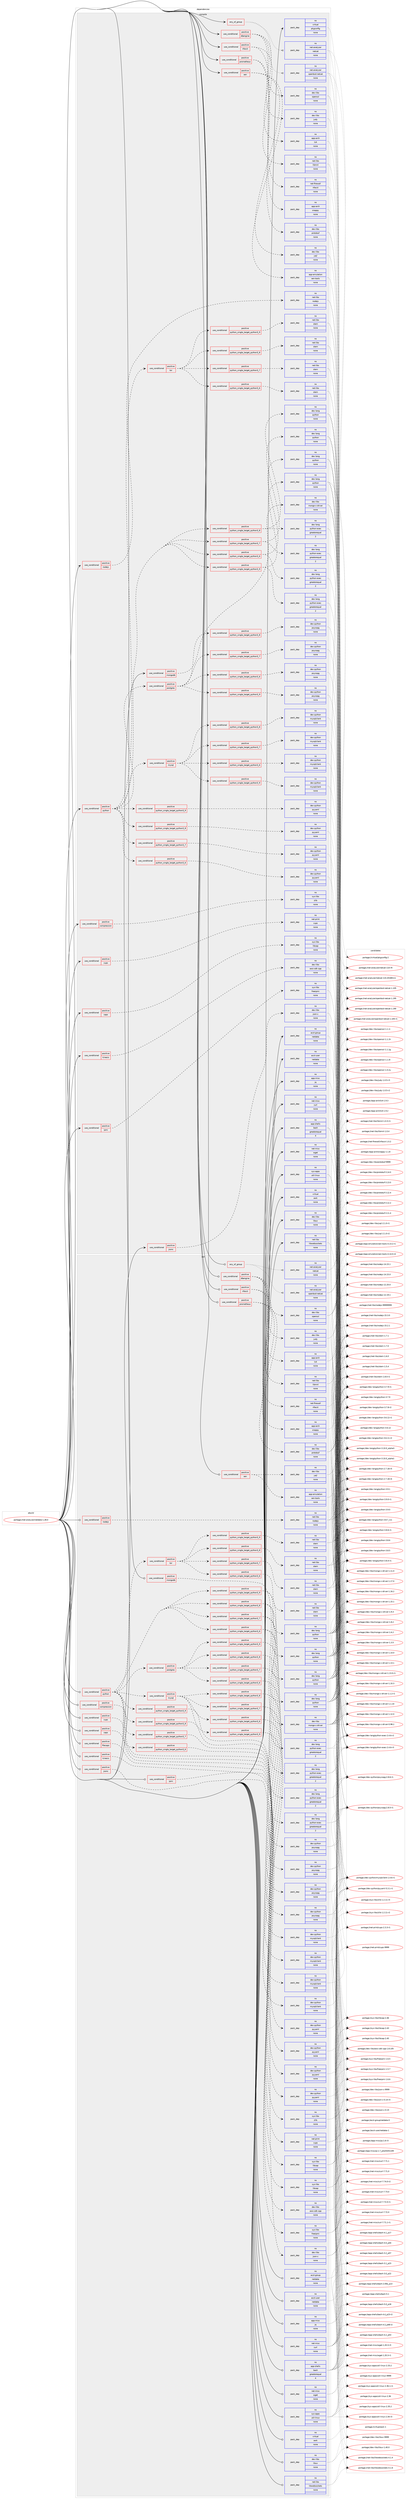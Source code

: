digraph prolog {

# *************
# Graph options
# *************

newrank=true;
concentrate=true;
compound=true;
graph [rankdir=LR,fontname=Helvetica,fontsize=10,ranksep=1.5];#, ranksep=2.5, nodesep=0.2];
edge  [arrowhead=vee];
node  [fontname=Helvetica,fontsize=10];

# **********
# The ebuild
# **********

subgraph cluster_leftcol {
color=gray;
rank=same;
label=<<i>ebuild</i>>;
id [label="portage://net-analyzer/netdata-1.28.0", color=red, width=4, href="../net-analyzer/netdata-1.28.0.svg"];
}

# ****************
# The dependencies
# ****************

subgraph cluster_midcol {
color=gray;
label=<<i>dependencies</i>>;
subgraph cluster_compile {
fillcolor="#eeeeee";
style=filled;
label=<<i>compile</i>>;
subgraph any124 {
dependency14744 [label=<<TABLE BORDER="0" CELLBORDER="1" CELLSPACING="0" CELLPADDING="4"><TR><TD CELLPADDING="10">any_of_group</TD></TR></TABLE>>, shape=none, color=red];subgraph pack10175 {
dependency14745 [label=<<TABLE BORDER="0" CELLBORDER="1" CELLSPACING="0" CELLPADDING="4" WIDTH="220"><TR><TD ROWSPAN="6" CELLPADDING="30">pack_dep</TD></TR><TR><TD WIDTH="110">no</TD></TR><TR><TD>net-analyzer</TD></TR><TR><TD>openbsd-netcat</TD></TR><TR><TD>none</TD></TR><TR><TD></TD></TR></TABLE>>, shape=none, color=blue];
}
dependency14744:e -> dependency14745:w [weight=20,style="dotted",arrowhead="oinv"];
subgraph pack10176 {
dependency14746 [label=<<TABLE BORDER="0" CELLBORDER="1" CELLSPACING="0" CELLPADDING="4" WIDTH="220"><TR><TD ROWSPAN="6" CELLPADDING="30">pack_dep</TD></TR><TR><TD WIDTH="110">no</TD></TR><TR><TD>net-analyzer</TD></TR><TR><TD>netcat</TD></TR><TR><TD>none</TD></TR><TR><TD></TD></TR></TABLE>>, shape=none, color=blue];
}
dependency14744:e -> dependency14746:w [weight=20,style="dotted",arrowhead="oinv"];
}
id:e -> dependency14744:w [weight=20,style="solid",arrowhead="vee"];
subgraph cond4427 {
dependency14747 [label=<<TABLE BORDER="0" CELLBORDER="1" CELLSPACING="0" CELLPADDING="4"><TR><TD ROWSPAN="3" CELLPADDING="10">use_conditional</TD></TR><TR><TD>positive</TD></TR><TR><TD>caps</TD></TR></TABLE>>, shape=none, color=red];
subgraph pack10177 {
dependency14748 [label=<<TABLE BORDER="0" CELLBORDER="1" CELLSPACING="0" CELLPADDING="4" WIDTH="220"><TR><TD ROWSPAN="6" CELLPADDING="30">pack_dep</TD></TR><TR><TD WIDTH="110">no</TD></TR><TR><TD>sys-libs</TD></TR><TR><TD>libcap</TD></TR><TR><TD>none</TD></TR><TR><TD></TD></TR></TABLE>>, shape=none, color=blue];
}
dependency14747:e -> dependency14748:w [weight=20,style="dashed",arrowhead="vee"];
}
id:e -> dependency14747:w [weight=20,style="solid",arrowhead="vee"];
subgraph cond4428 {
dependency14749 [label=<<TABLE BORDER="0" CELLBORDER="1" CELLSPACING="0" CELLPADDING="4"><TR><TD ROWSPAN="3" CELLPADDING="10">use_conditional</TD></TR><TR><TD>positive</TD></TR><TR><TD>compression</TD></TR></TABLE>>, shape=none, color=red];
subgraph pack10178 {
dependency14750 [label=<<TABLE BORDER="0" CELLBORDER="1" CELLSPACING="0" CELLPADDING="4" WIDTH="220"><TR><TD ROWSPAN="6" CELLPADDING="30">pack_dep</TD></TR><TR><TD WIDTH="110">no</TD></TR><TR><TD>sys-libs</TD></TR><TR><TD>zlib</TD></TR><TR><TD>none</TD></TR><TR><TD></TD></TR></TABLE>>, shape=none, color=blue];
}
dependency14749:e -> dependency14750:w [weight=20,style="dashed",arrowhead="vee"];
}
id:e -> dependency14749:w [weight=20,style="solid",arrowhead="vee"];
subgraph cond4429 {
dependency14751 [label=<<TABLE BORDER="0" CELLBORDER="1" CELLSPACING="0" CELLPADDING="4"><TR><TD ROWSPAN="3" CELLPADDING="10">use_conditional</TD></TR><TR><TD>positive</TD></TR><TR><TD>cups</TD></TR></TABLE>>, shape=none, color=red];
subgraph pack10179 {
dependency14752 [label=<<TABLE BORDER="0" CELLBORDER="1" CELLSPACING="0" CELLPADDING="4" WIDTH="220"><TR><TD ROWSPAN="6" CELLPADDING="30">pack_dep</TD></TR><TR><TD WIDTH="110">no</TD></TR><TR><TD>net-print</TD></TR><TR><TD>cups</TD></TR><TR><TD>none</TD></TR><TR><TD></TD></TR></TABLE>>, shape=none, color=blue];
}
dependency14751:e -> dependency14752:w [weight=20,style="dashed",arrowhead="vee"];
}
id:e -> dependency14751:w [weight=20,style="solid",arrowhead="vee"];
subgraph cond4430 {
dependency14753 [label=<<TABLE BORDER="0" CELLBORDER="1" CELLSPACING="0" CELLPADDING="4"><TR><TD ROWSPAN="3" CELLPADDING="10">use_conditional</TD></TR><TR><TD>positive</TD></TR><TR><TD>dbengine</TD></TR></TABLE>>, shape=none, color=red];
subgraph pack10180 {
dependency14754 [label=<<TABLE BORDER="0" CELLBORDER="1" CELLSPACING="0" CELLPADDING="4" WIDTH="220"><TR><TD ROWSPAN="6" CELLPADDING="30">pack_dep</TD></TR><TR><TD WIDTH="110">no</TD></TR><TR><TD>app-arch</TD></TR><TR><TD>lz4</TD></TR><TR><TD>none</TD></TR><TR><TD></TD></TR></TABLE>>, shape=none, color=blue];
}
dependency14753:e -> dependency14754:w [weight=20,style="dashed",arrowhead="vee"];
subgraph pack10181 {
dependency14755 [label=<<TABLE BORDER="0" CELLBORDER="1" CELLSPACING="0" CELLPADDING="4" WIDTH="220"><TR><TD ROWSPAN="6" CELLPADDING="30">pack_dep</TD></TR><TR><TD WIDTH="110">no</TD></TR><TR><TD>dev-libs</TD></TR><TR><TD>judy</TD></TR><TR><TD>none</TD></TR><TR><TD></TD></TR></TABLE>>, shape=none, color=blue];
}
dependency14753:e -> dependency14755:w [weight=20,style="dashed",arrowhead="vee"];
subgraph pack10182 {
dependency14756 [label=<<TABLE BORDER="0" CELLBORDER="1" CELLSPACING="0" CELLPADDING="4" WIDTH="220"><TR><TD ROWSPAN="6" CELLPADDING="30">pack_dep</TD></TR><TR><TD WIDTH="110">no</TD></TR><TR><TD>dev-libs</TD></TR><TR><TD>openssl</TD></TR><TR><TD>none</TD></TR><TR><TD></TD></TR></TABLE>>, shape=none, color=blue];
}
dependency14753:e -> dependency14756:w [weight=20,style="dashed",arrowhead="vee"];
}
id:e -> dependency14753:w [weight=20,style="solid",arrowhead="vee"];
subgraph cond4431 {
dependency14757 [label=<<TABLE BORDER="0" CELLBORDER="1" CELLSPACING="0" CELLPADDING="4"><TR><TD ROWSPAN="3" CELLPADDING="10">use_conditional</TD></TR><TR><TD>positive</TD></TR><TR><TD>ipmi</TD></TR></TABLE>>, shape=none, color=red];
subgraph pack10183 {
dependency14758 [label=<<TABLE BORDER="0" CELLBORDER="1" CELLSPACING="0" CELLPADDING="4" WIDTH="220"><TR><TD ROWSPAN="6" CELLPADDING="30">pack_dep</TD></TR><TR><TD WIDTH="110">no</TD></TR><TR><TD>sys-libs</TD></TR><TR><TD>freeipmi</TD></TR><TR><TD>none</TD></TR><TR><TD></TD></TR></TABLE>>, shape=none, color=blue];
}
dependency14757:e -> dependency14758:w [weight=20,style="dashed",arrowhead="vee"];
}
id:e -> dependency14757:w [weight=20,style="solid",arrowhead="vee"];
subgraph cond4432 {
dependency14759 [label=<<TABLE BORDER="0" CELLBORDER="1" CELLSPACING="0" CELLPADDING="4"><TR><TD ROWSPAN="3" CELLPADDING="10">use_conditional</TD></TR><TR><TD>positive</TD></TR><TR><TD>jsonc</TD></TR></TABLE>>, shape=none, color=red];
subgraph pack10184 {
dependency14760 [label=<<TABLE BORDER="0" CELLBORDER="1" CELLSPACING="0" CELLPADDING="4" WIDTH="220"><TR><TD ROWSPAN="6" CELLPADDING="30">pack_dep</TD></TR><TR><TD WIDTH="110">no</TD></TR><TR><TD>dev-libs</TD></TR><TR><TD>json-c</TD></TR><TR><TD>none</TD></TR><TR><TD></TD></TR></TABLE>>, shape=none, color=blue];
}
dependency14759:e -> dependency14760:w [weight=20,style="dashed",arrowhead="vee"];
}
id:e -> dependency14759:w [weight=20,style="solid",arrowhead="vee"];
subgraph cond4433 {
dependency14761 [label=<<TABLE BORDER="0" CELLBORDER="1" CELLSPACING="0" CELLPADDING="4"><TR><TD ROWSPAN="3" CELLPADDING="10">use_conditional</TD></TR><TR><TD>positive</TD></TR><TR><TD>kinesis</TD></TR></TABLE>>, shape=none, color=red];
subgraph pack10185 {
dependency14762 [label=<<TABLE BORDER="0" CELLBORDER="1" CELLSPACING="0" CELLPADDING="4" WIDTH="220"><TR><TD ROWSPAN="6" CELLPADDING="30">pack_dep</TD></TR><TR><TD WIDTH="110">no</TD></TR><TR><TD>dev-libs</TD></TR><TR><TD>aws-sdk-cpp</TD></TR><TR><TD>none</TD></TR><TR><TD></TD></TR></TABLE>>, shape=none, color=blue];
}
dependency14761:e -> dependency14762:w [weight=20,style="dashed",arrowhead="vee"];
}
id:e -> dependency14761:w [weight=20,style="solid",arrowhead="vee"];
subgraph cond4434 {
dependency14763 [label=<<TABLE BORDER="0" CELLBORDER="1" CELLSPACING="0" CELLPADDING="4"><TR><TD ROWSPAN="3" CELLPADDING="10">use_conditional</TD></TR><TR><TD>positive</TD></TR><TR><TD>mongodb</TD></TR></TABLE>>, shape=none, color=red];
subgraph pack10186 {
dependency14764 [label=<<TABLE BORDER="0" CELLBORDER="1" CELLSPACING="0" CELLPADDING="4" WIDTH="220"><TR><TD ROWSPAN="6" CELLPADDING="30">pack_dep</TD></TR><TR><TD WIDTH="110">no</TD></TR><TR><TD>dev-libs</TD></TR><TR><TD>mongo-c-driver</TD></TR><TR><TD>none</TD></TR><TR><TD></TD></TR></TABLE>>, shape=none, color=blue];
}
dependency14763:e -> dependency14764:w [weight=20,style="dashed",arrowhead="vee"];
}
id:e -> dependency14763:w [weight=20,style="solid",arrowhead="vee"];
subgraph cond4435 {
dependency14765 [label=<<TABLE BORDER="0" CELLBORDER="1" CELLSPACING="0" CELLPADDING="4"><TR><TD ROWSPAN="3" CELLPADDING="10">use_conditional</TD></TR><TR><TD>positive</TD></TR><TR><TD>nfacct</TD></TR></TABLE>>, shape=none, color=red];
subgraph pack10187 {
dependency14766 [label=<<TABLE BORDER="0" CELLBORDER="1" CELLSPACING="0" CELLPADDING="4" WIDTH="220"><TR><TD ROWSPAN="6" CELLPADDING="30">pack_dep</TD></TR><TR><TD WIDTH="110">no</TD></TR><TR><TD>net-firewall</TD></TR><TR><TD>nfacct</TD></TR><TR><TD>none</TD></TR><TR><TD></TD></TR></TABLE>>, shape=none, color=blue];
}
dependency14765:e -> dependency14766:w [weight=20,style="dashed",arrowhead="vee"];
subgraph pack10188 {
dependency14767 [label=<<TABLE BORDER="0" CELLBORDER="1" CELLSPACING="0" CELLPADDING="4" WIDTH="220"><TR><TD ROWSPAN="6" CELLPADDING="30">pack_dep</TD></TR><TR><TD WIDTH="110">no</TD></TR><TR><TD>net-libs</TD></TR><TR><TD>libmnl</TD></TR><TR><TD>none</TD></TR><TR><TD></TD></TR></TABLE>>, shape=none, color=blue];
}
dependency14765:e -> dependency14767:w [weight=20,style="dashed",arrowhead="vee"];
}
id:e -> dependency14765:w [weight=20,style="solid",arrowhead="vee"];
subgraph cond4436 {
dependency14768 [label=<<TABLE BORDER="0" CELLBORDER="1" CELLSPACING="0" CELLPADDING="4"><TR><TD ROWSPAN="3" CELLPADDING="10">use_conditional</TD></TR><TR><TD>positive</TD></TR><TR><TD>nodejs</TD></TR></TABLE>>, shape=none, color=red];
subgraph pack10189 {
dependency14769 [label=<<TABLE BORDER="0" CELLBORDER="1" CELLSPACING="0" CELLPADDING="4" WIDTH="220"><TR><TD ROWSPAN="6" CELLPADDING="30">pack_dep</TD></TR><TR><TD WIDTH="110">no</TD></TR><TR><TD>net-libs</TD></TR><TR><TD>nodejs</TD></TR><TR><TD>none</TD></TR><TR><TD></TD></TR></TABLE>>, shape=none, color=blue];
}
dependency14768:e -> dependency14769:w [weight=20,style="dashed",arrowhead="vee"];
}
id:e -> dependency14768:w [weight=20,style="solid",arrowhead="vee"];
subgraph cond4437 {
dependency14770 [label=<<TABLE BORDER="0" CELLBORDER="1" CELLSPACING="0" CELLPADDING="4"><TR><TD ROWSPAN="3" CELLPADDING="10">use_conditional</TD></TR><TR><TD>positive</TD></TR><TR><TD>prometheus</TD></TR></TABLE>>, shape=none, color=red];
subgraph pack10190 {
dependency14771 [label=<<TABLE BORDER="0" CELLBORDER="1" CELLSPACING="0" CELLPADDING="4" WIDTH="220"><TR><TD ROWSPAN="6" CELLPADDING="30">pack_dep</TD></TR><TR><TD WIDTH="110">no</TD></TR><TR><TD>dev-libs</TD></TR><TR><TD>protobuf</TD></TR><TR><TD>none</TD></TR><TR><TD></TD></TR></TABLE>>, shape=none, color=blue];
}
dependency14770:e -> dependency14771:w [weight=20,style="dashed",arrowhead="vee"];
subgraph pack10191 {
dependency14772 [label=<<TABLE BORDER="0" CELLBORDER="1" CELLSPACING="0" CELLPADDING="4" WIDTH="220"><TR><TD ROWSPAN="6" CELLPADDING="30">pack_dep</TD></TR><TR><TD WIDTH="110">no</TD></TR><TR><TD>app-arch</TD></TR><TR><TD>snappy</TD></TR><TR><TD>none</TD></TR><TR><TD></TD></TR></TABLE>>, shape=none, color=blue];
}
dependency14770:e -> dependency14772:w [weight=20,style="dashed",arrowhead="vee"];
}
id:e -> dependency14770:w [weight=20,style="solid",arrowhead="vee"];
subgraph cond4438 {
dependency14773 [label=<<TABLE BORDER="0" CELLBORDER="1" CELLSPACING="0" CELLPADDING="4"><TR><TD ROWSPAN="3" CELLPADDING="10">use_conditional</TD></TR><TR><TD>positive</TD></TR><TR><TD>python</TD></TR></TABLE>>, shape=none, color=red];
subgraph cond4439 {
dependency14774 [label=<<TABLE BORDER="0" CELLBORDER="1" CELLSPACING="0" CELLPADDING="4"><TR><TD ROWSPAN="3" CELLPADDING="10">use_conditional</TD></TR><TR><TD>positive</TD></TR><TR><TD>python_single_target_python3_6</TD></TR></TABLE>>, shape=none, color=red];
subgraph pack10192 {
dependency14775 [label=<<TABLE BORDER="0" CELLBORDER="1" CELLSPACING="0" CELLPADDING="4" WIDTH="220"><TR><TD ROWSPAN="6" CELLPADDING="30">pack_dep</TD></TR><TR><TD WIDTH="110">no</TD></TR><TR><TD>dev-lang</TD></TR><TR><TD>python</TD></TR><TR><TD>none</TD></TR><TR><TD></TD></TR></TABLE>>, shape=none, color=blue];
}
dependency14774:e -> dependency14775:w [weight=20,style="dashed",arrowhead="vee"];
subgraph pack10193 {
dependency14776 [label=<<TABLE BORDER="0" CELLBORDER="1" CELLSPACING="0" CELLPADDING="4" WIDTH="220"><TR><TD ROWSPAN="6" CELLPADDING="30">pack_dep</TD></TR><TR><TD WIDTH="110">no</TD></TR><TR><TD>dev-lang</TD></TR><TR><TD>python-exec</TD></TR><TR><TD>greaterequal</TD></TR><TR><TD>2</TD></TR></TABLE>>, shape=none, color=blue];
}
dependency14774:e -> dependency14776:w [weight=20,style="dashed",arrowhead="vee"];
}
dependency14773:e -> dependency14774:w [weight=20,style="dashed",arrowhead="vee"];
subgraph cond4440 {
dependency14777 [label=<<TABLE BORDER="0" CELLBORDER="1" CELLSPACING="0" CELLPADDING="4"><TR><TD ROWSPAN="3" CELLPADDING="10">use_conditional</TD></TR><TR><TD>positive</TD></TR><TR><TD>python_single_target_python3_7</TD></TR></TABLE>>, shape=none, color=red];
subgraph pack10194 {
dependency14778 [label=<<TABLE BORDER="0" CELLBORDER="1" CELLSPACING="0" CELLPADDING="4" WIDTH="220"><TR><TD ROWSPAN="6" CELLPADDING="30">pack_dep</TD></TR><TR><TD WIDTH="110">no</TD></TR><TR><TD>dev-lang</TD></TR><TR><TD>python</TD></TR><TR><TD>none</TD></TR><TR><TD></TD></TR></TABLE>>, shape=none, color=blue];
}
dependency14777:e -> dependency14778:w [weight=20,style="dashed",arrowhead="vee"];
subgraph pack10195 {
dependency14779 [label=<<TABLE BORDER="0" CELLBORDER="1" CELLSPACING="0" CELLPADDING="4" WIDTH="220"><TR><TD ROWSPAN="6" CELLPADDING="30">pack_dep</TD></TR><TR><TD WIDTH="110">no</TD></TR><TR><TD>dev-lang</TD></TR><TR><TD>python-exec</TD></TR><TR><TD>greaterequal</TD></TR><TR><TD>2</TD></TR></TABLE>>, shape=none, color=blue];
}
dependency14777:e -> dependency14779:w [weight=20,style="dashed",arrowhead="vee"];
}
dependency14773:e -> dependency14777:w [weight=20,style="dashed",arrowhead="vee"];
subgraph cond4441 {
dependency14780 [label=<<TABLE BORDER="0" CELLBORDER="1" CELLSPACING="0" CELLPADDING="4"><TR><TD ROWSPAN="3" CELLPADDING="10">use_conditional</TD></TR><TR><TD>positive</TD></TR><TR><TD>python_single_target_python3_8</TD></TR></TABLE>>, shape=none, color=red];
subgraph pack10196 {
dependency14781 [label=<<TABLE BORDER="0" CELLBORDER="1" CELLSPACING="0" CELLPADDING="4" WIDTH="220"><TR><TD ROWSPAN="6" CELLPADDING="30">pack_dep</TD></TR><TR><TD WIDTH="110">no</TD></TR><TR><TD>dev-lang</TD></TR><TR><TD>python</TD></TR><TR><TD>none</TD></TR><TR><TD></TD></TR></TABLE>>, shape=none, color=blue];
}
dependency14780:e -> dependency14781:w [weight=20,style="dashed",arrowhead="vee"];
subgraph pack10197 {
dependency14782 [label=<<TABLE BORDER="0" CELLBORDER="1" CELLSPACING="0" CELLPADDING="4" WIDTH="220"><TR><TD ROWSPAN="6" CELLPADDING="30">pack_dep</TD></TR><TR><TD WIDTH="110">no</TD></TR><TR><TD>dev-lang</TD></TR><TR><TD>python-exec</TD></TR><TR><TD>greaterequal</TD></TR><TR><TD>2</TD></TR></TABLE>>, shape=none, color=blue];
}
dependency14780:e -> dependency14782:w [weight=20,style="dashed",arrowhead="vee"];
}
dependency14773:e -> dependency14780:w [weight=20,style="dashed",arrowhead="vee"];
subgraph cond4442 {
dependency14783 [label=<<TABLE BORDER="0" CELLBORDER="1" CELLSPACING="0" CELLPADDING="4"><TR><TD ROWSPAN="3" CELLPADDING="10">use_conditional</TD></TR><TR><TD>positive</TD></TR><TR><TD>python_single_target_python3_9</TD></TR></TABLE>>, shape=none, color=red];
subgraph pack10198 {
dependency14784 [label=<<TABLE BORDER="0" CELLBORDER="1" CELLSPACING="0" CELLPADDING="4" WIDTH="220"><TR><TD ROWSPAN="6" CELLPADDING="30">pack_dep</TD></TR><TR><TD WIDTH="110">no</TD></TR><TR><TD>dev-lang</TD></TR><TR><TD>python</TD></TR><TR><TD>none</TD></TR><TR><TD></TD></TR></TABLE>>, shape=none, color=blue];
}
dependency14783:e -> dependency14784:w [weight=20,style="dashed",arrowhead="vee"];
subgraph pack10199 {
dependency14785 [label=<<TABLE BORDER="0" CELLBORDER="1" CELLSPACING="0" CELLPADDING="4" WIDTH="220"><TR><TD ROWSPAN="6" CELLPADDING="30">pack_dep</TD></TR><TR><TD WIDTH="110">no</TD></TR><TR><TD>dev-lang</TD></TR><TR><TD>python-exec</TD></TR><TR><TD>greaterequal</TD></TR><TR><TD>2</TD></TR></TABLE>>, shape=none, color=blue];
}
dependency14783:e -> dependency14785:w [weight=20,style="dashed",arrowhead="vee"];
}
dependency14773:e -> dependency14783:w [weight=20,style="dashed",arrowhead="vee"];
subgraph cond4443 {
dependency14786 [label=<<TABLE BORDER="0" CELLBORDER="1" CELLSPACING="0" CELLPADDING="4"><TR><TD ROWSPAN="3" CELLPADDING="10">use_conditional</TD></TR><TR><TD>positive</TD></TR><TR><TD>python_single_target_python3_6</TD></TR></TABLE>>, shape=none, color=red];
subgraph pack10200 {
dependency14787 [label=<<TABLE BORDER="0" CELLBORDER="1" CELLSPACING="0" CELLPADDING="4" WIDTH="220"><TR><TD ROWSPAN="6" CELLPADDING="30">pack_dep</TD></TR><TR><TD WIDTH="110">no</TD></TR><TR><TD>dev-python</TD></TR><TR><TD>pyyaml</TD></TR><TR><TD>none</TD></TR><TR><TD></TD></TR></TABLE>>, shape=none, color=blue];
}
dependency14786:e -> dependency14787:w [weight=20,style="dashed",arrowhead="vee"];
}
dependency14773:e -> dependency14786:w [weight=20,style="dashed",arrowhead="vee"];
subgraph cond4444 {
dependency14788 [label=<<TABLE BORDER="0" CELLBORDER="1" CELLSPACING="0" CELLPADDING="4"><TR><TD ROWSPAN="3" CELLPADDING="10">use_conditional</TD></TR><TR><TD>positive</TD></TR><TR><TD>python_single_target_python3_7</TD></TR></TABLE>>, shape=none, color=red];
subgraph pack10201 {
dependency14789 [label=<<TABLE BORDER="0" CELLBORDER="1" CELLSPACING="0" CELLPADDING="4" WIDTH="220"><TR><TD ROWSPAN="6" CELLPADDING="30">pack_dep</TD></TR><TR><TD WIDTH="110">no</TD></TR><TR><TD>dev-python</TD></TR><TR><TD>pyyaml</TD></TR><TR><TD>none</TD></TR><TR><TD></TD></TR></TABLE>>, shape=none, color=blue];
}
dependency14788:e -> dependency14789:w [weight=20,style="dashed",arrowhead="vee"];
}
dependency14773:e -> dependency14788:w [weight=20,style="dashed",arrowhead="vee"];
subgraph cond4445 {
dependency14790 [label=<<TABLE BORDER="0" CELLBORDER="1" CELLSPACING="0" CELLPADDING="4"><TR><TD ROWSPAN="3" CELLPADDING="10">use_conditional</TD></TR><TR><TD>positive</TD></TR><TR><TD>python_single_target_python3_8</TD></TR></TABLE>>, shape=none, color=red];
subgraph pack10202 {
dependency14791 [label=<<TABLE BORDER="0" CELLBORDER="1" CELLSPACING="0" CELLPADDING="4" WIDTH="220"><TR><TD ROWSPAN="6" CELLPADDING="30">pack_dep</TD></TR><TR><TD WIDTH="110">no</TD></TR><TR><TD>dev-python</TD></TR><TR><TD>pyyaml</TD></TR><TR><TD>none</TD></TR><TR><TD></TD></TR></TABLE>>, shape=none, color=blue];
}
dependency14790:e -> dependency14791:w [weight=20,style="dashed",arrowhead="vee"];
}
dependency14773:e -> dependency14790:w [weight=20,style="dashed",arrowhead="vee"];
subgraph cond4446 {
dependency14792 [label=<<TABLE BORDER="0" CELLBORDER="1" CELLSPACING="0" CELLPADDING="4"><TR><TD ROWSPAN="3" CELLPADDING="10">use_conditional</TD></TR><TR><TD>positive</TD></TR><TR><TD>python_single_target_python3_9</TD></TR></TABLE>>, shape=none, color=red];
subgraph pack10203 {
dependency14793 [label=<<TABLE BORDER="0" CELLBORDER="1" CELLSPACING="0" CELLPADDING="4" WIDTH="220"><TR><TD ROWSPAN="6" CELLPADDING="30">pack_dep</TD></TR><TR><TD WIDTH="110">no</TD></TR><TR><TD>dev-python</TD></TR><TR><TD>pyyaml</TD></TR><TR><TD>none</TD></TR><TR><TD></TD></TR></TABLE>>, shape=none, color=blue];
}
dependency14792:e -> dependency14793:w [weight=20,style="dashed",arrowhead="vee"];
}
dependency14773:e -> dependency14792:w [weight=20,style="dashed",arrowhead="vee"];
subgraph cond4447 {
dependency14794 [label=<<TABLE BORDER="0" CELLBORDER="1" CELLSPACING="0" CELLPADDING="4"><TR><TD ROWSPAN="3" CELLPADDING="10">use_conditional</TD></TR><TR><TD>positive</TD></TR><TR><TD>mysql</TD></TR></TABLE>>, shape=none, color=red];
subgraph cond4448 {
dependency14795 [label=<<TABLE BORDER="0" CELLBORDER="1" CELLSPACING="0" CELLPADDING="4"><TR><TD ROWSPAN="3" CELLPADDING="10">use_conditional</TD></TR><TR><TD>positive</TD></TR><TR><TD>python_single_target_python3_6</TD></TR></TABLE>>, shape=none, color=red];
subgraph pack10204 {
dependency14796 [label=<<TABLE BORDER="0" CELLBORDER="1" CELLSPACING="0" CELLPADDING="4" WIDTH="220"><TR><TD ROWSPAN="6" CELLPADDING="30">pack_dep</TD></TR><TR><TD WIDTH="110">no</TD></TR><TR><TD>dev-python</TD></TR><TR><TD>mysqlclient</TD></TR><TR><TD>none</TD></TR><TR><TD></TD></TR></TABLE>>, shape=none, color=blue];
}
dependency14795:e -> dependency14796:w [weight=20,style="dashed",arrowhead="vee"];
}
dependency14794:e -> dependency14795:w [weight=20,style="dashed",arrowhead="vee"];
subgraph cond4449 {
dependency14797 [label=<<TABLE BORDER="0" CELLBORDER="1" CELLSPACING="0" CELLPADDING="4"><TR><TD ROWSPAN="3" CELLPADDING="10">use_conditional</TD></TR><TR><TD>positive</TD></TR><TR><TD>python_single_target_python3_7</TD></TR></TABLE>>, shape=none, color=red];
subgraph pack10205 {
dependency14798 [label=<<TABLE BORDER="0" CELLBORDER="1" CELLSPACING="0" CELLPADDING="4" WIDTH="220"><TR><TD ROWSPAN="6" CELLPADDING="30">pack_dep</TD></TR><TR><TD WIDTH="110">no</TD></TR><TR><TD>dev-python</TD></TR><TR><TD>mysqlclient</TD></TR><TR><TD>none</TD></TR><TR><TD></TD></TR></TABLE>>, shape=none, color=blue];
}
dependency14797:e -> dependency14798:w [weight=20,style="dashed",arrowhead="vee"];
}
dependency14794:e -> dependency14797:w [weight=20,style="dashed",arrowhead="vee"];
subgraph cond4450 {
dependency14799 [label=<<TABLE BORDER="0" CELLBORDER="1" CELLSPACING="0" CELLPADDING="4"><TR><TD ROWSPAN="3" CELLPADDING="10">use_conditional</TD></TR><TR><TD>positive</TD></TR><TR><TD>python_single_target_python3_8</TD></TR></TABLE>>, shape=none, color=red];
subgraph pack10206 {
dependency14800 [label=<<TABLE BORDER="0" CELLBORDER="1" CELLSPACING="0" CELLPADDING="4" WIDTH="220"><TR><TD ROWSPAN="6" CELLPADDING="30">pack_dep</TD></TR><TR><TD WIDTH="110">no</TD></TR><TR><TD>dev-python</TD></TR><TR><TD>mysqlclient</TD></TR><TR><TD>none</TD></TR><TR><TD></TD></TR></TABLE>>, shape=none, color=blue];
}
dependency14799:e -> dependency14800:w [weight=20,style="dashed",arrowhead="vee"];
}
dependency14794:e -> dependency14799:w [weight=20,style="dashed",arrowhead="vee"];
subgraph cond4451 {
dependency14801 [label=<<TABLE BORDER="0" CELLBORDER="1" CELLSPACING="0" CELLPADDING="4"><TR><TD ROWSPAN="3" CELLPADDING="10">use_conditional</TD></TR><TR><TD>positive</TD></TR><TR><TD>python_single_target_python3_9</TD></TR></TABLE>>, shape=none, color=red];
subgraph pack10207 {
dependency14802 [label=<<TABLE BORDER="0" CELLBORDER="1" CELLSPACING="0" CELLPADDING="4" WIDTH="220"><TR><TD ROWSPAN="6" CELLPADDING="30">pack_dep</TD></TR><TR><TD WIDTH="110">no</TD></TR><TR><TD>dev-python</TD></TR><TR><TD>mysqlclient</TD></TR><TR><TD>none</TD></TR><TR><TD></TD></TR></TABLE>>, shape=none, color=blue];
}
dependency14801:e -> dependency14802:w [weight=20,style="dashed",arrowhead="vee"];
}
dependency14794:e -> dependency14801:w [weight=20,style="dashed",arrowhead="vee"];
}
dependency14773:e -> dependency14794:w [weight=20,style="dashed",arrowhead="vee"];
subgraph cond4452 {
dependency14803 [label=<<TABLE BORDER="0" CELLBORDER="1" CELLSPACING="0" CELLPADDING="4"><TR><TD ROWSPAN="3" CELLPADDING="10">use_conditional</TD></TR><TR><TD>positive</TD></TR><TR><TD>postgres</TD></TR></TABLE>>, shape=none, color=red];
subgraph cond4453 {
dependency14804 [label=<<TABLE BORDER="0" CELLBORDER="1" CELLSPACING="0" CELLPADDING="4"><TR><TD ROWSPAN="3" CELLPADDING="10">use_conditional</TD></TR><TR><TD>positive</TD></TR><TR><TD>python_single_target_python3_6</TD></TR></TABLE>>, shape=none, color=red];
subgraph pack10208 {
dependency14805 [label=<<TABLE BORDER="0" CELLBORDER="1" CELLSPACING="0" CELLPADDING="4" WIDTH="220"><TR><TD ROWSPAN="6" CELLPADDING="30">pack_dep</TD></TR><TR><TD WIDTH="110">no</TD></TR><TR><TD>dev-python</TD></TR><TR><TD>psycopg</TD></TR><TR><TD>none</TD></TR><TR><TD></TD></TR></TABLE>>, shape=none, color=blue];
}
dependency14804:e -> dependency14805:w [weight=20,style="dashed",arrowhead="vee"];
}
dependency14803:e -> dependency14804:w [weight=20,style="dashed",arrowhead="vee"];
subgraph cond4454 {
dependency14806 [label=<<TABLE BORDER="0" CELLBORDER="1" CELLSPACING="0" CELLPADDING="4"><TR><TD ROWSPAN="3" CELLPADDING="10">use_conditional</TD></TR><TR><TD>positive</TD></TR><TR><TD>python_single_target_python3_7</TD></TR></TABLE>>, shape=none, color=red];
subgraph pack10209 {
dependency14807 [label=<<TABLE BORDER="0" CELLBORDER="1" CELLSPACING="0" CELLPADDING="4" WIDTH="220"><TR><TD ROWSPAN="6" CELLPADDING="30">pack_dep</TD></TR><TR><TD WIDTH="110">no</TD></TR><TR><TD>dev-python</TD></TR><TR><TD>psycopg</TD></TR><TR><TD>none</TD></TR><TR><TD></TD></TR></TABLE>>, shape=none, color=blue];
}
dependency14806:e -> dependency14807:w [weight=20,style="dashed",arrowhead="vee"];
}
dependency14803:e -> dependency14806:w [weight=20,style="dashed",arrowhead="vee"];
subgraph cond4455 {
dependency14808 [label=<<TABLE BORDER="0" CELLBORDER="1" CELLSPACING="0" CELLPADDING="4"><TR><TD ROWSPAN="3" CELLPADDING="10">use_conditional</TD></TR><TR><TD>positive</TD></TR><TR><TD>python_single_target_python3_8</TD></TR></TABLE>>, shape=none, color=red];
subgraph pack10210 {
dependency14809 [label=<<TABLE BORDER="0" CELLBORDER="1" CELLSPACING="0" CELLPADDING="4" WIDTH="220"><TR><TD ROWSPAN="6" CELLPADDING="30">pack_dep</TD></TR><TR><TD WIDTH="110">no</TD></TR><TR><TD>dev-python</TD></TR><TR><TD>psycopg</TD></TR><TR><TD>none</TD></TR><TR><TD></TD></TR></TABLE>>, shape=none, color=blue];
}
dependency14808:e -> dependency14809:w [weight=20,style="dashed",arrowhead="vee"];
}
dependency14803:e -> dependency14808:w [weight=20,style="dashed",arrowhead="vee"];
subgraph cond4456 {
dependency14810 [label=<<TABLE BORDER="0" CELLBORDER="1" CELLSPACING="0" CELLPADDING="4"><TR><TD ROWSPAN="3" CELLPADDING="10">use_conditional</TD></TR><TR><TD>positive</TD></TR><TR><TD>python_single_target_python3_9</TD></TR></TABLE>>, shape=none, color=red];
subgraph pack10211 {
dependency14811 [label=<<TABLE BORDER="0" CELLBORDER="1" CELLSPACING="0" CELLPADDING="4" WIDTH="220"><TR><TD ROWSPAN="6" CELLPADDING="30">pack_dep</TD></TR><TR><TD WIDTH="110">no</TD></TR><TR><TD>dev-python</TD></TR><TR><TD>psycopg</TD></TR><TR><TD>none</TD></TR><TR><TD></TD></TR></TABLE>>, shape=none, color=blue];
}
dependency14810:e -> dependency14811:w [weight=20,style="dashed",arrowhead="vee"];
}
dependency14803:e -> dependency14810:w [weight=20,style="dashed",arrowhead="vee"];
}
dependency14773:e -> dependency14803:w [weight=20,style="dashed",arrowhead="vee"];
subgraph cond4457 {
dependency14812 [label=<<TABLE BORDER="0" CELLBORDER="1" CELLSPACING="0" CELLPADDING="4"><TR><TD ROWSPAN="3" CELLPADDING="10">use_conditional</TD></TR><TR><TD>positive</TD></TR><TR><TD>tor</TD></TR></TABLE>>, shape=none, color=red];
subgraph cond4458 {
dependency14813 [label=<<TABLE BORDER="0" CELLBORDER="1" CELLSPACING="0" CELLPADDING="4"><TR><TD ROWSPAN="3" CELLPADDING="10">use_conditional</TD></TR><TR><TD>positive</TD></TR><TR><TD>python_single_target_python3_6</TD></TR></TABLE>>, shape=none, color=red];
subgraph pack10212 {
dependency14814 [label=<<TABLE BORDER="0" CELLBORDER="1" CELLSPACING="0" CELLPADDING="4" WIDTH="220"><TR><TD ROWSPAN="6" CELLPADDING="30">pack_dep</TD></TR><TR><TD WIDTH="110">no</TD></TR><TR><TD>net-libs</TD></TR><TR><TD>stem</TD></TR><TR><TD>none</TD></TR><TR><TD></TD></TR></TABLE>>, shape=none, color=blue];
}
dependency14813:e -> dependency14814:w [weight=20,style="dashed",arrowhead="vee"];
}
dependency14812:e -> dependency14813:w [weight=20,style="dashed",arrowhead="vee"];
subgraph cond4459 {
dependency14815 [label=<<TABLE BORDER="0" CELLBORDER="1" CELLSPACING="0" CELLPADDING="4"><TR><TD ROWSPAN="3" CELLPADDING="10">use_conditional</TD></TR><TR><TD>positive</TD></TR><TR><TD>python_single_target_python3_7</TD></TR></TABLE>>, shape=none, color=red];
subgraph pack10213 {
dependency14816 [label=<<TABLE BORDER="0" CELLBORDER="1" CELLSPACING="0" CELLPADDING="4" WIDTH="220"><TR><TD ROWSPAN="6" CELLPADDING="30">pack_dep</TD></TR><TR><TD WIDTH="110">no</TD></TR><TR><TD>net-libs</TD></TR><TR><TD>stem</TD></TR><TR><TD>none</TD></TR><TR><TD></TD></TR></TABLE>>, shape=none, color=blue];
}
dependency14815:e -> dependency14816:w [weight=20,style="dashed",arrowhead="vee"];
}
dependency14812:e -> dependency14815:w [weight=20,style="dashed",arrowhead="vee"];
subgraph cond4460 {
dependency14817 [label=<<TABLE BORDER="0" CELLBORDER="1" CELLSPACING="0" CELLPADDING="4"><TR><TD ROWSPAN="3" CELLPADDING="10">use_conditional</TD></TR><TR><TD>positive</TD></TR><TR><TD>python_single_target_python3_8</TD></TR></TABLE>>, shape=none, color=red];
subgraph pack10214 {
dependency14818 [label=<<TABLE BORDER="0" CELLBORDER="1" CELLSPACING="0" CELLPADDING="4" WIDTH="220"><TR><TD ROWSPAN="6" CELLPADDING="30">pack_dep</TD></TR><TR><TD WIDTH="110">no</TD></TR><TR><TD>net-libs</TD></TR><TR><TD>stem</TD></TR><TR><TD>none</TD></TR><TR><TD></TD></TR></TABLE>>, shape=none, color=blue];
}
dependency14817:e -> dependency14818:w [weight=20,style="dashed",arrowhead="vee"];
}
dependency14812:e -> dependency14817:w [weight=20,style="dashed",arrowhead="vee"];
subgraph cond4461 {
dependency14819 [label=<<TABLE BORDER="0" CELLBORDER="1" CELLSPACING="0" CELLPADDING="4"><TR><TD ROWSPAN="3" CELLPADDING="10">use_conditional</TD></TR><TR><TD>positive</TD></TR><TR><TD>python_single_target_python3_9</TD></TR></TABLE>>, shape=none, color=red];
subgraph pack10215 {
dependency14820 [label=<<TABLE BORDER="0" CELLBORDER="1" CELLSPACING="0" CELLPADDING="4" WIDTH="220"><TR><TD ROWSPAN="6" CELLPADDING="30">pack_dep</TD></TR><TR><TD WIDTH="110">no</TD></TR><TR><TD>net-libs</TD></TR><TR><TD>stem</TD></TR><TR><TD>none</TD></TR><TR><TD></TD></TR></TABLE>>, shape=none, color=blue];
}
dependency14819:e -> dependency14820:w [weight=20,style="dashed",arrowhead="vee"];
}
dependency14812:e -> dependency14819:w [weight=20,style="dashed",arrowhead="vee"];
}
dependency14773:e -> dependency14812:w [weight=20,style="dashed",arrowhead="vee"];
}
id:e -> dependency14773:w [weight=20,style="solid",arrowhead="vee"];
subgraph cond4462 {
dependency14821 [label=<<TABLE BORDER="0" CELLBORDER="1" CELLSPACING="0" CELLPADDING="4"><TR><TD ROWSPAN="3" CELLPADDING="10">use_conditional</TD></TR><TR><TD>positive</TD></TR><TR><TD>xen</TD></TR></TABLE>>, shape=none, color=red];
subgraph pack10216 {
dependency14822 [label=<<TABLE BORDER="0" CELLBORDER="1" CELLSPACING="0" CELLPADDING="4" WIDTH="220"><TR><TD ROWSPAN="6" CELLPADDING="30">pack_dep</TD></TR><TR><TD WIDTH="110">no</TD></TR><TR><TD>app-emulation</TD></TR><TR><TD>xen-tools</TD></TR><TR><TD>none</TD></TR><TR><TD></TD></TR></TABLE>>, shape=none, color=blue];
}
dependency14821:e -> dependency14822:w [weight=20,style="dashed",arrowhead="vee"];
subgraph pack10217 {
dependency14823 [label=<<TABLE BORDER="0" CELLBORDER="1" CELLSPACING="0" CELLPADDING="4" WIDTH="220"><TR><TD ROWSPAN="6" CELLPADDING="30">pack_dep</TD></TR><TR><TD WIDTH="110">no</TD></TR><TR><TD>dev-libs</TD></TR><TR><TD>yajl</TD></TR><TR><TD>none</TD></TR><TR><TD></TD></TR></TABLE>>, shape=none, color=blue];
}
dependency14821:e -> dependency14823:w [weight=20,style="dashed",arrowhead="vee"];
}
id:e -> dependency14821:w [weight=20,style="solid",arrowhead="vee"];
subgraph pack10218 {
dependency14824 [label=<<TABLE BORDER="0" CELLBORDER="1" CELLSPACING="0" CELLPADDING="4" WIDTH="220"><TR><TD ROWSPAN="6" CELLPADDING="30">pack_dep</TD></TR><TR><TD WIDTH="110">no</TD></TR><TR><TD>acct-group</TD></TR><TR><TD>netdata</TD></TR><TR><TD>none</TD></TR><TR><TD></TD></TR></TABLE>>, shape=none, color=blue];
}
id:e -> dependency14824:w [weight=20,style="solid",arrowhead="vee"];
subgraph pack10219 {
dependency14825 [label=<<TABLE BORDER="0" CELLBORDER="1" CELLSPACING="0" CELLPADDING="4" WIDTH="220"><TR><TD ROWSPAN="6" CELLPADDING="30">pack_dep</TD></TR><TR><TD WIDTH="110">no</TD></TR><TR><TD>acct-user</TD></TR><TR><TD>netdata</TD></TR><TR><TD>none</TD></TR><TR><TD></TD></TR></TABLE>>, shape=none, color=blue];
}
id:e -> dependency14825:w [weight=20,style="solid",arrowhead="vee"];
subgraph pack10220 {
dependency14826 [label=<<TABLE BORDER="0" CELLBORDER="1" CELLSPACING="0" CELLPADDING="4" WIDTH="220"><TR><TD ROWSPAN="6" CELLPADDING="30">pack_dep</TD></TR><TR><TD WIDTH="110">no</TD></TR><TR><TD>app-misc</TD></TR><TR><TD>jq</TD></TR><TR><TD>none</TD></TR><TR><TD></TD></TR></TABLE>>, shape=none, color=blue];
}
id:e -> dependency14826:w [weight=20,style="solid",arrowhead="vee"];
subgraph pack10221 {
dependency14827 [label=<<TABLE BORDER="0" CELLBORDER="1" CELLSPACING="0" CELLPADDING="4" WIDTH="220"><TR><TD ROWSPAN="6" CELLPADDING="30">pack_dep</TD></TR><TR><TD WIDTH="110">no</TD></TR><TR><TD>app-shells</TD></TR><TR><TD>bash</TD></TR><TR><TD>greaterequal</TD></TR><TR><TD>4</TD></TR></TABLE>>, shape=none, color=blue];
}
id:e -> dependency14827:w [weight=20,style="solid",arrowhead="vee"];
subgraph pack10222 {
dependency14828 [label=<<TABLE BORDER="0" CELLBORDER="1" CELLSPACING="0" CELLPADDING="4" WIDTH="220"><TR><TD ROWSPAN="6" CELLPADDING="30">pack_dep</TD></TR><TR><TD WIDTH="110">no</TD></TR><TR><TD>dev-libs</TD></TR><TR><TD>libuv</TD></TR><TR><TD>none</TD></TR><TR><TD></TD></TR></TABLE>>, shape=none, color=blue];
}
id:e -> dependency14828:w [weight=20,style="solid",arrowhead="vee"];
subgraph pack10223 {
dependency14829 [label=<<TABLE BORDER="0" CELLBORDER="1" CELLSPACING="0" CELLPADDING="4" WIDTH="220"><TR><TD ROWSPAN="6" CELLPADDING="30">pack_dep</TD></TR><TR><TD WIDTH="110">no</TD></TR><TR><TD>net-libs</TD></TR><TR><TD>libwebsockets</TD></TR><TR><TD>none</TD></TR><TR><TD></TD></TR></TABLE>>, shape=none, color=blue];
}
id:e -> dependency14829:w [weight=20,style="solid",arrowhead="vee"];
subgraph pack10224 {
dependency14830 [label=<<TABLE BORDER="0" CELLBORDER="1" CELLSPACING="0" CELLPADDING="4" WIDTH="220"><TR><TD ROWSPAN="6" CELLPADDING="30">pack_dep</TD></TR><TR><TD WIDTH="110">no</TD></TR><TR><TD>net-misc</TD></TR><TR><TD>curl</TD></TR><TR><TD>none</TD></TR><TR><TD></TD></TR></TABLE>>, shape=none, color=blue];
}
id:e -> dependency14830:w [weight=20,style="solid",arrowhead="vee"];
subgraph pack10225 {
dependency14831 [label=<<TABLE BORDER="0" CELLBORDER="1" CELLSPACING="0" CELLPADDING="4" WIDTH="220"><TR><TD ROWSPAN="6" CELLPADDING="30">pack_dep</TD></TR><TR><TD WIDTH="110">no</TD></TR><TR><TD>net-misc</TD></TR><TR><TD>wget</TD></TR><TR><TD>none</TD></TR><TR><TD></TD></TR></TABLE>>, shape=none, color=blue];
}
id:e -> dependency14831:w [weight=20,style="solid",arrowhead="vee"];
subgraph pack10226 {
dependency14832 [label=<<TABLE BORDER="0" CELLBORDER="1" CELLSPACING="0" CELLPADDING="4" WIDTH="220"><TR><TD ROWSPAN="6" CELLPADDING="30">pack_dep</TD></TR><TR><TD WIDTH="110">no</TD></TR><TR><TD>sys-apps</TD></TR><TR><TD>util-linux</TD></TR><TR><TD>none</TD></TR><TR><TD></TD></TR></TABLE>>, shape=none, color=blue];
}
id:e -> dependency14832:w [weight=20,style="solid",arrowhead="vee"];
subgraph pack10227 {
dependency14833 [label=<<TABLE BORDER="0" CELLBORDER="1" CELLSPACING="0" CELLPADDING="4" WIDTH="220"><TR><TD ROWSPAN="6" CELLPADDING="30">pack_dep</TD></TR><TR><TD WIDTH="110">no</TD></TR><TR><TD>virtual</TD></TR><TR><TD>awk</TD></TR><TR><TD>none</TD></TR><TR><TD></TD></TR></TABLE>>, shape=none, color=blue];
}
id:e -> dependency14833:w [weight=20,style="solid",arrowhead="vee"];
subgraph pack10228 {
dependency14834 [label=<<TABLE BORDER="0" CELLBORDER="1" CELLSPACING="0" CELLPADDING="4" WIDTH="220"><TR><TD ROWSPAN="6" CELLPADDING="30">pack_dep</TD></TR><TR><TD WIDTH="110">no</TD></TR><TR><TD>virtual</TD></TR><TR><TD>pkgconfig</TD></TR><TR><TD>none</TD></TR><TR><TD></TD></TR></TABLE>>, shape=none, color=blue];
}
id:e -> dependency14834:w [weight=20,style="solid",arrowhead="vee"];
}
subgraph cluster_compileandrun {
fillcolor="#eeeeee";
style=filled;
label=<<i>compile and run</i>>;
}
subgraph cluster_run {
fillcolor="#eeeeee";
style=filled;
label=<<i>run</i>>;
subgraph any125 {
dependency14835 [label=<<TABLE BORDER="0" CELLBORDER="1" CELLSPACING="0" CELLPADDING="4"><TR><TD CELLPADDING="10">any_of_group</TD></TR></TABLE>>, shape=none, color=red];subgraph pack10229 {
dependency14836 [label=<<TABLE BORDER="0" CELLBORDER="1" CELLSPACING="0" CELLPADDING="4" WIDTH="220"><TR><TD ROWSPAN="6" CELLPADDING="30">pack_dep</TD></TR><TR><TD WIDTH="110">no</TD></TR><TR><TD>net-analyzer</TD></TR><TR><TD>openbsd-netcat</TD></TR><TR><TD>none</TD></TR><TR><TD></TD></TR></TABLE>>, shape=none, color=blue];
}
dependency14835:e -> dependency14836:w [weight=20,style="dotted",arrowhead="oinv"];
subgraph pack10230 {
dependency14837 [label=<<TABLE BORDER="0" CELLBORDER="1" CELLSPACING="0" CELLPADDING="4" WIDTH="220"><TR><TD ROWSPAN="6" CELLPADDING="30">pack_dep</TD></TR><TR><TD WIDTH="110">no</TD></TR><TR><TD>net-analyzer</TD></TR><TR><TD>netcat</TD></TR><TR><TD>none</TD></TR><TR><TD></TD></TR></TABLE>>, shape=none, color=blue];
}
dependency14835:e -> dependency14837:w [weight=20,style="dotted",arrowhead="oinv"];
}
id:e -> dependency14835:w [weight=20,style="solid",arrowhead="odot"];
subgraph cond4463 {
dependency14838 [label=<<TABLE BORDER="0" CELLBORDER="1" CELLSPACING="0" CELLPADDING="4"><TR><TD ROWSPAN="3" CELLPADDING="10">use_conditional</TD></TR><TR><TD>positive</TD></TR><TR><TD>caps</TD></TR></TABLE>>, shape=none, color=red];
subgraph pack10231 {
dependency14839 [label=<<TABLE BORDER="0" CELLBORDER="1" CELLSPACING="0" CELLPADDING="4" WIDTH="220"><TR><TD ROWSPAN="6" CELLPADDING="30">pack_dep</TD></TR><TR><TD WIDTH="110">no</TD></TR><TR><TD>sys-libs</TD></TR><TR><TD>libcap</TD></TR><TR><TD>none</TD></TR><TR><TD></TD></TR></TABLE>>, shape=none, color=blue];
}
dependency14838:e -> dependency14839:w [weight=20,style="dashed",arrowhead="vee"];
}
id:e -> dependency14838:w [weight=20,style="solid",arrowhead="odot"];
subgraph cond4464 {
dependency14840 [label=<<TABLE BORDER="0" CELLBORDER="1" CELLSPACING="0" CELLPADDING="4"><TR><TD ROWSPAN="3" CELLPADDING="10">use_conditional</TD></TR><TR><TD>positive</TD></TR><TR><TD>compression</TD></TR></TABLE>>, shape=none, color=red];
subgraph pack10232 {
dependency14841 [label=<<TABLE BORDER="0" CELLBORDER="1" CELLSPACING="0" CELLPADDING="4" WIDTH="220"><TR><TD ROWSPAN="6" CELLPADDING="30">pack_dep</TD></TR><TR><TD WIDTH="110">no</TD></TR><TR><TD>sys-libs</TD></TR><TR><TD>zlib</TD></TR><TR><TD>none</TD></TR><TR><TD></TD></TR></TABLE>>, shape=none, color=blue];
}
dependency14840:e -> dependency14841:w [weight=20,style="dashed",arrowhead="vee"];
}
id:e -> dependency14840:w [weight=20,style="solid",arrowhead="odot"];
subgraph cond4465 {
dependency14842 [label=<<TABLE BORDER="0" CELLBORDER="1" CELLSPACING="0" CELLPADDING="4"><TR><TD ROWSPAN="3" CELLPADDING="10">use_conditional</TD></TR><TR><TD>positive</TD></TR><TR><TD>cups</TD></TR></TABLE>>, shape=none, color=red];
subgraph pack10233 {
dependency14843 [label=<<TABLE BORDER="0" CELLBORDER="1" CELLSPACING="0" CELLPADDING="4" WIDTH="220"><TR><TD ROWSPAN="6" CELLPADDING="30">pack_dep</TD></TR><TR><TD WIDTH="110">no</TD></TR><TR><TD>net-print</TD></TR><TR><TD>cups</TD></TR><TR><TD>none</TD></TR><TR><TD></TD></TR></TABLE>>, shape=none, color=blue];
}
dependency14842:e -> dependency14843:w [weight=20,style="dashed",arrowhead="vee"];
}
id:e -> dependency14842:w [weight=20,style="solid",arrowhead="odot"];
subgraph cond4466 {
dependency14844 [label=<<TABLE BORDER="0" CELLBORDER="1" CELLSPACING="0" CELLPADDING="4"><TR><TD ROWSPAN="3" CELLPADDING="10">use_conditional</TD></TR><TR><TD>positive</TD></TR><TR><TD>dbengine</TD></TR></TABLE>>, shape=none, color=red];
subgraph pack10234 {
dependency14845 [label=<<TABLE BORDER="0" CELLBORDER="1" CELLSPACING="0" CELLPADDING="4" WIDTH="220"><TR><TD ROWSPAN="6" CELLPADDING="30">pack_dep</TD></TR><TR><TD WIDTH="110">no</TD></TR><TR><TD>app-arch</TD></TR><TR><TD>lz4</TD></TR><TR><TD>none</TD></TR><TR><TD></TD></TR></TABLE>>, shape=none, color=blue];
}
dependency14844:e -> dependency14845:w [weight=20,style="dashed",arrowhead="vee"];
subgraph pack10235 {
dependency14846 [label=<<TABLE BORDER="0" CELLBORDER="1" CELLSPACING="0" CELLPADDING="4" WIDTH="220"><TR><TD ROWSPAN="6" CELLPADDING="30">pack_dep</TD></TR><TR><TD WIDTH="110">no</TD></TR><TR><TD>dev-libs</TD></TR><TR><TD>judy</TD></TR><TR><TD>none</TD></TR><TR><TD></TD></TR></TABLE>>, shape=none, color=blue];
}
dependency14844:e -> dependency14846:w [weight=20,style="dashed",arrowhead="vee"];
subgraph pack10236 {
dependency14847 [label=<<TABLE BORDER="0" CELLBORDER="1" CELLSPACING="0" CELLPADDING="4" WIDTH="220"><TR><TD ROWSPAN="6" CELLPADDING="30">pack_dep</TD></TR><TR><TD WIDTH="110">no</TD></TR><TR><TD>dev-libs</TD></TR><TR><TD>openssl</TD></TR><TR><TD>none</TD></TR><TR><TD></TD></TR></TABLE>>, shape=none, color=blue];
}
dependency14844:e -> dependency14847:w [weight=20,style="dashed",arrowhead="vee"];
}
id:e -> dependency14844:w [weight=20,style="solid",arrowhead="odot"];
subgraph cond4467 {
dependency14848 [label=<<TABLE BORDER="0" CELLBORDER="1" CELLSPACING="0" CELLPADDING="4"><TR><TD ROWSPAN="3" CELLPADDING="10">use_conditional</TD></TR><TR><TD>positive</TD></TR><TR><TD>filecaps</TD></TR></TABLE>>, shape=none, color=red];
subgraph pack10237 {
dependency14849 [label=<<TABLE BORDER="0" CELLBORDER="1" CELLSPACING="0" CELLPADDING="4" WIDTH="220"><TR><TD ROWSPAN="6" CELLPADDING="30">pack_dep</TD></TR><TR><TD WIDTH="110">no</TD></TR><TR><TD>sys-libs</TD></TR><TR><TD>libcap</TD></TR><TR><TD>none</TD></TR><TR><TD></TD></TR></TABLE>>, shape=none, color=blue];
}
dependency14848:e -> dependency14849:w [weight=20,style="dashed",arrowhead="vee"];
}
id:e -> dependency14848:w [weight=20,style="solid",arrowhead="odot"];
subgraph cond4468 {
dependency14850 [label=<<TABLE BORDER="0" CELLBORDER="1" CELLSPACING="0" CELLPADDING="4"><TR><TD ROWSPAN="3" CELLPADDING="10">use_conditional</TD></TR><TR><TD>positive</TD></TR><TR><TD>ipmi</TD></TR></TABLE>>, shape=none, color=red];
subgraph pack10238 {
dependency14851 [label=<<TABLE BORDER="0" CELLBORDER="1" CELLSPACING="0" CELLPADDING="4" WIDTH="220"><TR><TD ROWSPAN="6" CELLPADDING="30">pack_dep</TD></TR><TR><TD WIDTH="110">no</TD></TR><TR><TD>sys-libs</TD></TR><TR><TD>freeipmi</TD></TR><TR><TD>none</TD></TR><TR><TD></TD></TR></TABLE>>, shape=none, color=blue];
}
dependency14850:e -> dependency14851:w [weight=20,style="dashed",arrowhead="vee"];
}
id:e -> dependency14850:w [weight=20,style="solid",arrowhead="odot"];
subgraph cond4469 {
dependency14852 [label=<<TABLE BORDER="0" CELLBORDER="1" CELLSPACING="0" CELLPADDING="4"><TR><TD ROWSPAN="3" CELLPADDING="10">use_conditional</TD></TR><TR><TD>positive</TD></TR><TR><TD>jsonc</TD></TR></TABLE>>, shape=none, color=red];
subgraph pack10239 {
dependency14853 [label=<<TABLE BORDER="0" CELLBORDER="1" CELLSPACING="0" CELLPADDING="4" WIDTH="220"><TR><TD ROWSPAN="6" CELLPADDING="30">pack_dep</TD></TR><TR><TD WIDTH="110">no</TD></TR><TR><TD>dev-libs</TD></TR><TR><TD>json-c</TD></TR><TR><TD>none</TD></TR><TR><TD></TD></TR></TABLE>>, shape=none, color=blue];
}
dependency14852:e -> dependency14853:w [weight=20,style="dashed",arrowhead="vee"];
}
id:e -> dependency14852:w [weight=20,style="solid",arrowhead="odot"];
subgraph cond4470 {
dependency14854 [label=<<TABLE BORDER="0" CELLBORDER="1" CELLSPACING="0" CELLPADDING="4"><TR><TD ROWSPAN="3" CELLPADDING="10">use_conditional</TD></TR><TR><TD>positive</TD></TR><TR><TD>kinesis</TD></TR></TABLE>>, shape=none, color=red];
subgraph pack10240 {
dependency14855 [label=<<TABLE BORDER="0" CELLBORDER="1" CELLSPACING="0" CELLPADDING="4" WIDTH="220"><TR><TD ROWSPAN="6" CELLPADDING="30">pack_dep</TD></TR><TR><TD WIDTH="110">no</TD></TR><TR><TD>dev-libs</TD></TR><TR><TD>aws-sdk-cpp</TD></TR><TR><TD>none</TD></TR><TR><TD></TD></TR></TABLE>>, shape=none, color=blue];
}
dependency14854:e -> dependency14855:w [weight=20,style="dashed",arrowhead="vee"];
}
id:e -> dependency14854:w [weight=20,style="solid",arrowhead="odot"];
subgraph cond4471 {
dependency14856 [label=<<TABLE BORDER="0" CELLBORDER="1" CELLSPACING="0" CELLPADDING="4"><TR><TD ROWSPAN="3" CELLPADDING="10">use_conditional</TD></TR><TR><TD>positive</TD></TR><TR><TD>mongodb</TD></TR></TABLE>>, shape=none, color=red];
subgraph pack10241 {
dependency14857 [label=<<TABLE BORDER="0" CELLBORDER="1" CELLSPACING="0" CELLPADDING="4" WIDTH="220"><TR><TD ROWSPAN="6" CELLPADDING="30">pack_dep</TD></TR><TR><TD WIDTH="110">no</TD></TR><TR><TD>dev-libs</TD></TR><TR><TD>mongo-c-driver</TD></TR><TR><TD>none</TD></TR><TR><TD></TD></TR></TABLE>>, shape=none, color=blue];
}
dependency14856:e -> dependency14857:w [weight=20,style="dashed",arrowhead="vee"];
}
id:e -> dependency14856:w [weight=20,style="solid",arrowhead="odot"];
subgraph cond4472 {
dependency14858 [label=<<TABLE BORDER="0" CELLBORDER="1" CELLSPACING="0" CELLPADDING="4"><TR><TD ROWSPAN="3" CELLPADDING="10">use_conditional</TD></TR><TR><TD>positive</TD></TR><TR><TD>nfacct</TD></TR></TABLE>>, shape=none, color=red];
subgraph pack10242 {
dependency14859 [label=<<TABLE BORDER="0" CELLBORDER="1" CELLSPACING="0" CELLPADDING="4" WIDTH="220"><TR><TD ROWSPAN="6" CELLPADDING="30">pack_dep</TD></TR><TR><TD WIDTH="110">no</TD></TR><TR><TD>net-firewall</TD></TR><TR><TD>nfacct</TD></TR><TR><TD>none</TD></TR><TR><TD></TD></TR></TABLE>>, shape=none, color=blue];
}
dependency14858:e -> dependency14859:w [weight=20,style="dashed",arrowhead="vee"];
subgraph pack10243 {
dependency14860 [label=<<TABLE BORDER="0" CELLBORDER="1" CELLSPACING="0" CELLPADDING="4" WIDTH="220"><TR><TD ROWSPAN="6" CELLPADDING="30">pack_dep</TD></TR><TR><TD WIDTH="110">no</TD></TR><TR><TD>net-libs</TD></TR><TR><TD>libmnl</TD></TR><TR><TD>none</TD></TR><TR><TD></TD></TR></TABLE>>, shape=none, color=blue];
}
dependency14858:e -> dependency14860:w [weight=20,style="dashed",arrowhead="vee"];
}
id:e -> dependency14858:w [weight=20,style="solid",arrowhead="odot"];
subgraph cond4473 {
dependency14861 [label=<<TABLE BORDER="0" CELLBORDER="1" CELLSPACING="0" CELLPADDING="4"><TR><TD ROWSPAN="3" CELLPADDING="10">use_conditional</TD></TR><TR><TD>positive</TD></TR><TR><TD>nodejs</TD></TR></TABLE>>, shape=none, color=red];
subgraph pack10244 {
dependency14862 [label=<<TABLE BORDER="0" CELLBORDER="1" CELLSPACING="0" CELLPADDING="4" WIDTH="220"><TR><TD ROWSPAN="6" CELLPADDING="30">pack_dep</TD></TR><TR><TD WIDTH="110">no</TD></TR><TR><TD>net-libs</TD></TR><TR><TD>nodejs</TD></TR><TR><TD>none</TD></TR><TR><TD></TD></TR></TABLE>>, shape=none, color=blue];
}
dependency14861:e -> dependency14862:w [weight=20,style="dashed",arrowhead="vee"];
}
id:e -> dependency14861:w [weight=20,style="solid",arrowhead="odot"];
subgraph cond4474 {
dependency14863 [label=<<TABLE BORDER="0" CELLBORDER="1" CELLSPACING="0" CELLPADDING="4"><TR><TD ROWSPAN="3" CELLPADDING="10">use_conditional</TD></TR><TR><TD>positive</TD></TR><TR><TD>prometheus</TD></TR></TABLE>>, shape=none, color=red];
subgraph pack10245 {
dependency14864 [label=<<TABLE BORDER="0" CELLBORDER="1" CELLSPACING="0" CELLPADDING="4" WIDTH="220"><TR><TD ROWSPAN="6" CELLPADDING="30">pack_dep</TD></TR><TR><TD WIDTH="110">no</TD></TR><TR><TD>dev-libs</TD></TR><TR><TD>protobuf</TD></TR><TR><TD>none</TD></TR><TR><TD></TD></TR></TABLE>>, shape=none, color=blue];
}
dependency14863:e -> dependency14864:w [weight=20,style="dashed",arrowhead="vee"];
subgraph pack10246 {
dependency14865 [label=<<TABLE BORDER="0" CELLBORDER="1" CELLSPACING="0" CELLPADDING="4" WIDTH="220"><TR><TD ROWSPAN="6" CELLPADDING="30">pack_dep</TD></TR><TR><TD WIDTH="110">no</TD></TR><TR><TD>app-arch</TD></TR><TR><TD>snappy</TD></TR><TR><TD>none</TD></TR><TR><TD></TD></TR></TABLE>>, shape=none, color=blue];
}
dependency14863:e -> dependency14865:w [weight=20,style="dashed",arrowhead="vee"];
}
id:e -> dependency14863:w [weight=20,style="solid",arrowhead="odot"];
subgraph cond4475 {
dependency14866 [label=<<TABLE BORDER="0" CELLBORDER="1" CELLSPACING="0" CELLPADDING="4"><TR><TD ROWSPAN="3" CELLPADDING="10">use_conditional</TD></TR><TR><TD>positive</TD></TR><TR><TD>python</TD></TR></TABLE>>, shape=none, color=red];
subgraph cond4476 {
dependency14867 [label=<<TABLE BORDER="0" CELLBORDER="1" CELLSPACING="0" CELLPADDING="4"><TR><TD ROWSPAN="3" CELLPADDING="10">use_conditional</TD></TR><TR><TD>positive</TD></TR><TR><TD>python_single_target_python3_6</TD></TR></TABLE>>, shape=none, color=red];
subgraph pack10247 {
dependency14868 [label=<<TABLE BORDER="0" CELLBORDER="1" CELLSPACING="0" CELLPADDING="4" WIDTH="220"><TR><TD ROWSPAN="6" CELLPADDING="30">pack_dep</TD></TR><TR><TD WIDTH="110">no</TD></TR><TR><TD>dev-lang</TD></TR><TR><TD>python</TD></TR><TR><TD>none</TD></TR><TR><TD></TD></TR></TABLE>>, shape=none, color=blue];
}
dependency14867:e -> dependency14868:w [weight=20,style="dashed",arrowhead="vee"];
subgraph pack10248 {
dependency14869 [label=<<TABLE BORDER="0" CELLBORDER="1" CELLSPACING="0" CELLPADDING="4" WIDTH="220"><TR><TD ROWSPAN="6" CELLPADDING="30">pack_dep</TD></TR><TR><TD WIDTH="110">no</TD></TR><TR><TD>dev-lang</TD></TR><TR><TD>python-exec</TD></TR><TR><TD>greaterequal</TD></TR><TR><TD>2</TD></TR></TABLE>>, shape=none, color=blue];
}
dependency14867:e -> dependency14869:w [weight=20,style="dashed",arrowhead="vee"];
}
dependency14866:e -> dependency14867:w [weight=20,style="dashed",arrowhead="vee"];
subgraph cond4477 {
dependency14870 [label=<<TABLE BORDER="0" CELLBORDER="1" CELLSPACING="0" CELLPADDING="4"><TR><TD ROWSPAN="3" CELLPADDING="10">use_conditional</TD></TR><TR><TD>positive</TD></TR><TR><TD>python_single_target_python3_7</TD></TR></TABLE>>, shape=none, color=red];
subgraph pack10249 {
dependency14871 [label=<<TABLE BORDER="0" CELLBORDER="1" CELLSPACING="0" CELLPADDING="4" WIDTH="220"><TR><TD ROWSPAN="6" CELLPADDING="30">pack_dep</TD></TR><TR><TD WIDTH="110">no</TD></TR><TR><TD>dev-lang</TD></TR><TR><TD>python</TD></TR><TR><TD>none</TD></TR><TR><TD></TD></TR></TABLE>>, shape=none, color=blue];
}
dependency14870:e -> dependency14871:w [weight=20,style="dashed",arrowhead="vee"];
subgraph pack10250 {
dependency14872 [label=<<TABLE BORDER="0" CELLBORDER="1" CELLSPACING="0" CELLPADDING="4" WIDTH="220"><TR><TD ROWSPAN="6" CELLPADDING="30">pack_dep</TD></TR><TR><TD WIDTH="110">no</TD></TR><TR><TD>dev-lang</TD></TR><TR><TD>python-exec</TD></TR><TR><TD>greaterequal</TD></TR><TR><TD>2</TD></TR></TABLE>>, shape=none, color=blue];
}
dependency14870:e -> dependency14872:w [weight=20,style="dashed",arrowhead="vee"];
}
dependency14866:e -> dependency14870:w [weight=20,style="dashed",arrowhead="vee"];
subgraph cond4478 {
dependency14873 [label=<<TABLE BORDER="0" CELLBORDER="1" CELLSPACING="0" CELLPADDING="4"><TR><TD ROWSPAN="3" CELLPADDING="10">use_conditional</TD></TR><TR><TD>positive</TD></TR><TR><TD>python_single_target_python3_8</TD></TR></TABLE>>, shape=none, color=red];
subgraph pack10251 {
dependency14874 [label=<<TABLE BORDER="0" CELLBORDER="1" CELLSPACING="0" CELLPADDING="4" WIDTH="220"><TR><TD ROWSPAN="6" CELLPADDING="30">pack_dep</TD></TR><TR><TD WIDTH="110">no</TD></TR><TR><TD>dev-lang</TD></TR><TR><TD>python</TD></TR><TR><TD>none</TD></TR><TR><TD></TD></TR></TABLE>>, shape=none, color=blue];
}
dependency14873:e -> dependency14874:w [weight=20,style="dashed",arrowhead="vee"];
subgraph pack10252 {
dependency14875 [label=<<TABLE BORDER="0" CELLBORDER="1" CELLSPACING="0" CELLPADDING="4" WIDTH="220"><TR><TD ROWSPAN="6" CELLPADDING="30">pack_dep</TD></TR><TR><TD WIDTH="110">no</TD></TR><TR><TD>dev-lang</TD></TR><TR><TD>python-exec</TD></TR><TR><TD>greaterequal</TD></TR><TR><TD>2</TD></TR></TABLE>>, shape=none, color=blue];
}
dependency14873:e -> dependency14875:w [weight=20,style="dashed",arrowhead="vee"];
}
dependency14866:e -> dependency14873:w [weight=20,style="dashed",arrowhead="vee"];
subgraph cond4479 {
dependency14876 [label=<<TABLE BORDER="0" CELLBORDER="1" CELLSPACING="0" CELLPADDING="4"><TR><TD ROWSPAN="3" CELLPADDING="10">use_conditional</TD></TR><TR><TD>positive</TD></TR><TR><TD>python_single_target_python3_9</TD></TR></TABLE>>, shape=none, color=red];
subgraph pack10253 {
dependency14877 [label=<<TABLE BORDER="0" CELLBORDER="1" CELLSPACING="0" CELLPADDING="4" WIDTH="220"><TR><TD ROWSPAN="6" CELLPADDING="30">pack_dep</TD></TR><TR><TD WIDTH="110">no</TD></TR><TR><TD>dev-lang</TD></TR><TR><TD>python</TD></TR><TR><TD>none</TD></TR><TR><TD></TD></TR></TABLE>>, shape=none, color=blue];
}
dependency14876:e -> dependency14877:w [weight=20,style="dashed",arrowhead="vee"];
subgraph pack10254 {
dependency14878 [label=<<TABLE BORDER="0" CELLBORDER="1" CELLSPACING="0" CELLPADDING="4" WIDTH="220"><TR><TD ROWSPAN="6" CELLPADDING="30">pack_dep</TD></TR><TR><TD WIDTH="110">no</TD></TR><TR><TD>dev-lang</TD></TR><TR><TD>python-exec</TD></TR><TR><TD>greaterequal</TD></TR><TR><TD>2</TD></TR></TABLE>>, shape=none, color=blue];
}
dependency14876:e -> dependency14878:w [weight=20,style="dashed",arrowhead="vee"];
}
dependency14866:e -> dependency14876:w [weight=20,style="dashed",arrowhead="vee"];
subgraph cond4480 {
dependency14879 [label=<<TABLE BORDER="0" CELLBORDER="1" CELLSPACING="0" CELLPADDING="4"><TR><TD ROWSPAN="3" CELLPADDING="10">use_conditional</TD></TR><TR><TD>positive</TD></TR><TR><TD>python_single_target_python3_6</TD></TR></TABLE>>, shape=none, color=red];
subgraph pack10255 {
dependency14880 [label=<<TABLE BORDER="0" CELLBORDER="1" CELLSPACING="0" CELLPADDING="4" WIDTH="220"><TR><TD ROWSPAN="6" CELLPADDING="30">pack_dep</TD></TR><TR><TD WIDTH="110">no</TD></TR><TR><TD>dev-python</TD></TR><TR><TD>pyyaml</TD></TR><TR><TD>none</TD></TR><TR><TD></TD></TR></TABLE>>, shape=none, color=blue];
}
dependency14879:e -> dependency14880:w [weight=20,style="dashed",arrowhead="vee"];
}
dependency14866:e -> dependency14879:w [weight=20,style="dashed",arrowhead="vee"];
subgraph cond4481 {
dependency14881 [label=<<TABLE BORDER="0" CELLBORDER="1" CELLSPACING="0" CELLPADDING="4"><TR><TD ROWSPAN="3" CELLPADDING="10">use_conditional</TD></TR><TR><TD>positive</TD></TR><TR><TD>python_single_target_python3_7</TD></TR></TABLE>>, shape=none, color=red];
subgraph pack10256 {
dependency14882 [label=<<TABLE BORDER="0" CELLBORDER="1" CELLSPACING="0" CELLPADDING="4" WIDTH="220"><TR><TD ROWSPAN="6" CELLPADDING="30">pack_dep</TD></TR><TR><TD WIDTH="110">no</TD></TR><TR><TD>dev-python</TD></TR><TR><TD>pyyaml</TD></TR><TR><TD>none</TD></TR><TR><TD></TD></TR></TABLE>>, shape=none, color=blue];
}
dependency14881:e -> dependency14882:w [weight=20,style="dashed",arrowhead="vee"];
}
dependency14866:e -> dependency14881:w [weight=20,style="dashed",arrowhead="vee"];
subgraph cond4482 {
dependency14883 [label=<<TABLE BORDER="0" CELLBORDER="1" CELLSPACING="0" CELLPADDING="4"><TR><TD ROWSPAN="3" CELLPADDING="10">use_conditional</TD></TR><TR><TD>positive</TD></TR><TR><TD>python_single_target_python3_8</TD></TR></TABLE>>, shape=none, color=red];
subgraph pack10257 {
dependency14884 [label=<<TABLE BORDER="0" CELLBORDER="1" CELLSPACING="0" CELLPADDING="4" WIDTH="220"><TR><TD ROWSPAN="6" CELLPADDING="30">pack_dep</TD></TR><TR><TD WIDTH="110">no</TD></TR><TR><TD>dev-python</TD></TR><TR><TD>pyyaml</TD></TR><TR><TD>none</TD></TR><TR><TD></TD></TR></TABLE>>, shape=none, color=blue];
}
dependency14883:e -> dependency14884:w [weight=20,style="dashed",arrowhead="vee"];
}
dependency14866:e -> dependency14883:w [weight=20,style="dashed",arrowhead="vee"];
subgraph cond4483 {
dependency14885 [label=<<TABLE BORDER="0" CELLBORDER="1" CELLSPACING="0" CELLPADDING="4"><TR><TD ROWSPAN="3" CELLPADDING="10">use_conditional</TD></TR><TR><TD>positive</TD></TR><TR><TD>python_single_target_python3_9</TD></TR></TABLE>>, shape=none, color=red];
subgraph pack10258 {
dependency14886 [label=<<TABLE BORDER="0" CELLBORDER="1" CELLSPACING="0" CELLPADDING="4" WIDTH="220"><TR><TD ROWSPAN="6" CELLPADDING="30">pack_dep</TD></TR><TR><TD WIDTH="110">no</TD></TR><TR><TD>dev-python</TD></TR><TR><TD>pyyaml</TD></TR><TR><TD>none</TD></TR><TR><TD></TD></TR></TABLE>>, shape=none, color=blue];
}
dependency14885:e -> dependency14886:w [weight=20,style="dashed",arrowhead="vee"];
}
dependency14866:e -> dependency14885:w [weight=20,style="dashed",arrowhead="vee"];
subgraph cond4484 {
dependency14887 [label=<<TABLE BORDER="0" CELLBORDER="1" CELLSPACING="0" CELLPADDING="4"><TR><TD ROWSPAN="3" CELLPADDING="10">use_conditional</TD></TR><TR><TD>positive</TD></TR><TR><TD>mysql</TD></TR></TABLE>>, shape=none, color=red];
subgraph cond4485 {
dependency14888 [label=<<TABLE BORDER="0" CELLBORDER="1" CELLSPACING="0" CELLPADDING="4"><TR><TD ROWSPAN="3" CELLPADDING="10">use_conditional</TD></TR><TR><TD>positive</TD></TR><TR><TD>python_single_target_python3_6</TD></TR></TABLE>>, shape=none, color=red];
subgraph pack10259 {
dependency14889 [label=<<TABLE BORDER="0" CELLBORDER="1" CELLSPACING="0" CELLPADDING="4" WIDTH="220"><TR><TD ROWSPAN="6" CELLPADDING="30">pack_dep</TD></TR><TR><TD WIDTH="110">no</TD></TR><TR><TD>dev-python</TD></TR><TR><TD>mysqlclient</TD></TR><TR><TD>none</TD></TR><TR><TD></TD></TR></TABLE>>, shape=none, color=blue];
}
dependency14888:e -> dependency14889:w [weight=20,style="dashed",arrowhead="vee"];
}
dependency14887:e -> dependency14888:w [weight=20,style="dashed",arrowhead="vee"];
subgraph cond4486 {
dependency14890 [label=<<TABLE BORDER="0" CELLBORDER="1" CELLSPACING="0" CELLPADDING="4"><TR><TD ROWSPAN="3" CELLPADDING="10">use_conditional</TD></TR><TR><TD>positive</TD></TR><TR><TD>python_single_target_python3_7</TD></TR></TABLE>>, shape=none, color=red];
subgraph pack10260 {
dependency14891 [label=<<TABLE BORDER="0" CELLBORDER="1" CELLSPACING="0" CELLPADDING="4" WIDTH="220"><TR><TD ROWSPAN="6" CELLPADDING="30">pack_dep</TD></TR><TR><TD WIDTH="110">no</TD></TR><TR><TD>dev-python</TD></TR><TR><TD>mysqlclient</TD></TR><TR><TD>none</TD></TR><TR><TD></TD></TR></TABLE>>, shape=none, color=blue];
}
dependency14890:e -> dependency14891:w [weight=20,style="dashed",arrowhead="vee"];
}
dependency14887:e -> dependency14890:w [weight=20,style="dashed",arrowhead="vee"];
subgraph cond4487 {
dependency14892 [label=<<TABLE BORDER="0" CELLBORDER="1" CELLSPACING="0" CELLPADDING="4"><TR><TD ROWSPAN="3" CELLPADDING="10">use_conditional</TD></TR><TR><TD>positive</TD></TR><TR><TD>python_single_target_python3_8</TD></TR></TABLE>>, shape=none, color=red];
subgraph pack10261 {
dependency14893 [label=<<TABLE BORDER="0" CELLBORDER="1" CELLSPACING="0" CELLPADDING="4" WIDTH="220"><TR><TD ROWSPAN="6" CELLPADDING="30">pack_dep</TD></TR><TR><TD WIDTH="110">no</TD></TR><TR><TD>dev-python</TD></TR><TR><TD>mysqlclient</TD></TR><TR><TD>none</TD></TR><TR><TD></TD></TR></TABLE>>, shape=none, color=blue];
}
dependency14892:e -> dependency14893:w [weight=20,style="dashed",arrowhead="vee"];
}
dependency14887:e -> dependency14892:w [weight=20,style="dashed",arrowhead="vee"];
subgraph cond4488 {
dependency14894 [label=<<TABLE BORDER="0" CELLBORDER="1" CELLSPACING="0" CELLPADDING="4"><TR><TD ROWSPAN="3" CELLPADDING="10">use_conditional</TD></TR><TR><TD>positive</TD></TR><TR><TD>python_single_target_python3_9</TD></TR></TABLE>>, shape=none, color=red];
subgraph pack10262 {
dependency14895 [label=<<TABLE BORDER="0" CELLBORDER="1" CELLSPACING="0" CELLPADDING="4" WIDTH="220"><TR><TD ROWSPAN="6" CELLPADDING="30">pack_dep</TD></TR><TR><TD WIDTH="110">no</TD></TR><TR><TD>dev-python</TD></TR><TR><TD>mysqlclient</TD></TR><TR><TD>none</TD></TR><TR><TD></TD></TR></TABLE>>, shape=none, color=blue];
}
dependency14894:e -> dependency14895:w [weight=20,style="dashed",arrowhead="vee"];
}
dependency14887:e -> dependency14894:w [weight=20,style="dashed",arrowhead="vee"];
}
dependency14866:e -> dependency14887:w [weight=20,style="dashed",arrowhead="vee"];
subgraph cond4489 {
dependency14896 [label=<<TABLE BORDER="0" CELLBORDER="1" CELLSPACING="0" CELLPADDING="4"><TR><TD ROWSPAN="3" CELLPADDING="10">use_conditional</TD></TR><TR><TD>positive</TD></TR><TR><TD>postgres</TD></TR></TABLE>>, shape=none, color=red];
subgraph cond4490 {
dependency14897 [label=<<TABLE BORDER="0" CELLBORDER="1" CELLSPACING="0" CELLPADDING="4"><TR><TD ROWSPAN="3" CELLPADDING="10">use_conditional</TD></TR><TR><TD>positive</TD></TR><TR><TD>python_single_target_python3_6</TD></TR></TABLE>>, shape=none, color=red];
subgraph pack10263 {
dependency14898 [label=<<TABLE BORDER="0" CELLBORDER="1" CELLSPACING="0" CELLPADDING="4" WIDTH="220"><TR><TD ROWSPAN="6" CELLPADDING="30">pack_dep</TD></TR><TR><TD WIDTH="110">no</TD></TR><TR><TD>dev-python</TD></TR><TR><TD>psycopg</TD></TR><TR><TD>none</TD></TR><TR><TD></TD></TR></TABLE>>, shape=none, color=blue];
}
dependency14897:e -> dependency14898:w [weight=20,style="dashed",arrowhead="vee"];
}
dependency14896:e -> dependency14897:w [weight=20,style="dashed",arrowhead="vee"];
subgraph cond4491 {
dependency14899 [label=<<TABLE BORDER="0" CELLBORDER="1" CELLSPACING="0" CELLPADDING="4"><TR><TD ROWSPAN="3" CELLPADDING="10">use_conditional</TD></TR><TR><TD>positive</TD></TR><TR><TD>python_single_target_python3_7</TD></TR></TABLE>>, shape=none, color=red];
subgraph pack10264 {
dependency14900 [label=<<TABLE BORDER="0" CELLBORDER="1" CELLSPACING="0" CELLPADDING="4" WIDTH="220"><TR><TD ROWSPAN="6" CELLPADDING="30">pack_dep</TD></TR><TR><TD WIDTH="110">no</TD></TR><TR><TD>dev-python</TD></TR><TR><TD>psycopg</TD></TR><TR><TD>none</TD></TR><TR><TD></TD></TR></TABLE>>, shape=none, color=blue];
}
dependency14899:e -> dependency14900:w [weight=20,style="dashed",arrowhead="vee"];
}
dependency14896:e -> dependency14899:w [weight=20,style="dashed",arrowhead="vee"];
subgraph cond4492 {
dependency14901 [label=<<TABLE BORDER="0" CELLBORDER="1" CELLSPACING="0" CELLPADDING="4"><TR><TD ROWSPAN="3" CELLPADDING="10">use_conditional</TD></TR><TR><TD>positive</TD></TR><TR><TD>python_single_target_python3_8</TD></TR></TABLE>>, shape=none, color=red];
subgraph pack10265 {
dependency14902 [label=<<TABLE BORDER="0" CELLBORDER="1" CELLSPACING="0" CELLPADDING="4" WIDTH="220"><TR><TD ROWSPAN="6" CELLPADDING="30">pack_dep</TD></TR><TR><TD WIDTH="110">no</TD></TR><TR><TD>dev-python</TD></TR><TR><TD>psycopg</TD></TR><TR><TD>none</TD></TR><TR><TD></TD></TR></TABLE>>, shape=none, color=blue];
}
dependency14901:e -> dependency14902:w [weight=20,style="dashed",arrowhead="vee"];
}
dependency14896:e -> dependency14901:w [weight=20,style="dashed",arrowhead="vee"];
subgraph cond4493 {
dependency14903 [label=<<TABLE BORDER="0" CELLBORDER="1" CELLSPACING="0" CELLPADDING="4"><TR><TD ROWSPAN="3" CELLPADDING="10">use_conditional</TD></TR><TR><TD>positive</TD></TR><TR><TD>python_single_target_python3_9</TD></TR></TABLE>>, shape=none, color=red];
subgraph pack10266 {
dependency14904 [label=<<TABLE BORDER="0" CELLBORDER="1" CELLSPACING="0" CELLPADDING="4" WIDTH="220"><TR><TD ROWSPAN="6" CELLPADDING="30">pack_dep</TD></TR><TR><TD WIDTH="110">no</TD></TR><TR><TD>dev-python</TD></TR><TR><TD>psycopg</TD></TR><TR><TD>none</TD></TR><TR><TD></TD></TR></TABLE>>, shape=none, color=blue];
}
dependency14903:e -> dependency14904:w [weight=20,style="dashed",arrowhead="vee"];
}
dependency14896:e -> dependency14903:w [weight=20,style="dashed",arrowhead="vee"];
}
dependency14866:e -> dependency14896:w [weight=20,style="dashed",arrowhead="vee"];
subgraph cond4494 {
dependency14905 [label=<<TABLE BORDER="0" CELLBORDER="1" CELLSPACING="0" CELLPADDING="4"><TR><TD ROWSPAN="3" CELLPADDING="10">use_conditional</TD></TR><TR><TD>positive</TD></TR><TR><TD>tor</TD></TR></TABLE>>, shape=none, color=red];
subgraph cond4495 {
dependency14906 [label=<<TABLE BORDER="0" CELLBORDER="1" CELLSPACING="0" CELLPADDING="4"><TR><TD ROWSPAN="3" CELLPADDING="10">use_conditional</TD></TR><TR><TD>positive</TD></TR><TR><TD>python_single_target_python3_6</TD></TR></TABLE>>, shape=none, color=red];
subgraph pack10267 {
dependency14907 [label=<<TABLE BORDER="0" CELLBORDER="1" CELLSPACING="0" CELLPADDING="4" WIDTH="220"><TR><TD ROWSPAN="6" CELLPADDING="30">pack_dep</TD></TR><TR><TD WIDTH="110">no</TD></TR><TR><TD>net-libs</TD></TR><TR><TD>stem</TD></TR><TR><TD>none</TD></TR><TR><TD></TD></TR></TABLE>>, shape=none, color=blue];
}
dependency14906:e -> dependency14907:w [weight=20,style="dashed",arrowhead="vee"];
}
dependency14905:e -> dependency14906:w [weight=20,style="dashed",arrowhead="vee"];
subgraph cond4496 {
dependency14908 [label=<<TABLE BORDER="0" CELLBORDER="1" CELLSPACING="0" CELLPADDING="4"><TR><TD ROWSPAN="3" CELLPADDING="10">use_conditional</TD></TR><TR><TD>positive</TD></TR><TR><TD>python_single_target_python3_7</TD></TR></TABLE>>, shape=none, color=red];
subgraph pack10268 {
dependency14909 [label=<<TABLE BORDER="0" CELLBORDER="1" CELLSPACING="0" CELLPADDING="4" WIDTH="220"><TR><TD ROWSPAN="6" CELLPADDING="30">pack_dep</TD></TR><TR><TD WIDTH="110">no</TD></TR><TR><TD>net-libs</TD></TR><TR><TD>stem</TD></TR><TR><TD>none</TD></TR><TR><TD></TD></TR></TABLE>>, shape=none, color=blue];
}
dependency14908:e -> dependency14909:w [weight=20,style="dashed",arrowhead="vee"];
}
dependency14905:e -> dependency14908:w [weight=20,style="dashed",arrowhead="vee"];
subgraph cond4497 {
dependency14910 [label=<<TABLE BORDER="0" CELLBORDER="1" CELLSPACING="0" CELLPADDING="4"><TR><TD ROWSPAN="3" CELLPADDING="10">use_conditional</TD></TR><TR><TD>positive</TD></TR><TR><TD>python_single_target_python3_8</TD></TR></TABLE>>, shape=none, color=red];
subgraph pack10269 {
dependency14911 [label=<<TABLE BORDER="0" CELLBORDER="1" CELLSPACING="0" CELLPADDING="4" WIDTH="220"><TR><TD ROWSPAN="6" CELLPADDING="30">pack_dep</TD></TR><TR><TD WIDTH="110">no</TD></TR><TR><TD>net-libs</TD></TR><TR><TD>stem</TD></TR><TR><TD>none</TD></TR><TR><TD></TD></TR></TABLE>>, shape=none, color=blue];
}
dependency14910:e -> dependency14911:w [weight=20,style="dashed",arrowhead="vee"];
}
dependency14905:e -> dependency14910:w [weight=20,style="dashed",arrowhead="vee"];
subgraph cond4498 {
dependency14912 [label=<<TABLE BORDER="0" CELLBORDER="1" CELLSPACING="0" CELLPADDING="4"><TR><TD ROWSPAN="3" CELLPADDING="10">use_conditional</TD></TR><TR><TD>positive</TD></TR><TR><TD>python_single_target_python3_9</TD></TR></TABLE>>, shape=none, color=red];
subgraph pack10270 {
dependency14913 [label=<<TABLE BORDER="0" CELLBORDER="1" CELLSPACING="0" CELLPADDING="4" WIDTH="220"><TR><TD ROWSPAN="6" CELLPADDING="30">pack_dep</TD></TR><TR><TD WIDTH="110">no</TD></TR><TR><TD>net-libs</TD></TR><TR><TD>stem</TD></TR><TR><TD>none</TD></TR><TR><TD></TD></TR></TABLE>>, shape=none, color=blue];
}
dependency14912:e -> dependency14913:w [weight=20,style="dashed",arrowhead="vee"];
}
dependency14905:e -> dependency14912:w [weight=20,style="dashed",arrowhead="vee"];
}
dependency14866:e -> dependency14905:w [weight=20,style="dashed",arrowhead="vee"];
}
id:e -> dependency14866:w [weight=20,style="solid",arrowhead="odot"];
subgraph cond4499 {
dependency14914 [label=<<TABLE BORDER="0" CELLBORDER="1" CELLSPACING="0" CELLPADDING="4"><TR><TD ROWSPAN="3" CELLPADDING="10">use_conditional</TD></TR><TR><TD>positive</TD></TR><TR><TD>xen</TD></TR></TABLE>>, shape=none, color=red];
subgraph pack10271 {
dependency14915 [label=<<TABLE BORDER="0" CELLBORDER="1" CELLSPACING="0" CELLPADDING="4" WIDTH="220"><TR><TD ROWSPAN="6" CELLPADDING="30">pack_dep</TD></TR><TR><TD WIDTH="110">no</TD></TR><TR><TD>app-emulation</TD></TR><TR><TD>xen-tools</TD></TR><TR><TD>none</TD></TR><TR><TD></TD></TR></TABLE>>, shape=none, color=blue];
}
dependency14914:e -> dependency14915:w [weight=20,style="dashed",arrowhead="vee"];
subgraph pack10272 {
dependency14916 [label=<<TABLE BORDER="0" CELLBORDER="1" CELLSPACING="0" CELLPADDING="4" WIDTH="220"><TR><TD ROWSPAN="6" CELLPADDING="30">pack_dep</TD></TR><TR><TD WIDTH="110">no</TD></TR><TR><TD>dev-libs</TD></TR><TR><TD>yajl</TD></TR><TR><TD>none</TD></TR><TR><TD></TD></TR></TABLE>>, shape=none, color=blue];
}
dependency14914:e -> dependency14916:w [weight=20,style="dashed",arrowhead="vee"];
}
id:e -> dependency14914:w [weight=20,style="solid",arrowhead="odot"];
subgraph pack10273 {
dependency14917 [label=<<TABLE BORDER="0" CELLBORDER="1" CELLSPACING="0" CELLPADDING="4" WIDTH="220"><TR><TD ROWSPAN="6" CELLPADDING="30">pack_dep</TD></TR><TR><TD WIDTH="110">no</TD></TR><TR><TD>acct-group</TD></TR><TR><TD>netdata</TD></TR><TR><TD>none</TD></TR><TR><TD></TD></TR></TABLE>>, shape=none, color=blue];
}
id:e -> dependency14917:w [weight=20,style="solid",arrowhead="odot"];
subgraph pack10274 {
dependency14918 [label=<<TABLE BORDER="0" CELLBORDER="1" CELLSPACING="0" CELLPADDING="4" WIDTH="220"><TR><TD ROWSPAN="6" CELLPADDING="30">pack_dep</TD></TR><TR><TD WIDTH="110">no</TD></TR><TR><TD>acct-user</TD></TR><TR><TD>netdata</TD></TR><TR><TD>none</TD></TR><TR><TD></TD></TR></TABLE>>, shape=none, color=blue];
}
id:e -> dependency14918:w [weight=20,style="solid",arrowhead="odot"];
subgraph pack10275 {
dependency14919 [label=<<TABLE BORDER="0" CELLBORDER="1" CELLSPACING="0" CELLPADDING="4" WIDTH="220"><TR><TD ROWSPAN="6" CELLPADDING="30">pack_dep</TD></TR><TR><TD WIDTH="110">no</TD></TR><TR><TD>app-misc</TD></TR><TR><TD>jq</TD></TR><TR><TD>none</TD></TR><TR><TD></TD></TR></TABLE>>, shape=none, color=blue];
}
id:e -> dependency14919:w [weight=20,style="solid",arrowhead="odot"];
subgraph pack10276 {
dependency14920 [label=<<TABLE BORDER="0" CELLBORDER="1" CELLSPACING="0" CELLPADDING="4" WIDTH="220"><TR><TD ROWSPAN="6" CELLPADDING="30">pack_dep</TD></TR><TR><TD WIDTH="110">no</TD></TR><TR><TD>app-shells</TD></TR><TR><TD>bash</TD></TR><TR><TD>greaterequal</TD></TR><TR><TD>4</TD></TR></TABLE>>, shape=none, color=blue];
}
id:e -> dependency14920:w [weight=20,style="solid",arrowhead="odot"];
subgraph pack10277 {
dependency14921 [label=<<TABLE BORDER="0" CELLBORDER="1" CELLSPACING="0" CELLPADDING="4" WIDTH="220"><TR><TD ROWSPAN="6" CELLPADDING="30">pack_dep</TD></TR><TR><TD WIDTH="110">no</TD></TR><TR><TD>dev-libs</TD></TR><TR><TD>libuv</TD></TR><TR><TD>none</TD></TR><TR><TD></TD></TR></TABLE>>, shape=none, color=blue];
}
id:e -> dependency14921:w [weight=20,style="solid",arrowhead="odot"];
subgraph pack10278 {
dependency14922 [label=<<TABLE BORDER="0" CELLBORDER="1" CELLSPACING="0" CELLPADDING="4" WIDTH="220"><TR><TD ROWSPAN="6" CELLPADDING="30">pack_dep</TD></TR><TR><TD WIDTH="110">no</TD></TR><TR><TD>net-libs</TD></TR><TR><TD>libwebsockets</TD></TR><TR><TD>none</TD></TR><TR><TD></TD></TR></TABLE>>, shape=none, color=blue];
}
id:e -> dependency14922:w [weight=20,style="solid",arrowhead="odot"];
subgraph pack10279 {
dependency14923 [label=<<TABLE BORDER="0" CELLBORDER="1" CELLSPACING="0" CELLPADDING="4" WIDTH="220"><TR><TD ROWSPAN="6" CELLPADDING="30">pack_dep</TD></TR><TR><TD WIDTH="110">no</TD></TR><TR><TD>net-misc</TD></TR><TR><TD>curl</TD></TR><TR><TD>none</TD></TR><TR><TD></TD></TR></TABLE>>, shape=none, color=blue];
}
id:e -> dependency14923:w [weight=20,style="solid",arrowhead="odot"];
subgraph pack10280 {
dependency14924 [label=<<TABLE BORDER="0" CELLBORDER="1" CELLSPACING="0" CELLPADDING="4" WIDTH="220"><TR><TD ROWSPAN="6" CELLPADDING="30">pack_dep</TD></TR><TR><TD WIDTH="110">no</TD></TR><TR><TD>net-misc</TD></TR><TR><TD>wget</TD></TR><TR><TD>none</TD></TR><TR><TD></TD></TR></TABLE>>, shape=none, color=blue];
}
id:e -> dependency14924:w [weight=20,style="solid",arrowhead="odot"];
subgraph pack10281 {
dependency14925 [label=<<TABLE BORDER="0" CELLBORDER="1" CELLSPACING="0" CELLPADDING="4" WIDTH="220"><TR><TD ROWSPAN="6" CELLPADDING="30">pack_dep</TD></TR><TR><TD WIDTH="110">no</TD></TR><TR><TD>sys-apps</TD></TR><TR><TD>util-linux</TD></TR><TR><TD>none</TD></TR><TR><TD></TD></TR></TABLE>>, shape=none, color=blue];
}
id:e -> dependency14925:w [weight=20,style="solid",arrowhead="odot"];
subgraph pack10282 {
dependency14926 [label=<<TABLE BORDER="0" CELLBORDER="1" CELLSPACING="0" CELLPADDING="4" WIDTH="220"><TR><TD ROWSPAN="6" CELLPADDING="30">pack_dep</TD></TR><TR><TD WIDTH="110">no</TD></TR><TR><TD>virtual</TD></TR><TR><TD>awk</TD></TR><TR><TD>none</TD></TR><TR><TD></TD></TR></TABLE>>, shape=none, color=blue];
}
id:e -> dependency14926:w [weight=20,style="solid",arrowhead="odot"];
}
}

# **************
# The candidates
# **************

subgraph cluster_choices {
rank=same;
color=gray;
label=<<i>candidates</i>>;

subgraph choice10175 {
color=black;
nodesep=1;
choice1101011164597110971081211221011144711111210111098115100451101011169997116454946495753 [label="portage://net-analyzer/openbsd-netcat-1.195", color=red, width=4,href="../net-analyzer/openbsd-netcat-1.195.svg"];
choice1101011164597110971081211221011144711111210111098115100451101011169997116454946495748 [label="portage://net-analyzer/openbsd-netcat-1.190", color=red, width=4,href="../net-analyzer/openbsd-netcat-1.190.svg"];
choice11010111645971109710812112210111447111112101110981151004511010111699971164549464948534511449 [label="portage://net-analyzer/openbsd-netcat-1.105-r1", color=red, width=4,href="../net-analyzer/openbsd-netcat-1.105-r1.svg"];
choice1101011164597110971081211221011144711111210111098115100451101011169997116454946494853 [label="portage://net-analyzer/openbsd-netcat-1.105", color=red, width=4,href="../net-analyzer/openbsd-netcat-1.105.svg"];
dependency14745:e -> choice1101011164597110971081211221011144711111210111098115100451101011169997116454946495753:w [style=dotted,weight="100"];
dependency14745:e -> choice1101011164597110971081211221011144711111210111098115100451101011169997116454946495748:w [style=dotted,weight="100"];
dependency14745:e -> choice11010111645971109710812112210111447111112101110981151004511010111699971164549464948534511449:w [style=dotted,weight="100"];
dependency14745:e -> choice1101011164597110971081211221011144711111210111098115100451101011169997116454946494853:w [style=dotted,weight="100"];
}
subgraph choice10176 {
color=black;
nodesep=1;
choice11010111645971109710812112210111447110101116999711645494948465048495648494949 [label="portage://net-analyzer/netcat-110.20180111", color=red, width=4,href="../net-analyzer/netcat-110.20180111.svg"];
choice110101116459711097108121122101114471101011169997116454949484511457 [label="portage://net-analyzer/netcat-110-r9", color=red, width=4,href="../net-analyzer/netcat-110-r9.svg"];
dependency14746:e -> choice11010111645971109710812112210111447110101116999711645494948465048495648494949:w [style=dotted,weight="100"];
dependency14746:e -> choice110101116459711097108121122101114471101011169997116454949484511457:w [style=dotted,weight="100"];
}
subgraph choice10177 {
color=black;
nodesep=1;
choice1151211154510810598115471081059899971124550465254 [label="portage://sys-libs/libcap-2.46", color=red, width=4,href="../sys-libs/libcap-2.46.svg"];
choice1151211154510810598115471081059899971124550465253 [label="portage://sys-libs/libcap-2.45", color=red, width=4,href="../sys-libs/libcap-2.45.svg"];
choice1151211154510810598115471081059899971124550465251 [label="portage://sys-libs/libcap-2.43", color=red, width=4,href="../sys-libs/libcap-2.43.svg"];
dependency14748:e -> choice1151211154510810598115471081059899971124550465254:w [style=dotted,weight="100"];
dependency14748:e -> choice1151211154510810598115471081059899971124550465253:w [style=dotted,weight="100"];
dependency14748:e -> choice1151211154510810598115471081059899971124550465251:w [style=dotted,weight="100"];
}
subgraph choice10178 {
color=black;
nodesep=1;
choice11512111545108105981154712210810598454946504649494511451 [label="portage://sys-libs/zlib-1.2.11-r3", color=red, width=4,href="../sys-libs/zlib-1.2.11-r3.svg"];
choice11512111545108105981154712210810598454946504649494511450 [label="portage://sys-libs/zlib-1.2.11-r2", color=red, width=4,href="../sys-libs/zlib-1.2.11-r2.svg"];
dependency14750:e -> choice11512111545108105981154712210810598454946504649494511451:w [style=dotted,weight="100"];
dependency14750:e -> choice11512111545108105981154712210810598454946504649494511450:w [style=dotted,weight="100"];
}
subgraph choice10179 {
color=black;
nodesep=1;
choice1101011164511211410511011647991171121154557575757 [label="portage://net-print/cups-9999", color=red, width=4,href="../net-print/cups-9999.svg"];
choice1101011164511211410511011647991171121154550465146514511449 [label="portage://net-print/cups-2.3.3-r1", color=red, width=4,href="../net-print/cups-2.3.3-r1.svg"];
dependency14752:e -> choice1101011164511211410511011647991171121154557575757:w [style=dotted,weight="100"];
dependency14752:e -> choice1101011164511211410511011647991171121154550465146514511449:w [style=dotted,weight="100"];
}
subgraph choice10180 {
color=black;
nodesep=1;
choice971121124597114991044710812252454946574651 [label="portage://app-arch/lz4-1.9.3", color=red, width=4,href="../app-arch/lz4-1.9.3.svg"];
choice971121124597114991044710812252454946574650 [label="portage://app-arch/lz4-1.9.2", color=red, width=4,href="../app-arch/lz4-1.9.2.svg"];
dependency14754:e -> choice971121124597114991044710812252454946574651:w [style=dotted,weight="100"];
dependency14754:e -> choice971121124597114991044710812252454946574650:w [style=dotted,weight="100"];
}
subgraph choice10181 {
color=black;
nodesep=1;
choice1001011184510810598115471061171001214549464846534511451 [label="portage://dev-libs/judy-1.0.5-r3", color=red, width=4,href="../dev-libs/judy-1.0.5-r3.svg"];
choice1001011184510810598115471061171001214549464846534511450 [label="portage://dev-libs/judy-1.0.5-r2", color=red, width=4,href="../dev-libs/judy-1.0.5-r2.svg"];
dependency14755:e -> choice1001011184510810598115471061171001214549464846534511451:w [style=dotted,weight="100"];
dependency14755:e -> choice1001011184510810598115471061171001214549464846534511450:w [style=dotted,weight="100"];
}
subgraph choice10182 {
color=black;
nodesep=1;
choice100101118451081059811547111112101110115115108454946494649105 [label="portage://dev-libs/openssl-1.1.1i", color=red, width=4,href="../dev-libs/openssl-1.1.1i.svg"];
choice100101118451081059811547111112101110115115108454946494649104 [label="portage://dev-libs/openssl-1.1.1h", color=red, width=4,href="../dev-libs/openssl-1.1.1h.svg"];
choice100101118451081059811547111112101110115115108454946494649103 [label="portage://dev-libs/openssl-1.1.1g", color=red, width=4,href="../dev-libs/openssl-1.1.1g.svg"];
choice100101118451081059811547111112101110115115108454946494648108 [label="portage://dev-libs/openssl-1.1.0l", color=red, width=4,href="../dev-libs/openssl-1.1.0l.svg"];
choice100101118451081059811547111112101110115115108454946484650117 [label="portage://dev-libs/openssl-1.0.2u", color=red, width=4,href="../dev-libs/openssl-1.0.2u.svg"];
dependency14756:e -> choice100101118451081059811547111112101110115115108454946494649105:w [style=dotted,weight="100"];
dependency14756:e -> choice100101118451081059811547111112101110115115108454946494649104:w [style=dotted,weight="100"];
dependency14756:e -> choice100101118451081059811547111112101110115115108454946494649103:w [style=dotted,weight="100"];
dependency14756:e -> choice100101118451081059811547111112101110115115108454946494648108:w [style=dotted,weight="100"];
dependency14756:e -> choice100101118451081059811547111112101110115115108454946484650117:w [style=dotted,weight="100"];
}
subgraph choice10183 {
color=black;
nodesep=1;
choice115121115451081059811547102114101101105112109105454946544654 [label="portage://sys-libs/freeipmi-1.6.6", color=red, width=4,href="../sys-libs/freeipmi-1.6.6.svg"];
choice115121115451081059811547102114101101105112109105454946544653 [label="portage://sys-libs/freeipmi-1.6.5", color=red, width=4,href="../sys-libs/freeipmi-1.6.5.svg"];
choice115121115451081059811547102114101101105112109105454946534655 [label="portage://sys-libs/freeipmi-1.5.7", color=red, width=4,href="../sys-libs/freeipmi-1.5.7.svg"];
dependency14758:e -> choice115121115451081059811547102114101101105112109105454946544654:w [style=dotted,weight="100"];
dependency14758:e -> choice115121115451081059811547102114101101105112109105454946544653:w [style=dotted,weight="100"];
dependency14758:e -> choice115121115451081059811547102114101101105112109105454946534655:w [style=dotted,weight="100"];
}
subgraph choice10184 {
color=black;
nodesep=1;
choice10010111845108105981154710611511111045994557575757 [label="portage://dev-libs/json-c-9999", color=red, width=4,href="../dev-libs/json-c-9999.svg"];
choice10010111845108105981154710611511111045994548464953 [label="portage://dev-libs/json-c-0.15", color=red, width=4,href="../dev-libs/json-c-0.15.svg"];
choice100101118451081059811547106115111110459945484649524511451 [label="portage://dev-libs/json-c-0.14-r3", color=red, width=4,href="../dev-libs/json-c-0.14-r3.svg"];
dependency14760:e -> choice10010111845108105981154710611511111045994557575757:w [style=dotted,weight="100"];
dependency14760:e -> choice10010111845108105981154710611511111045994548464953:w [style=dotted,weight="100"];
dependency14760:e -> choice100101118451081059811547106115111110459945484649524511451:w [style=dotted,weight="100"];
}
subgraph choice10185 {
color=black;
nodesep=1;
choice100101118451081059811547971191154511510010745991121124549465646494853 [label="portage://dev-libs/aws-sdk-cpp-1.8.105", color=red, width=4,href="../dev-libs/aws-sdk-cpp-1.8.105.svg"];
dependency14762:e -> choice100101118451081059811547971191154511510010745991121124549465646494853:w [style=dotted,weight="100"];
}
subgraph choice10186 {
color=black;
nodesep=1;
choice100101118451081059811547109111110103111459945100114105118101114454946574651 [label="portage://dev-libs/mongo-c-driver-1.9.3", color=red, width=4,href="../dev-libs/mongo-c-driver-1.9.3.svg"];
choice100101118451081059811547109111110103111459945100114105118101114454946564650 [label="portage://dev-libs/mongo-c-driver-1.8.2", color=red, width=4,href="../dev-libs/mongo-c-driver-1.8.2.svg"];
choice100101118451081059811547109111110103111459945100114105118101114454946544650 [label="portage://dev-libs/mongo-c-driver-1.6.2", color=red, width=4,href="../dev-libs/mongo-c-driver-1.6.2.svg"];
choice100101118451081059811547109111110103111459945100114105118101114454946514653 [label="portage://dev-libs/mongo-c-driver-1.3.5", color=red, width=4,href="../dev-libs/mongo-c-driver-1.3.5.svg"];
choice10010111845108105981154710911111010311145994510011410511810111445494649554648 [label="portage://dev-libs/mongo-c-driver-1.17.0", color=red, width=4,href="../dev-libs/mongo-c-driver-1.17.0.svg"];
choice10010111845108105981154710911111010311145994510011410511810111445494649544650 [label="portage://dev-libs/mongo-c-driver-1.16.2", color=red, width=4,href="../dev-libs/mongo-c-driver-1.16.2.svg"];
choice10010111845108105981154710911111010311145994510011410511810111445494649534649 [label="portage://dev-libs/mongo-c-driver-1.15.1", color=red, width=4,href="../dev-libs/mongo-c-driver-1.15.1.svg"];
choice10010111845108105981154710911111010311145994510011410511810111445494649524648 [label="portage://dev-libs/mongo-c-driver-1.14.0", color=red, width=4,href="../dev-libs/mongo-c-driver-1.14.0.svg"];
choice10010111845108105981154710911111010311145994510011410511810111445494649514649 [label="portage://dev-libs/mongo-c-driver-1.13.1", color=red, width=4,href="../dev-libs/mongo-c-driver-1.13.1.svg"];
choice100101118451081059811547109111110103111459945100114105118101114454946495146484511449 [label="portage://dev-libs/mongo-c-driver-1.13.0-r1", color=red, width=4,href="../dev-libs/mongo-c-driver-1.13.0-r1.svg"];
choice10010111845108105981154710911111010311145994510011410511810111445494649504648 [label="portage://dev-libs/mongo-c-driver-1.12.0", color=red, width=4,href="../dev-libs/mongo-c-driver-1.12.0.svg"];
choice10010111845108105981154710911111010311145994510011410511810111445494649494648 [label="portage://dev-libs/mongo-c-driver-1.11.0", color=red, width=4,href="../dev-libs/mongo-c-driver-1.11.0.svg"];
choice10010111845108105981154710911111010311145994510011410511810111445494649484651 [label="portage://dev-libs/mongo-c-driver-1.10.3", color=red, width=4,href="../dev-libs/mongo-c-driver-1.10.3.svg"];
choice1001011184510810598115471091111101031114599451001141051181011144549464946504511449 [label="portage://dev-libs/mongo-c-driver-1.1.2-r1", color=red, width=4,href="../dev-libs/mongo-c-driver-1.1.2-r1.svg"];
choice10010111845108105981154710911111010311145994510011410511810111445494649464948 [label="portage://dev-libs/mongo-c-driver-1.1.10", color=red, width=4,href="../dev-libs/mongo-c-driver-1.1.10.svg"];
choice10010111845108105981154710911111010311145994510011410511810111445484657564650 [label="portage://dev-libs/mongo-c-driver-0.98.2", color=red, width=4,href="../dev-libs/mongo-c-driver-0.98.2.svg"];
dependency14764:e -> choice100101118451081059811547109111110103111459945100114105118101114454946574651:w [style=dotted,weight="100"];
dependency14764:e -> choice100101118451081059811547109111110103111459945100114105118101114454946564650:w [style=dotted,weight="100"];
dependency14764:e -> choice100101118451081059811547109111110103111459945100114105118101114454946544650:w [style=dotted,weight="100"];
dependency14764:e -> choice100101118451081059811547109111110103111459945100114105118101114454946514653:w [style=dotted,weight="100"];
dependency14764:e -> choice10010111845108105981154710911111010311145994510011410511810111445494649554648:w [style=dotted,weight="100"];
dependency14764:e -> choice10010111845108105981154710911111010311145994510011410511810111445494649544650:w [style=dotted,weight="100"];
dependency14764:e -> choice10010111845108105981154710911111010311145994510011410511810111445494649534649:w [style=dotted,weight="100"];
dependency14764:e -> choice10010111845108105981154710911111010311145994510011410511810111445494649524648:w [style=dotted,weight="100"];
dependency14764:e -> choice10010111845108105981154710911111010311145994510011410511810111445494649514649:w [style=dotted,weight="100"];
dependency14764:e -> choice100101118451081059811547109111110103111459945100114105118101114454946495146484511449:w [style=dotted,weight="100"];
dependency14764:e -> choice10010111845108105981154710911111010311145994510011410511810111445494649504648:w [style=dotted,weight="100"];
dependency14764:e -> choice10010111845108105981154710911111010311145994510011410511810111445494649494648:w [style=dotted,weight="100"];
dependency14764:e -> choice10010111845108105981154710911111010311145994510011410511810111445494649484651:w [style=dotted,weight="100"];
dependency14764:e -> choice1001011184510810598115471091111101031114599451001141051181011144549464946504511449:w [style=dotted,weight="100"];
dependency14764:e -> choice10010111845108105981154710911111010311145994510011410511810111445494649464948:w [style=dotted,weight="100"];
dependency14764:e -> choice10010111845108105981154710911111010311145994510011410511810111445484657564650:w [style=dotted,weight="100"];
}
subgraph choice10187 {
color=black;
nodesep=1;
choice110101116451021051141011199710810847110102979999116454946484650 [label="portage://net-firewall/nfacct-1.0.2", color=red, width=4,href="../net-firewall/nfacct-1.0.2.svg"];
dependency14766:e -> choice110101116451021051141011199710810847110102979999116454946484650:w [style=dotted,weight="100"];
}
subgraph choice10188 {
color=black;
nodesep=1;
choice11010111645108105981154710810598109110108454946484652 [label="portage://net-libs/libmnl-1.0.4", color=red, width=4,href="../net-libs/libmnl-1.0.4.svg"];
choice110101116451081059811547108105981091101084549464846514511449 [label="portage://net-libs/libmnl-1.0.3-r1", color=red, width=4,href="../net-libs/libmnl-1.0.3-r1.svg"];
dependency14767:e -> choice11010111645108105981154710810598109110108454946484652:w [style=dotted,weight="100"];
dependency14767:e -> choice110101116451081059811547108105981091101084549464846514511449:w [style=dotted,weight="100"];
}
subgraph choice10189 {
color=black;
nodesep=1;
choice110101116451081059811547110111100101106115455757575757575757 [label="portage://net-libs/nodejs-99999999", color=red, width=4,href="../net-libs/nodejs-99999999.svg"];
choice11010111645108105981154711011110010110611545495346514648 [label="portage://net-libs/nodejs-15.3.0", color=red, width=4,href="../net-libs/nodejs-15.3.0.svg"];
choice11010111645108105981154711011110010110611545495346504649 [label="portage://net-libs/nodejs-15.2.1", color=red, width=4,href="../net-libs/nodejs-15.2.1.svg"];
choice1101011164510810598115471101111001011061154549524649534649 [label="portage://net-libs/nodejs-14.15.1", color=red, width=4,href="../net-libs/nodejs-14.15.1.svg"];
choice1101011164510810598115471101111001011061154549524649534648 [label="portage://net-libs/nodejs-14.15.0", color=red, width=4,href="../net-libs/nodejs-14.15.0.svg"];
choice1101011164510810598115471101111001011061154549504650484648 [label="portage://net-libs/nodejs-12.20.0", color=red, width=4,href="../net-libs/nodejs-12.20.0.svg"];
choice1101011164510810598115471101111001011061154549504649574649 [label="portage://net-libs/nodejs-12.19.1", color=red, width=4,href="../net-libs/nodejs-12.19.1.svg"];
dependency14769:e -> choice110101116451081059811547110111100101106115455757575757575757:w [style=dotted,weight="100"];
dependency14769:e -> choice11010111645108105981154711011110010110611545495346514648:w [style=dotted,weight="100"];
dependency14769:e -> choice11010111645108105981154711011110010110611545495346504649:w [style=dotted,weight="100"];
dependency14769:e -> choice1101011164510810598115471101111001011061154549524649534649:w [style=dotted,weight="100"];
dependency14769:e -> choice1101011164510810598115471101111001011061154549524649534648:w [style=dotted,weight="100"];
dependency14769:e -> choice1101011164510810598115471101111001011061154549504650484648:w [style=dotted,weight="100"];
dependency14769:e -> choice1101011164510810598115471101111001011061154549504649574649:w [style=dotted,weight="100"];
}
subgraph choice10190 {
color=black;
nodesep=1;
choice100101118451081059811547112114111116111981171024557575757 [label="portage://dev-libs/protobuf-9999", color=red, width=4,href="../dev-libs/protobuf-9999.svg"];
choice1001011184510810598115471121141111161119811710245514649524648 [label="portage://dev-libs/protobuf-3.14.0", color=red, width=4,href="../dev-libs/protobuf-3.14.0.svg"];
choice1001011184510810598115471121141111161119811710245514649514648 [label="portage://dev-libs/protobuf-3.13.0", color=red, width=4,href="../dev-libs/protobuf-3.13.0.svg"];
choice1001011184510810598115471121141111161119811710245514649504652 [label="portage://dev-libs/protobuf-3.12.4", color=red, width=4,href="../dev-libs/protobuf-3.12.4.svg"];
choice1001011184510810598115471121141111161119811710245514649504650 [label="portage://dev-libs/protobuf-3.12.2", color=red, width=4,href="../dev-libs/protobuf-3.12.2.svg"];
choice1001011184510810598115471121141111161119811710245514649494652 [label="portage://dev-libs/protobuf-3.11.4", color=red, width=4,href="../dev-libs/protobuf-3.11.4.svg"];
dependency14771:e -> choice100101118451081059811547112114111116111981171024557575757:w [style=dotted,weight="100"];
dependency14771:e -> choice1001011184510810598115471121141111161119811710245514649524648:w [style=dotted,weight="100"];
dependency14771:e -> choice1001011184510810598115471121141111161119811710245514649514648:w [style=dotted,weight="100"];
dependency14771:e -> choice1001011184510810598115471121141111161119811710245514649504652:w [style=dotted,weight="100"];
dependency14771:e -> choice1001011184510810598115471121141111161119811710245514649504650:w [style=dotted,weight="100"];
dependency14771:e -> choice1001011184510810598115471121141111161119811710245514649494652:w [style=dotted,weight="100"];
}
subgraph choice10191 {
color=black;
nodesep=1;
choice971121124597114991044711511097112112121454946494656 [label="portage://app-arch/snappy-1.1.8", color=red, width=4,href="../app-arch/snappy-1.1.8.svg"];
dependency14772:e -> choice971121124597114991044711511097112112121454946494656:w [style=dotted,weight="100"];
}
subgraph choice10192 {
color=black;
nodesep=1;
choice100101118451089711010347112121116104111110455146574649 [label="portage://dev-lang/python-3.9.1", color=red, width=4,href="../dev-lang/python-3.9.1.svg"];
choice1001011184510897110103471121211161041111104551465746484511449 [label="portage://dev-lang/python-3.9.0-r1", color=red, width=4,href="../dev-lang/python-3.9.0-r1.svg"];
choice100101118451089711010347112121116104111110455146574648 [label="portage://dev-lang/python-3.9.0", color=red, width=4,href="../dev-lang/python-3.9.0.svg"];
choice100101118451089711010347112121116104111110455146564655951149949 [label="portage://dev-lang/python-3.8.7_rc1", color=red, width=4,href="../dev-lang/python-3.8.7_rc1.svg"];
choice1001011184510897110103471121211161041111104551465646544511449 [label="portage://dev-lang/python-3.8.6-r1", color=red, width=4,href="../dev-lang/python-3.8.6-r1.svg"];
choice100101118451089711010347112121116104111110455146564654 [label="portage://dev-lang/python-3.8.6", color=red, width=4,href="../dev-lang/python-3.8.6.svg"];
choice100101118451089711010347112121116104111110455146564653 [label="portage://dev-lang/python-3.8.5", color=red, width=4,href="../dev-lang/python-3.8.5.svg"];
choice1001011184510897110103471121211161041111104551465646524511449 [label="portage://dev-lang/python-3.8.4-r1", color=red, width=4,href="../dev-lang/python-3.8.4-r1.svg"];
choice1001011184510897110103471121211161041111104551465546574511449 [label="portage://dev-lang/python-3.7.9-r1", color=red, width=4,href="../dev-lang/python-3.7.9-r1.svg"];
choice100101118451089711010347112121116104111110455146554657 [label="portage://dev-lang/python-3.7.9", color=red, width=4,href="../dev-lang/python-3.7.9.svg"];
choice1001011184510897110103471121211161041111104551465546564511450 [label="portage://dev-lang/python-3.7.8-r2", color=red, width=4,href="../dev-lang/python-3.7.8-r2.svg"];
choice100101118451089711010347112121116104111110455146544649504511449 [label="portage://dev-lang/python-3.6.12-r1", color=red, width=4,href="../dev-lang/python-3.6.12-r1.svg"];
choice10010111845108971101034711212111610411111045514654464950 [label="portage://dev-lang/python-3.6.12", color=red, width=4,href="../dev-lang/python-3.6.12.svg"];
choice100101118451089711010347112121116104111110455146544649494511450 [label="portage://dev-lang/python-3.6.11-r2", color=red, width=4,href="../dev-lang/python-3.6.11-r2.svg"];
choice1001011184510897110103471121211161041111104551464948464895971081121049751 [label="portage://dev-lang/python-3.10.0_alpha3", color=red, width=4,href="../dev-lang/python-3.10.0_alpha3.svg"];
choice1001011184510897110103471121211161041111104551464948464895971081121049749 [label="portage://dev-lang/python-3.10.0_alpha1", color=red, width=4,href="../dev-lang/python-3.10.0_alpha1.svg"];
choice100101118451089711010347112121116104111110455046554649564511453 [label="portage://dev-lang/python-2.7.18-r5", color=red, width=4,href="../dev-lang/python-2.7.18-r5.svg"];
choice100101118451089711010347112121116104111110455046554649564511452 [label="portage://dev-lang/python-2.7.18-r4", color=red, width=4,href="../dev-lang/python-2.7.18-r4.svg"];
dependency14775:e -> choice100101118451089711010347112121116104111110455146574649:w [style=dotted,weight="100"];
dependency14775:e -> choice1001011184510897110103471121211161041111104551465746484511449:w [style=dotted,weight="100"];
dependency14775:e -> choice100101118451089711010347112121116104111110455146574648:w [style=dotted,weight="100"];
dependency14775:e -> choice100101118451089711010347112121116104111110455146564655951149949:w [style=dotted,weight="100"];
dependency14775:e -> choice1001011184510897110103471121211161041111104551465646544511449:w [style=dotted,weight="100"];
dependency14775:e -> choice100101118451089711010347112121116104111110455146564654:w [style=dotted,weight="100"];
dependency14775:e -> choice100101118451089711010347112121116104111110455146564653:w [style=dotted,weight="100"];
dependency14775:e -> choice1001011184510897110103471121211161041111104551465646524511449:w [style=dotted,weight="100"];
dependency14775:e -> choice1001011184510897110103471121211161041111104551465546574511449:w [style=dotted,weight="100"];
dependency14775:e -> choice100101118451089711010347112121116104111110455146554657:w [style=dotted,weight="100"];
dependency14775:e -> choice1001011184510897110103471121211161041111104551465546564511450:w [style=dotted,weight="100"];
dependency14775:e -> choice100101118451089711010347112121116104111110455146544649504511449:w [style=dotted,weight="100"];
dependency14775:e -> choice10010111845108971101034711212111610411111045514654464950:w [style=dotted,weight="100"];
dependency14775:e -> choice100101118451089711010347112121116104111110455146544649494511450:w [style=dotted,weight="100"];
dependency14775:e -> choice1001011184510897110103471121211161041111104551464948464895971081121049751:w [style=dotted,weight="100"];
dependency14775:e -> choice1001011184510897110103471121211161041111104551464948464895971081121049749:w [style=dotted,weight="100"];
dependency14775:e -> choice100101118451089711010347112121116104111110455046554649564511453:w [style=dotted,weight="100"];
dependency14775:e -> choice100101118451089711010347112121116104111110455046554649564511452:w [style=dotted,weight="100"];
}
subgraph choice10193 {
color=black;
nodesep=1;
choice10010111845108971101034711212111610411111045101120101994550465246544511451 [label="portage://dev-lang/python-exec-2.4.6-r3", color=red, width=4,href="../dev-lang/python-exec-2.4.6-r3.svg"];
choice10010111845108971101034711212111610411111045101120101994550465246544511450 [label="portage://dev-lang/python-exec-2.4.6-r2", color=red, width=4,href="../dev-lang/python-exec-2.4.6-r2.svg"];
dependency14776:e -> choice10010111845108971101034711212111610411111045101120101994550465246544511451:w [style=dotted,weight="100"];
dependency14776:e -> choice10010111845108971101034711212111610411111045101120101994550465246544511450:w [style=dotted,weight="100"];
}
subgraph choice10194 {
color=black;
nodesep=1;
choice100101118451089711010347112121116104111110455146574649 [label="portage://dev-lang/python-3.9.1", color=red, width=4,href="../dev-lang/python-3.9.1.svg"];
choice1001011184510897110103471121211161041111104551465746484511449 [label="portage://dev-lang/python-3.9.0-r1", color=red, width=4,href="../dev-lang/python-3.9.0-r1.svg"];
choice100101118451089711010347112121116104111110455146574648 [label="portage://dev-lang/python-3.9.0", color=red, width=4,href="../dev-lang/python-3.9.0.svg"];
choice100101118451089711010347112121116104111110455146564655951149949 [label="portage://dev-lang/python-3.8.7_rc1", color=red, width=4,href="../dev-lang/python-3.8.7_rc1.svg"];
choice1001011184510897110103471121211161041111104551465646544511449 [label="portage://dev-lang/python-3.8.6-r1", color=red, width=4,href="../dev-lang/python-3.8.6-r1.svg"];
choice100101118451089711010347112121116104111110455146564654 [label="portage://dev-lang/python-3.8.6", color=red, width=4,href="../dev-lang/python-3.8.6.svg"];
choice100101118451089711010347112121116104111110455146564653 [label="portage://dev-lang/python-3.8.5", color=red, width=4,href="../dev-lang/python-3.8.5.svg"];
choice1001011184510897110103471121211161041111104551465646524511449 [label="portage://dev-lang/python-3.8.4-r1", color=red, width=4,href="../dev-lang/python-3.8.4-r1.svg"];
choice1001011184510897110103471121211161041111104551465546574511449 [label="portage://dev-lang/python-3.7.9-r1", color=red, width=4,href="../dev-lang/python-3.7.9-r1.svg"];
choice100101118451089711010347112121116104111110455146554657 [label="portage://dev-lang/python-3.7.9", color=red, width=4,href="../dev-lang/python-3.7.9.svg"];
choice1001011184510897110103471121211161041111104551465546564511450 [label="portage://dev-lang/python-3.7.8-r2", color=red, width=4,href="../dev-lang/python-3.7.8-r2.svg"];
choice100101118451089711010347112121116104111110455146544649504511449 [label="portage://dev-lang/python-3.6.12-r1", color=red, width=4,href="../dev-lang/python-3.6.12-r1.svg"];
choice10010111845108971101034711212111610411111045514654464950 [label="portage://dev-lang/python-3.6.12", color=red, width=4,href="../dev-lang/python-3.6.12.svg"];
choice100101118451089711010347112121116104111110455146544649494511450 [label="portage://dev-lang/python-3.6.11-r2", color=red, width=4,href="../dev-lang/python-3.6.11-r2.svg"];
choice1001011184510897110103471121211161041111104551464948464895971081121049751 [label="portage://dev-lang/python-3.10.0_alpha3", color=red, width=4,href="../dev-lang/python-3.10.0_alpha3.svg"];
choice1001011184510897110103471121211161041111104551464948464895971081121049749 [label="portage://dev-lang/python-3.10.0_alpha1", color=red, width=4,href="../dev-lang/python-3.10.0_alpha1.svg"];
choice100101118451089711010347112121116104111110455046554649564511453 [label="portage://dev-lang/python-2.7.18-r5", color=red, width=4,href="../dev-lang/python-2.7.18-r5.svg"];
choice100101118451089711010347112121116104111110455046554649564511452 [label="portage://dev-lang/python-2.7.18-r4", color=red, width=4,href="../dev-lang/python-2.7.18-r4.svg"];
dependency14778:e -> choice100101118451089711010347112121116104111110455146574649:w [style=dotted,weight="100"];
dependency14778:e -> choice1001011184510897110103471121211161041111104551465746484511449:w [style=dotted,weight="100"];
dependency14778:e -> choice100101118451089711010347112121116104111110455146574648:w [style=dotted,weight="100"];
dependency14778:e -> choice100101118451089711010347112121116104111110455146564655951149949:w [style=dotted,weight="100"];
dependency14778:e -> choice1001011184510897110103471121211161041111104551465646544511449:w [style=dotted,weight="100"];
dependency14778:e -> choice100101118451089711010347112121116104111110455146564654:w [style=dotted,weight="100"];
dependency14778:e -> choice100101118451089711010347112121116104111110455146564653:w [style=dotted,weight="100"];
dependency14778:e -> choice1001011184510897110103471121211161041111104551465646524511449:w [style=dotted,weight="100"];
dependency14778:e -> choice1001011184510897110103471121211161041111104551465546574511449:w [style=dotted,weight="100"];
dependency14778:e -> choice100101118451089711010347112121116104111110455146554657:w [style=dotted,weight="100"];
dependency14778:e -> choice1001011184510897110103471121211161041111104551465546564511450:w [style=dotted,weight="100"];
dependency14778:e -> choice100101118451089711010347112121116104111110455146544649504511449:w [style=dotted,weight="100"];
dependency14778:e -> choice10010111845108971101034711212111610411111045514654464950:w [style=dotted,weight="100"];
dependency14778:e -> choice100101118451089711010347112121116104111110455146544649494511450:w [style=dotted,weight="100"];
dependency14778:e -> choice1001011184510897110103471121211161041111104551464948464895971081121049751:w [style=dotted,weight="100"];
dependency14778:e -> choice1001011184510897110103471121211161041111104551464948464895971081121049749:w [style=dotted,weight="100"];
dependency14778:e -> choice100101118451089711010347112121116104111110455046554649564511453:w [style=dotted,weight="100"];
dependency14778:e -> choice100101118451089711010347112121116104111110455046554649564511452:w [style=dotted,weight="100"];
}
subgraph choice10195 {
color=black;
nodesep=1;
choice10010111845108971101034711212111610411111045101120101994550465246544511451 [label="portage://dev-lang/python-exec-2.4.6-r3", color=red, width=4,href="../dev-lang/python-exec-2.4.6-r3.svg"];
choice10010111845108971101034711212111610411111045101120101994550465246544511450 [label="portage://dev-lang/python-exec-2.4.6-r2", color=red, width=4,href="../dev-lang/python-exec-2.4.6-r2.svg"];
dependency14779:e -> choice10010111845108971101034711212111610411111045101120101994550465246544511451:w [style=dotted,weight="100"];
dependency14779:e -> choice10010111845108971101034711212111610411111045101120101994550465246544511450:w [style=dotted,weight="100"];
}
subgraph choice10196 {
color=black;
nodesep=1;
choice100101118451089711010347112121116104111110455146574649 [label="portage://dev-lang/python-3.9.1", color=red, width=4,href="../dev-lang/python-3.9.1.svg"];
choice1001011184510897110103471121211161041111104551465746484511449 [label="portage://dev-lang/python-3.9.0-r1", color=red, width=4,href="../dev-lang/python-3.9.0-r1.svg"];
choice100101118451089711010347112121116104111110455146574648 [label="portage://dev-lang/python-3.9.0", color=red, width=4,href="../dev-lang/python-3.9.0.svg"];
choice100101118451089711010347112121116104111110455146564655951149949 [label="portage://dev-lang/python-3.8.7_rc1", color=red, width=4,href="../dev-lang/python-3.8.7_rc1.svg"];
choice1001011184510897110103471121211161041111104551465646544511449 [label="portage://dev-lang/python-3.8.6-r1", color=red, width=4,href="../dev-lang/python-3.8.6-r1.svg"];
choice100101118451089711010347112121116104111110455146564654 [label="portage://dev-lang/python-3.8.6", color=red, width=4,href="../dev-lang/python-3.8.6.svg"];
choice100101118451089711010347112121116104111110455146564653 [label="portage://dev-lang/python-3.8.5", color=red, width=4,href="../dev-lang/python-3.8.5.svg"];
choice1001011184510897110103471121211161041111104551465646524511449 [label="portage://dev-lang/python-3.8.4-r1", color=red, width=4,href="../dev-lang/python-3.8.4-r1.svg"];
choice1001011184510897110103471121211161041111104551465546574511449 [label="portage://dev-lang/python-3.7.9-r1", color=red, width=4,href="../dev-lang/python-3.7.9-r1.svg"];
choice100101118451089711010347112121116104111110455146554657 [label="portage://dev-lang/python-3.7.9", color=red, width=4,href="../dev-lang/python-3.7.9.svg"];
choice1001011184510897110103471121211161041111104551465546564511450 [label="portage://dev-lang/python-3.7.8-r2", color=red, width=4,href="../dev-lang/python-3.7.8-r2.svg"];
choice100101118451089711010347112121116104111110455146544649504511449 [label="portage://dev-lang/python-3.6.12-r1", color=red, width=4,href="../dev-lang/python-3.6.12-r1.svg"];
choice10010111845108971101034711212111610411111045514654464950 [label="portage://dev-lang/python-3.6.12", color=red, width=4,href="../dev-lang/python-3.6.12.svg"];
choice100101118451089711010347112121116104111110455146544649494511450 [label="portage://dev-lang/python-3.6.11-r2", color=red, width=4,href="../dev-lang/python-3.6.11-r2.svg"];
choice1001011184510897110103471121211161041111104551464948464895971081121049751 [label="portage://dev-lang/python-3.10.0_alpha3", color=red, width=4,href="../dev-lang/python-3.10.0_alpha3.svg"];
choice1001011184510897110103471121211161041111104551464948464895971081121049749 [label="portage://dev-lang/python-3.10.0_alpha1", color=red, width=4,href="../dev-lang/python-3.10.0_alpha1.svg"];
choice100101118451089711010347112121116104111110455046554649564511453 [label="portage://dev-lang/python-2.7.18-r5", color=red, width=4,href="../dev-lang/python-2.7.18-r5.svg"];
choice100101118451089711010347112121116104111110455046554649564511452 [label="portage://dev-lang/python-2.7.18-r4", color=red, width=4,href="../dev-lang/python-2.7.18-r4.svg"];
dependency14781:e -> choice100101118451089711010347112121116104111110455146574649:w [style=dotted,weight="100"];
dependency14781:e -> choice1001011184510897110103471121211161041111104551465746484511449:w [style=dotted,weight="100"];
dependency14781:e -> choice100101118451089711010347112121116104111110455146574648:w [style=dotted,weight="100"];
dependency14781:e -> choice100101118451089711010347112121116104111110455146564655951149949:w [style=dotted,weight="100"];
dependency14781:e -> choice1001011184510897110103471121211161041111104551465646544511449:w [style=dotted,weight="100"];
dependency14781:e -> choice100101118451089711010347112121116104111110455146564654:w [style=dotted,weight="100"];
dependency14781:e -> choice100101118451089711010347112121116104111110455146564653:w [style=dotted,weight="100"];
dependency14781:e -> choice1001011184510897110103471121211161041111104551465646524511449:w [style=dotted,weight="100"];
dependency14781:e -> choice1001011184510897110103471121211161041111104551465546574511449:w [style=dotted,weight="100"];
dependency14781:e -> choice100101118451089711010347112121116104111110455146554657:w [style=dotted,weight="100"];
dependency14781:e -> choice1001011184510897110103471121211161041111104551465546564511450:w [style=dotted,weight="100"];
dependency14781:e -> choice100101118451089711010347112121116104111110455146544649504511449:w [style=dotted,weight="100"];
dependency14781:e -> choice10010111845108971101034711212111610411111045514654464950:w [style=dotted,weight="100"];
dependency14781:e -> choice100101118451089711010347112121116104111110455146544649494511450:w [style=dotted,weight="100"];
dependency14781:e -> choice1001011184510897110103471121211161041111104551464948464895971081121049751:w [style=dotted,weight="100"];
dependency14781:e -> choice1001011184510897110103471121211161041111104551464948464895971081121049749:w [style=dotted,weight="100"];
dependency14781:e -> choice100101118451089711010347112121116104111110455046554649564511453:w [style=dotted,weight="100"];
dependency14781:e -> choice100101118451089711010347112121116104111110455046554649564511452:w [style=dotted,weight="100"];
}
subgraph choice10197 {
color=black;
nodesep=1;
choice10010111845108971101034711212111610411111045101120101994550465246544511451 [label="portage://dev-lang/python-exec-2.4.6-r3", color=red, width=4,href="../dev-lang/python-exec-2.4.6-r3.svg"];
choice10010111845108971101034711212111610411111045101120101994550465246544511450 [label="portage://dev-lang/python-exec-2.4.6-r2", color=red, width=4,href="../dev-lang/python-exec-2.4.6-r2.svg"];
dependency14782:e -> choice10010111845108971101034711212111610411111045101120101994550465246544511451:w [style=dotted,weight="100"];
dependency14782:e -> choice10010111845108971101034711212111610411111045101120101994550465246544511450:w [style=dotted,weight="100"];
}
subgraph choice10198 {
color=black;
nodesep=1;
choice100101118451089711010347112121116104111110455146574649 [label="portage://dev-lang/python-3.9.1", color=red, width=4,href="../dev-lang/python-3.9.1.svg"];
choice1001011184510897110103471121211161041111104551465746484511449 [label="portage://dev-lang/python-3.9.0-r1", color=red, width=4,href="../dev-lang/python-3.9.0-r1.svg"];
choice100101118451089711010347112121116104111110455146574648 [label="portage://dev-lang/python-3.9.0", color=red, width=4,href="../dev-lang/python-3.9.0.svg"];
choice100101118451089711010347112121116104111110455146564655951149949 [label="portage://dev-lang/python-3.8.7_rc1", color=red, width=4,href="../dev-lang/python-3.8.7_rc1.svg"];
choice1001011184510897110103471121211161041111104551465646544511449 [label="portage://dev-lang/python-3.8.6-r1", color=red, width=4,href="../dev-lang/python-3.8.6-r1.svg"];
choice100101118451089711010347112121116104111110455146564654 [label="portage://dev-lang/python-3.8.6", color=red, width=4,href="../dev-lang/python-3.8.6.svg"];
choice100101118451089711010347112121116104111110455146564653 [label="portage://dev-lang/python-3.8.5", color=red, width=4,href="../dev-lang/python-3.8.5.svg"];
choice1001011184510897110103471121211161041111104551465646524511449 [label="portage://dev-lang/python-3.8.4-r1", color=red, width=4,href="../dev-lang/python-3.8.4-r1.svg"];
choice1001011184510897110103471121211161041111104551465546574511449 [label="portage://dev-lang/python-3.7.9-r1", color=red, width=4,href="../dev-lang/python-3.7.9-r1.svg"];
choice100101118451089711010347112121116104111110455146554657 [label="portage://dev-lang/python-3.7.9", color=red, width=4,href="../dev-lang/python-3.7.9.svg"];
choice1001011184510897110103471121211161041111104551465546564511450 [label="portage://dev-lang/python-3.7.8-r2", color=red, width=4,href="../dev-lang/python-3.7.8-r2.svg"];
choice100101118451089711010347112121116104111110455146544649504511449 [label="portage://dev-lang/python-3.6.12-r1", color=red, width=4,href="../dev-lang/python-3.6.12-r1.svg"];
choice10010111845108971101034711212111610411111045514654464950 [label="portage://dev-lang/python-3.6.12", color=red, width=4,href="../dev-lang/python-3.6.12.svg"];
choice100101118451089711010347112121116104111110455146544649494511450 [label="portage://dev-lang/python-3.6.11-r2", color=red, width=4,href="../dev-lang/python-3.6.11-r2.svg"];
choice1001011184510897110103471121211161041111104551464948464895971081121049751 [label="portage://dev-lang/python-3.10.0_alpha3", color=red, width=4,href="../dev-lang/python-3.10.0_alpha3.svg"];
choice1001011184510897110103471121211161041111104551464948464895971081121049749 [label="portage://dev-lang/python-3.10.0_alpha1", color=red, width=4,href="../dev-lang/python-3.10.0_alpha1.svg"];
choice100101118451089711010347112121116104111110455046554649564511453 [label="portage://dev-lang/python-2.7.18-r5", color=red, width=4,href="../dev-lang/python-2.7.18-r5.svg"];
choice100101118451089711010347112121116104111110455046554649564511452 [label="portage://dev-lang/python-2.7.18-r4", color=red, width=4,href="../dev-lang/python-2.7.18-r4.svg"];
dependency14784:e -> choice100101118451089711010347112121116104111110455146574649:w [style=dotted,weight="100"];
dependency14784:e -> choice1001011184510897110103471121211161041111104551465746484511449:w [style=dotted,weight="100"];
dependency14784:e -> choice100101118451089711010347112121116104111110455146574648:w [style=dotted,weight="100"];
dependency14784:e -> choice100101118451089711010347112121116104111110455146564655951149949:w [style=dotted,weight="100"];
dependency14784:e -> choice1001011184510897110103471121211161041111104551465646544511449:w [style=dotted,weight="100"];
dependency14784:e -> choice100101118451089711010347112121116104111110455146564654:w [style=dotted,weight="100"];
dependency14784:e -> choice100101118451089711010347112121116104111110455146564653:w [style=dotted,weight="100"];
dependency14784:e -> choice1001011184510897110103471121211161041111104551465646524511449:w [style=dotted,weight="100"];
dependency14784:e -> choice1001011184510897110103471121211161041111104551465546574511449:w [style=dotted,weight="100"];
dependency14784:e -> choice100101118451089711010347112121116104111110455146554657:w [style=dotted,weight="100"];
dependency14784:e -> choice1001011184510897110103471121211161041111104551465546564511450:w [style=dotted,weight="100"];
dependency14784:e -> choice100101118451089711010347112121116104111110455146544649504511449:w [style=dotted,weight="100"];
dependency14784:e -> choice10010111845108971101034711212111610411111045514654464950:w [style=dotted,weight="100"];
dependency14784:e -> choice100101118451089711010347112121116104111110455146544649494511450:w [style=dotted,weight="100"];
dependency14784:e -> choice1001011184510897110103471121211161041111104551464948464895971081121049751:w [style=dotted,weight="100"];
dependency14784:e -> choice1001011184510897110103471121211161041111104551464948464895971081121049749:w [style=dotted,weight="100"];
dependency14784:e -> choice100101118451089711010347112121116104111110455046554649564511453:w [style=dotted,weight="100"];
dependency14784:e -> choice100101118451089711010347112121116104111110455046554649564511452:w [style=dotted,weight="100"];
}
subgraph choice10199 {
color=black;
nodesep=1;
choice10010111845108971101034711212111610411111045101120101994550465246544511451 [label="portage://dev-lang/python-exec-2.4.6-r3", color=red, width=4,href="../dev-lang/python-exec-2.4.6-r3.svg"];
choice10010111845108971101034711212111610411111045101120101994550465246544511450 [label="portage://dev-lang/python-exec-2.4.6-r2", color=red, width=4,href="../dev-lang/python-exec-2.4.6-r2.svg"];
dependency14785:e -> choice10010111845108971101034711212111610411111045101120101994550465246544511451:w [style=dotted,weight="100"];
dependency14785:e -> choice10010111845108971101034711212111610411111045101120101994550465246544511450:w [style=dotted,weight="100"];
}
subgraph choice10200 {
color=black;
nodesep=1;
choice1001011184511212111610411111047112121121971091084553465146494511449 [label="portage://dev-python/pyyaml-5.3.1-r1", color=red, width=4,href="../dev-python/pyyaml-5.3.1-r1.svg"];
dependency14787:e -> choice1001011184511212111610411111047112121121971091084553465146494511449:w [style=dotted,weight="100"];
}
subgraph choice10201 {
color=black;
nodesep=1;
choice1001011184511212111610411111047112121121971091084553465146494511449 [label="portage://dev-python/pyyaml-5.3.1-r1", color=red, width=4,href="../dev-python/pyyaml-5.3.1-r1.svg"];
dependency14789:e -> choice1001011184511212111610411111047112121121971091084553465146494511449:w [style=dotted,weight="100"];
}
subgraph choice10202 {
color=black;
nodesep=1;
choice1001011184511212111610411111047112121121971091084553465146494511449 [label="portage://dev-python/pyyaml-5.3.1-r1", color=red, width=4,href="../dev-python/pyyaml-5.3.1-r1.svg"];
dependency14791:e -> choice1001011184511212111610411111047112121121971091084553465146494511449:w [style=dotted,weight="100"];
}
subgraph choice10203 {
color=black;
nodesep=1;
choice1001011184511212111610411111047112121121971091084553465146494511449 [label="portage://dev-python/pyyaml-5.3.1-r1", color=red, width=4,href="../dev-python/pyyaml-5.3.1-r1.svg"];
dependency14793:e -> choice1001011184511212111610411111047112121121971091084553465146494511449:w [style=dotted,weight="100"];
}
subgraph choice10204 {
color=black;
nodesep=1;
choice1001011184511212111610411111047109121115113108991081051011101164549465246544511449 [label="portage://dev-python/mysqlclient-1.4.6-r1", color=red, width=4,href="../dev-python/mysqlclient-1.4.6-r1.svg"];
dependency14796:e -> choice1001011184511212111610411111047109121115113108991081051011101164549465246544511449:w [style=dotted,weight="100"];
}
subgraph choice10205 {
color=black;
nodesep=1;
choice1001011184511212111610411111047109121115113108991081051011101164549465246544511449 [label="portage://dev-python/mysqlclient-1.4.6-r1", color=red, width=4,href="../dev-python/mysqlclient-1.4.6-r1.svg"];
dependency14798:e -> choice1001011184511212111610411111047109121115113108991081051011101164549465246544511449:w [style=dotted,weight="100"];
}
subgraph choice10206 {
color=black;
nodesep=1;
choice1001011184511212111610411111047109121115113108991081051011101164549465246544511449 [label="portage://dev-python/mysqlclient-1.4.6-r1", color=red, width=4,href="../dev-python/mysqlclient-1.4.6-r1.svg"];
dependency14800:e -> choice1001011184511212111610411111047109121115113108991081051011101164549465246544511449:w [style=dotted,weight="100"];
}
subgraph choice10207 {
color=black;
nodesep=1;
choice1001011184511212111610411111047109121115113108991081051011101164549465246544511449 [label="portage://dev-python/mysqlclient-1.4.6-r1", color=red, width=4,href="../dev-python/mysqlclient-1.4.6-r1.svg"];
dependency14802:e -> choice1001011184511212111610411111047109121115113108991081051011101164549465246544511449:w [style=dotted,weight="100"];
}
subgraph choice10208 {
color=black;
nodesep=1;
choice1001011184511212111610411111047112115121991111121034550465646544511449 [label="portage://dev-python/psycopg-2.8.6-r1", color=red, width=4,href="../dev-python/psycopg-2.8.6-r1.svg"];
choice1001011184511212111610411111047112115121991111121034550465646534511449 [label="portage://dev-python/psycopg-2.8.5-r1", color=red, width=4,href="../dev-python/psycopg-2.8.5-r1.svg"];
dependency14805:e -> choice1001011184511212111610411111047112115121991111121034550465646544511449:w [style=dotted,weight="100"];
dependency14805:e -> choice1001011184511212111610411111047112115121991111121034550465646534511449:w [style=dotted,weight="100"];
}
subgraph choice10209 {
color=black;
nodesep=1;
choice1001011184511212111610411111047112115121991111121034550465646544511449 [label="portage://dev-python/psycopg-2.8.6-r1", color=red, width=4,href="../dev-python/psycopg-2.8.6-r1.svg"];
choice1001011184511212111610411111047112115121991111121034550465646534511449 [label="portage://dev-python/psycopg-2.8.5-r1", color=red, width=4,href="../dev-python/psycopg-2.8.5-r1.svg"];
dependency14807:e -> choice1001011184511212111610411111047112115121991111121034550465646544511449:w [style=dotted,weight="100"];
dependency14807:e -> choice1001011184511212111610411111047112115121991111121034550465646534511449:w [style=dotted,weight="100"];
}
subgraph choice10210 {
color=black;
nodesep=1;
choice1001011184511212111610411111047112115121991111121034550465646544511449 [label="portage://dev-python/psycopg-2.8.6-r1", color=red, width=4,href="../dev-python/psycopg-2.8.6-r1.svg"];
choice1001011184511212111610411111047112115121991111121034550465646534511449 [label="portage://dev-python/psycopg-2.8.5-r1", color=red, width=4,href="../dev-python/psycopg-2.8.5-r1.svg"];
dependency14809:e -> choice1001011184511212111610411111047112115121991111121034550465646544511449:w [style=dotted,weight="100"];
dependency14809:e -> choice1001011184511212111610411111047112115121991111121034550465646534511449:w [style=dotted,weight="100"];
}
subgraph choice10211 {
color=black;
nodesep=1;
choice1001011184511212111610411111047112115121991111121034550465646544511449 [label="portage://dev-python/psycopg-2.8.6-r1", color=red, width=4,href="../dev-python/psycopg-2.8.6-r1.svg"];
choice1001011184511212111610411111047112115121991111121034550465646534511449 [label="portage://dev-python/psycopg-2.8.5-r1", color=red, width=4,href="../dev-python/psycopg-2.8.5-r1.svg"];
dependency14811:e -> choice1001011184511212111610411111047112115121991111121034550465646544511449:w [style=dotted,weight="100"];
dependency14811:e -> choice1001011184511212111610411111047112115121991111121034550465646534511449:w [style=dotted,weight="100"];
}
subgraph choice10212 {
color=black;
nodesep=1;
choice1101011164510810598115471151161011094549465646484511449 [label="portage://net-libs/stem-1.8.0-r1", color=red, width=4,href="../net-libs/stem-1.8.0-r1.svg"];
choice110101116451081059811547115116101109454946554649 [label="portage://net-libs/stem-1.7.1", color=red, width=4,href="../net-libs/stem-1.7.1.svg"];
choice110101116451081059811547115116101109454946554648 [label="portage://net-libs/stem-1.7.0", color=red, width=4,href="../net-libs/stem-1.7.0.svg"];
choice110101116451081059811547115116101109454946544648 [label="portage://net-libs/stem-1.6.0", color=red, width=4,href="../net-libs/stem-1.6.0.svg"];
choice110101116451081059811547115116101109454946534652 [label="portage://net-libs/stem-1.5.4", color=red, width=4,href="../net-libs/stem-1.5.4.svg"];
dependency14814:e -> choice1101011164510810598115471151161011094549465646484511449:w [style=dotted,weight="100"];
dependency14814:e -> choice110101116451081059811547115116101109454946554649:w [style=dotted,weight="100"];
dependency14814:e -> choice110101116451081059811547115116101109454946554648:w [style=dotted,weight="100"];
dependency14814:e -> choice110101116451081059811547115116101109454946544648:w [style=dotted,weight="100"];
dependency14814:e -> choice110101116451081059811547115116101109454946534652:w [style=dotted,weight="100"];
}
subgraph choice10213 {
color=black;
nodesep=1;
choice1101011164510810598115471151161011094549465646484511449 [label="portage://net-libs/stem-1.8.0-r1", color=red, width=4,href="../net-libs/stem-1.8.0-r1.svg"];
choice110101116451081059811547115116101109454946554649 [label="portage://net-libs/stem-1.7.1", color=red, width=4,href="../net-libs/stem-1.7.1.svg"];
choice110101116451081059811547115116101109454946554648 [label="portage://net-libs/stem-1.7.0", color=red, width=4,href="../net-libs/stem-1.7.0.svg"];
choice110101116451081059811547115116101109454946544648 [label="portage://net-libs/stem-1.6.0", color=red, width=4,href="../net-libs/stem-1.6.0.svg"];
choice110101116451081059811547115116101109454946534652 [label="portage://net-libs/stem-1.5.4", color=red, width=4,href="../net-libs/stem-1.5.4.svg"];
dependency14816:e -> choice1101011164510810598115471151161011094549465646484511449:w [style=dotted,weight="100"];
dependency14816:e -> choice110101116451081059811547115116101109454946554649:w [style=dotted,weight="100"];
dependency14816:e -> choice110101116451081059811547115116101109454946554648:w [style=dotted,weight="100"];
dependency14816:e -> choice110101116451081059811547115116101109454946544648:w [style=dotted,weight="100"];
dependency14816:e -> choice110101116451081059811547115116101109454946534652:w [style=dotted,weight="100"];
}
subgraph choice10214 {
color=black;
nodesep=1;
choice1101011164510810598115471151161011094549465646484511449 [label="portage://net-libs/stem-1.8.0-r1", color=red, width=4,href="../net-libs/stem-1.8.0-r1.svg"];
choice110101116451081059811547115116101109454946554649 [label="portage://net-libs/stem-1.7.1", color=red, width=4,href="../net-libs/stem-1.7.1.svg"];
choice110101116451081059811547115116101109454946554648 [label="portage://net-libs/stem-1.7.0", color=red, width=4,href="../net-libs/stem-1.7.0.svg"];
choice110101116451081059811547115116101109454946544648 [label="portage://net-libs/stem-1.6.0", color=red, width=4,href="../net-libs/stem-1.6.0.svg"];
choice110101116451081059811547115116101109454946534652 [label="portage://net-libs/stem-1.5.4", color=red, width=4,href="../net-libs/stem-1.5.4.svg"];
dependency14818:e -> choice1101011164510810598115471151161011094549465646484511449:w [style=dotted,weight="100"];
dependency14818:e -> choice110101116451081059811547115116101109454946554649:w [style=dotted,weight="100"];
dependency14818:e -> choice110101116451081059811547115116101109454946554648:w [style=dotted,weight="100"];
dependency14818:e -> choice110101116451081059811547115116101109454946544648:w [style=dotted,weight="100"];
dependency14818:e -> choice110101116451081059811547115116101109454946534652:w [style=dotted,weight="100"];
}
subgraph choice10215 {
color=black;
nodesep=1;
choice1101011164510810598115471151161011094549465646484511449 [label="portage://net-libs/stem-1.8.0-r1", color=red, width=4,href="../net-libs/stem-1.8.0-r1.svg"];
choice110101116451081059811547115116101109454946554649 [label="portage://net-libs/stem-1.7.1", color=red, width=4,href="../net-libs/stem-1.7.1.svg"];
choice110101116451081059811547115116101109454946554648 [label="portage://net-libs/stem-1.7.0", color=red, width=4,href="../net-libs/stem-1.7.0.svg"];
choice110101116451081059811547115116101109454946544648 [label="portage://net-libs/stem-1.6.0", color=red, width=4,href="../net-libs/stem-1.6.0.svg"];
choice110101116451081059811547115116101109454946534652 [label="portage://net-libs/stem-1.5.4", color=red, width=4,href="../net-libs/stem-1.5.4.svg"];
dependency14820:e -> choice1101011164510810598115471151161011094549465646484511449:w [style=dotted,weight="100"];
dependency14820:e -> choice110101116451081059811547115116101109454946554649:w [style=dotted,weight="100"];
dependency14820:e -> choice110101116451081059811547115116101109454946554648:w [style=dotted,weight="100"];
dependency14820:e -> choice110101116451081059811547115116101109454946544648:w [style=dotted,weight="100"];
dependency14820:e -> choice110101116451081059811547115116101109454946534652:w [style=dotted,weight="100"];
}
subgraph choice10216 {
color=black;
nodesep=1;
choice9711211245101109117108971161051111104712010111045116111111108115455246495246484511452 [label="portage://app-emulation/xen-tools-4.14.0-r4", color=red, width=4,href="../app-emulation/xen-tools-4.14.0-r4.svg"];
choice9711211245101109117108971161051111104712010111045116111111108115455246495146504511449 [label="portage://app-emulation/xen-tools-4.13.2-r1", color=red, width=4,href="../app-emulation/xen-tools-4.13.2-r1.svg"];
dependency14822:e -> choice9711211245101109117108971161051111104712010111045116111111108115455246495246484511452:w [style=dotted,weight="100"];
dependency14822:e -> choice9711211245101109117108971161051111104712010111045116111111108115455246495146504511449:w [style=dotted,weight="100"];
}
subgraph choice10217 {
color=black;
nodesep=1;
choice100101118451081059811547121971061084550464946484511450 [label="portage://dev-libs/yajl-2.1.0-r2", color=red, width=4,href="../dev-libs/yajl-2.1.0-r2.svg"];
choice100101118451081059811547121971061084550464946484511449 [label="portage://dev-libs/yajl-2.1.0-r1", color=red, width=4,href="../dev-libs/yajl-2.1.0-r1.svg"];
dependency14823:e -> choice100101118451081059811547121971061084550464946484511450:w [style=dotted,weight="100"];
dependency14823:e -> choice100101118451081059811547121971061084550464946484511449:w [style=dotted,weight="100"];
}
subgraph choice10218 {
color=black;
nodesep=1;
choice979999116451031141111171124711010111610097116974548 [label="portage://acct-group/netdata-0", color=red, width=4,href="../acct-group/netdata-0.svg"];
dependency14824:e -> choice979999116451031141111171124711010111610097116974548:w [style=dotted,weight="100"];
}
subgraph choice10219 {
color=black;
nodesep=1;
choice979999116451171151011144711010111610097116974549 [label="portage://acct-user/netdata-1", color=red, width=4,href="../acct-user/netdata-1.svg"];
dependency14825:e -> choice979999116451171151011144711010111610097116974549:w [style=dotted,weight="100"];
}
subgraph choice10220 {
color=black;
nodesep=1;
choice9711211245109105115994710611345494655951121141015048504849494857 [label="portage://app-misc/jq-1.7_pre20201109", color=red, width=4,href="../app-misc/jq-1.7_pre20201109.svg"];
choice97112112451091051159947106113454946544511451 [label="portage://app-misc/jq-1.6-r3", color=red, width=4,href="../app-misc/jq-1.6-r3.svg"];
dependency14826:e -> choice9711211245109105115994710611345494655951121141015048504849494857:w [style=dotted,weight="100"];
dependency14826:e -> choice97112112451091051159947106113454946544511451:w [style=dotted,weight="100"];
}
subgraph choice10221 {
color=black;
nodesep=1;
choice971121124511510410110810811547989711510445534649 [label="portage://app-shells/bash-5.1", color=red, width=4,href="../app-shells/bash-5.1.svg"];
choice971121124511510410110810811547989711510445534648951124956 [label="portage://app-shells/bash-5.0_p18", color=red, width=4,href="../app-shells/bash-5.0_p18.svg"];
choice9711211245115104101108108115479897115104455246529511250514511450 [label="portage://app-shells/bash-4.4_p23-r2", color=red, width=4,href="../app-shells/bash-4.4_p23-r2.svg"];
choice9711211245115104101108108115479897115104455246519511252564511450 [label="portage://app-shells/bash-4.3_p48-r2", color=red, width=4,href="../app-shells/bash-4.3_p48-r2.svg"];
choice971121124511510410110810811547989711510445524650951125351 [label="portage://app-shells/bash-4.2_p53", color=red, width=4,href="../app-shells/bash-4.2_p53.svg"];
choice971121124511510410110810811547989711510445524649951124955 [label="portage://app-shells/bash-4.1_p17", color=red, width=4,href="../app-shells/bash-4.1_p17.svg"];
choice971121124511510410110810811547989711510445524648951125252 [label="portage://app-shells/bash-4.0_p44", color=red, width=4,href="../app-shells/bash-4.0_p44.svg"];
choice971121124511510410110810811547989711510445514650951125355 [label="portage://app-shells/bash-3.2_p57", color=red, width=4,href="../app-shells/bash-3.2_p57.svg"];
choice971121124511510410110810811547989711510445514649951125051 [label="portage://app-shells/bash-3.1_p23", color=red, width=4,href="../app-shells/bash-3.1_p23.svg"];
choice971121124511510410110810811547989711510445514648951125050 [label="portage://app-shells/bash-3.0_p22", color=red, width=4,href="../app-shells/bash-3.0_p22.svg"];
choice9711211245115104101108108115479897115104455046485398951124951 [label="portage://app-shells/bash-2.05b_p13", color=red, width=4,href="../app-shells/bash-2.05b_p13.svg"];
dependency14827:e -> choice971121124511510410110810811547989711510445534649:w [style=dotted,weight="100"];
dependency14827:e -> choice971121124511510410110810811547989711510445534648951124956:w [style=dotted,weight="100"];
dependency14827:e -> choice9711211245115104101108108115479897115104455246529511250514511450:w [style=dotted,weight="100"];
dependency14827:e -> choice9711211245115104101108108115479897115104455246519511252564511450:w [style=dotted,weight="100"];
dependency14827:e -> choice971121124511510410110810811547989711510445524650951125351:w [style=dotted,weight="100"];
dependency14827:e -> choice971121124511510410110810811547989711510445524649951124955:w [style=dotted,weight="100"];
dependency14827:e -> choice971121124511510410110810811547989711510445524648951125252:w [style=dotted,weight="100"];
dependency14827:e -> choice971121124511510410110810811547989711510445514650951125355:w [style=dotted,weight="100"];
dependency14827:e -> choice971121124511510410110810811547989711510445514649951125051:w [style=dotted,weight="100"];
dependency14827:e -> choice971121124511510410110810811547989711510445514648951125050:w [style=dotted,weight="100"];
dependency14827:e -> choice9711211245115104101108108115479897115104455046485398951124951:w [style=dotted,weight="100"];
}
subgraph choice10222 {
color=black;
nodesep=1;
choice100101118451081059811547108105981171184557575757 [label="portage://dev-libs/libuv-9999", color=red, width=4,href="../dev-libs/libuv-9999.svg"];
choice1001011184510810598115471081059811711845494652484648 [label="portage://dev-libs/libuv-1.40.0", color=red, width=4,href="../dev-libs/libuv-1.40.0.svg"];
dependency14828:e -> choice100101118451081059811547108105981171184557575757:w [style=dotted,weight="100"];
dependency14828:e -> choice1001011184510810598115471081059811711845494652484648:w [style=dotted,weight="100"];
}
subgraph choice10223 {
color=black;
nodesep=1;
choice110101116451081059811547108105981191019811511199107101116115455246494654 [label="portage://net-libs/libwebsockets-4.1.6", color=red, width=4,href="../net-libs/libwebsockets-4.1.6.svg"];
choice110101116451081059811547108105981191019811511199107101116115455246494652 [label="portage://net-libs/libwebsockets-4.1.4", color=red, width=4,href="../net-libs/libwebsockets-4.1.4.svg"];
dependency14829:e -> choice110101116451081059811547108105981191019811511199107101116115455246494654:w [style=dotted,weight="100"];
dependency14829:e -> choice110101116451081059811547108105981191019811511199107101116115455246494652:w [style=dotted,weight="100"];
}
subgraph choice10224 {
color=black;
nodesep=1;
choice11010111645109105115994799117114108455546555246484511450 [label="portage://net-misc/curl-7.74.0-r2", color=red, width=4,href="../net-misc/curl-7.74.0-r2.svg"];
choice1101011164510910511599479911711410845554655514648 [label="portage://net-misc/curl-7.73.0", color=red, width=4,href="../net-misc/curl-7.73.0.svg"];
choice11010111645109105115994799117114108455546555046484511449 [label="portage://net-misc/curl-7.72.0-r1", color=red, width=4,href="../net-misc/curl-7.72.0-r1.svg"];
choice1101011164510910511599479911711410845554655504648 [label="portage://net-misc/curl-7.72.0", color=red, width=4,href="../net-misc/curl-7.72.0.svg"];
choice11010111645109105115994799117114108455546554946494511449 [label="portage://net-misc/curl-7.71.1-r1", color=red, width=4,href="../net-misc/curl-7.71.1-r1.svg"];
choice1101011164510910511599479911711410845554655494649 [label="portage://net-misc/curl-7.71.1", color=red, width=4,href="../net-misc/curl-7.71.1.svg"];
choice1101011164510910511599479911711410845554655494648 [label="portage://net-misc/curl-7.71.0", color=red, width=4,href="../net-misc/curl-7.71.0.svg"];
dependency14830:e -> choice11010111645109105115994799117114108455546555246484511450:w [style=dotted,weight="100"];
dependency14830:e -> choice1101011164510910511599479911711410845554655514648:w [style=dotted,weight="100"];
dependency14830:e -> choice11010111645109105115994799117114108455546555046484511449:w [style=dotted,weight="100"];
dependency14830:e -> choice1101011164510910511599479911711410845554655504648:w [style=dotted,weight="100"];
dependency14830:e -> choice11010111645109105115994799117114108455546554946494511449:w [style=dotted,weight="100"];
dependency14830:e -> choice1101011164510910511599479911711410845554655494649:w [style=dotted,weight="100"];
dependency14830:e -> choice1101011164510910511599479911711410845554655494648:w [style=dotted,weight="100"];
}
subgraph choice10225 {
color=black;
nodesep=1;
choice110101116451091051159947119103101116454946504846514511451 [label="portage://net-misc/wget-1.20.3-r3", color=red, width=4,href="../net-misc/wget-1.20.3-r3.svg"];
choice110101116451091051159947119103101116454946504846514511449 [label="portage://net-misc/wget-1.20.3-r1", color=red, width=4,href="../net-misc/wget-1.20.3-r1.svg"];
dependency14831:e -> choice110101116451091051159947119103101116454946504846514511451:w [style=dotted,weight="100"];
dependency14831:e -> choice110101116451091051159947119103101116454946504846514511449:w [style=dotted,weight="100"];
}
subgraph choice10226 {
color=black;
nodesep=1;
choice115121115459711211211547117116105108451081051101171204557575757 [label="portage://sys-apps/util-linux-9999", color=red, width=4,href="../sys-apps/util-linux-9999.svg"];
choice11512111545971121121154711711610510845108105110117120455046515446494511449 [label="portage://sys-apps/util-linux-2.36.1-r1", color=red, width=4,href="../sys-apps/util-linux-2.36.1-r1.svg"];
choice115121115459711211211547117116105108451081051101171204550465154 [label="portage://sys-apps/util-linux-2.36", color=red, width=4,href="../sys-apps/util-linux-2.36.svg"];
choice1151211154597112112115471171161051084510810511011712045504651534650 [label="portage://sys-apps/util-linux-2.35.2", color=red, width=4,href="../sys-apps/util-linux-2.35.2.svg"];
choice1151211154597112112115471171161051084510810511011712045504651524511451 [label="portage://sys-apps/util-linux-2.34-r3", color=red, width=4,href="../sys-apps/util-linux-2.34-r3.svg"];
choice1151211154597112112115471171161051084510810511011712045504651514650 [label="portage://sys-apps/util-linux-2.33.2", color=red, width=4,href="../sys-apps/util-linux-2.33.2.svg"];
dependency14832:e -> choice115121115459711211211547117116105108451081051101171204557575757:w [style=dotted,weight="100"];
dependency14832:e -> choice11512111545971121121154711711610510845108105110117120455046515446494511449:w [style=dotted,weight="100"];
dependency14832:e -> choice115121115459711211211547117116105108451081051101171204550465154:w [style=dotted,weight="100"];
dependency14832:e -> choice1151211154597112112115471171161051084510810511011712045504651534650:w [style=dotted,weight="100"];
dependency14832:e -> choice1151211154597112112115471171161051084510810511011712045504651524511451:w [style=dotted,weight="100"];
dependency14832:e -> choice1151211154597112112115471171161051084510810511011712045504651514650:w [style=dotted,weight="100"];
}
subgraph choice10227 {
color=black;
nodesep=1;
choice1181051141161179710847971191074549 [label="portage://virtual/awk-1", color=red, width=4,href="../virtual/awk-1.svg"];
dependency14833:e -> choice1181051141161179710847971191074549:w [style=dotted,weight="100"];
}
subgraph choice10228 {
color=black;
nodesep=1;
choice1181051141161179710847112107103991111101021051034550 [label="portage://virtual/pkgconfig-2", color=red, width=4,href="../virtual/pkgconfig-2.svg"];
dependency14834:e -> choice1181051141161179710847112107103991111101021051034550:w [style=dotted,weight="100"];
}
subgraph choice10229 {
color=black;
nodesep=1;
choice1101011164597110971081211221011144711111210111098115100451101011169997116454946495753 [label="portage://net-analyzer/openbsd-netcat-1.195", color=red, width=4,href="../net-analyzer/openbsd-netcat-1.195.svg"];
choice1101011164597110971081211221011144711111210111098115100451101011169997116454946495748 [label="portage://net-analyzer/openbsd-netcat-1.190", color=red, width=4,href="../net-analyzer/openbsd-netcat-1.190.svg"];
choice11010111645971109710812112210111447111112101110981151004511010111699971164549464948534511449 [label="portage://net-analyzer/openbsd-netcat-1.105-r1", color=red, width=4,href="../net-analyzer/openbsd-netcat-1.105-r1.svg"];
choice1101011164597110971081211221011144711111210111098115100451101011169997116454946494853 [label="portage://net-analyzer/openbsd-netcat-1.105", color=red, width=4,href="../net-analyzer/openbsd-netcat-1.105.svg"];
dependency14836:e -> choice1101011164597110971081211221011144711111210111098115100451101011169997116454946495753:w [style=dotted,weight="100"];
dependency14836:e -> choice1101011164597110971081211221011144711111210111098115100451101011169997116454946495748:w [style=dotted,weight="100"];
dependency14836:e -> choice11010111645971109710812112210111447111112101110981151004511010111699971164549464948534511449:w [style=dotted,weight="100"];
dependency14836:e -> choice1101011164597110971081211221011144711111210111098115100451101011169997116454946494853:w [style=dotted,weight="100"];
}
subgraph choice10230 {
color=black;
nodesep=1;
choice11010111645971109710812112210111447110101116999711645494948465048495648494949 [label="portage://net-analyzer/netcat-110.20180111", color=red, width=4,href="../net-analyzer/netcat-110.20180111.svg"];
choice110101116459711097108121122101114471101011169997116454949484511457 [label="portage://net-analyzer/netcat-110-r9", color=red, width=4,href="../net-analyzer/netcat-110-r9.svg"];
dependency14837:e -> choice11010111645971109710812112210111447110101116999711645494948465048495648494949:w [style=dotted,weight="100"];
dependency14837:e -> choice110101116459711097108121122101114471101011169997116454949484511457:w [style=dotted,weight="100"];
}
subgraph choice10231 {
color=black;
nodesep=1;
choice1151211154510810598115471081059899971124550465254 [label="portage://sys-libs/libcap-2.46", color=red, width=4,href="../sys-libs/libcap-2.46.svg"];
choice1151211154510810598115471081059899971124550465253 [label="portage://sys-libs/libcap-2.45", color=red, width=4,href="../sys-libs/libcap-2.45.svg"];
choice1151211154510810598115471081059899971124550465251 [label="portage://sys-libs/libcap-2.43", color=red, width=4,href="../sys-libs/libcap-2.43.svg"];
dependency14839:e -> choice1151211154510810598115471081059899971124550465254:w [style=dotted,weight="100"];
dependency14839:e -> choice1151211154510810598115471081059899971124550465253:w [style=dotted,weight="100"];
dependency14839:e -> choice1151211154510810598115471081059899971124550465251:w [style=dotted,weight="100"];
}
subgraph choice10232 {
color=black;
nodesep=1;
choice11512111545108105981154712210810598454946504649494511451 [label="portage://sys-libs/zlib-1.2.11-r3", color=red, width=4,href="../sys-libs/zlib-1.2.11-r3.svg"];
choice11512111545108105981154712210810598454946504649494511450 [label="portage://sys-libs/zlib-1.2.11-r2", color=red, width=4,href="../sys-libs/zlib-1.2.11-r2.svg"];
dependency14841:e -> choice11512111545108105981154712210810598454946504649494511451:w [style=dotted,weight="100"];
dependency14841:e -> choice11512111545108105981154712210810598454946504649494511450:w [style=dotted,weight="100"];
}
subgraph choice10233 {
color=black;
nodesep=1;
choice1101011164511211410511011647991171121154557575757 [label="portage://net-print/cups-9999", color=red, width=4,href="../net-print/cups-9999.svg"];
choice1101011164511211410511011647991171121154550465146514511449 [label="portage://net-print/cups-2.3.3-r1", color=red, width=4,href="../net-print/cups-2.3.3-r1.svg"];
dependency14843:e -> choice1101011164511211410511011647991171121154557575757:w [style=dotted,weight="100"];
dependency14843:e -> choice1101011164511211410511011647991171121154550465146514511449:w [style=dotted,weight="100"];
}
subgraph choice10234 {
color=black;
nodesep=1;
choice971121124597114991044710812252454946574651 [label="portage://app-arch/lz4-1.9.3", color=red, width=4,href="../app-arch/lz4-1.9.3.svg"];
choice971121124597114991044710812252454946574650 [label="portage://app-arch/lz4-1.9.2", color=red, width=4,href="../app-arch/lz4-1.9.2.svg"];
dependency14845:e -> choice971121124597114991044710812252454946574651:w [style=dotted,weight="100"];
dependency14845:e -> choice971121124597114991044710812252454946574650:w [style=dotted,weight="100"];
}
subgraph choice10235 {
color=black;
nodesep=1;
choice1001011184510810598115471061171001214549464846534511451 [label="portage://dev-libs/judy-1.0.5-r3", color=red, width=4,href="../dev-libs/judy-1.0.5-r3.svg"];
choice1001011184510810598115471061171001214549464846534511450 [label="portage://dev-libs/judy-1.0.5-r2", color=red, width=4,href="../dev-libs/judy-1.0.5-r2.svg"];
dependency14846:e -> choice1001011184510810598115471061171001214549464846534511451:w [style=dotted,weight="100"];
dependency14846:e -> choice1001011184510810598115471061171001214549464846534511450:w [style=dotted,weight="100"];
}
subgraph choice10236 {
color=black;
nodesep=1;
choice100101118451081059811547111112101110115115108454946494649105 [label="portage://dev-libs/openssl-1.1.1i", color=red, width=4,href="../dev-libs/openssl-1.1.1i.svg"];
choice100101118451081059811547111112101110115115108454946494649104 [label="portage://dev-libs/openssl-1.1.1h", color=red, width=4,href="../dev-libs/openssl-1.1.1h.svg"];
choice100101118451081059811547111112101110115115108454946494649103 [label="portage://dev-libs/openssl-1.1.1g", color=red, width=4,href="../dev-libs/openssl-1.1.1g.svg"];
choice100101118451081059811547111112101110115115108454946494648108 [label="portage://dev-libs/openssl-1.1.0l", color=red, width=4,href="../dev-libs/openssl-1.1.0l.svg"];
choice100101118451081059811547111112101110115115108454946484650117 [label="portage://dev-libs/openssl-1.0.2u", color=red, width=4,href="../dev-libs/openssl-1.0.2u.svg"];
dependency14847:e -> choice100101118451081059811547111112101110115115108454946494649105:w [style=dotted,weight="100"];
dependency14847:e -> choice100101118451081059811547111112101110115115108454946494649104:w [style=dotted,weight="100"];
dependency14847:e -> choice100101118451081059811547111112101110115115108454946494649103:w [style=dotted,weight="100"];
dependency14847:e -> choice100101118451081059811547111112101110115115108454946494648108:w [style=dotted,weight="100"];
dependency14847:e -> choice100101118451081059811547111112101110115115108454946484650117:w [style=dotted,weight="100"];
}
subgraph choice10237 {
color=black;
nodesep=1;
choice1151211154510810598115471081059899971124550465254 [label="portage://sys-libs/libcap-2.46", color=red, width=4,href="../sys-libs/libcap-2.46.svg"];
choice1151211154510810598115471081059899971124550465253 [label="portage://sys-libs/libcap-2.45", color=red, width=4,href="../sys-libs/libcap-2.45.svg"];
choice1151211154510810598115471081059899971124550465251 [label="portage://sys-libs/libcap-2.43", color=red, width=4,href="../sys-libs/libcap-2.43.svg"];
dependency14849:e -> choice1151211154510810598115471081059899971124550465254:w [style=dotted,weight="100"];
dependency14849:e -> choice1151211154510810598115471081059899971124550465253:w [style=dotted,weight="100"];
dependency14849:e -> choice1151211154510810598115471081059899971124550465251:w [style=dotted,weight="100"];
}
subgraph choice10238 {
color=black;
nodesep=1;
choice115121115451081059811547102114101101105112109105454946544654 [label="portage://sys-libs/freeipmi-1.6.6", color=red, width=4,href="../sys-libs/freeipmi-1.6.6.svg"];
choice115121115451081059811547102114101101105112109105454946544653 [label="portage://sys-libs/freeipmi-1.6.5", color=red, width=4,href="../sys-libs/freeipmi-1.6.5.svg"];
choice115121115451081059811547102114101101105112109105454946534655 [label="portage://sys-libs/freeipmi-1.5.7", color=red, width=4,href="../sys-libs/freeipmi-1.5.7.svg"];
dependency14851:e -> choice115121115451081059811547102114101101105112109105454946544654:w [style=dotted,weight="100"];
dependency14851:e -> choice115121115451081059811547102114101101105112109105454946544653:w [style=dotted,weight="100"];
dependency14851:e -> choice115121115451081059811547102114101101105112109105454946534655:w [style=dotted,weight="100"];
}
subgraph choice10239 {
color=black;
nodesep=1;
choice10010111845108105981154710611511111045994557575757 [label="portage://dev-libs/json-c-9999", color=red, width=4,href="../dev-libs/json-c-9999.svg"];
choice10010111845108105981154710611511111045994548464953 [label="portage://dev-libs/json-c-0.15", color=red, width=4,href="../dev-libs/json-c-0.15.svg"];
choice100101118451081059811547106115111110459945484649524511451 [label="portage://dev-libs/json-c-0.14-r3", color=red, width=4,href="../dev-libs/json-c-0.14-r3.svg"];
dependency14853:e -> choice10010111845108105981154710611511111045994557575757:w [style=dotted,weight="100"];
dependency14853:e -> choice10010111845108105981154710611511111045994548464953:w [style=dotted,weight="100"];
dependency14853:e -> choice100101118451081059811547106115111110459945484649524511451:w [style=dotted,weight="100"];
}
subgraph choice10240 {
color=black;
nodesep=1;
choice100101118451081059811547971191154511510010745991121124549465646494853 [label="portage://dev-libs/aws-sdk-cpp-1.8.105", color=red, width=4,href="../dev-libs/aws-sdk-cpp-1.8.105.svg"];
dependency14855:e -> choice100101118451081059811547971191154511510010745991121124549465646494853:w [style=dotted,weight="100"];
}
subgraph choice10241 {
color=black;
nodesep=1;
choice100101118451081059811547109111110103111459945100114105118101114454946574651 [label="portage://dev-libs/mongo-c-driver-1.9.3", color=red, width=4,href="../dev-libs/mongo-c-driver-1.9.3.svg"];
choice100101118451081059811547109111110103111459945100114105118101114454946564650 [label="portage://dev-libs/mongo-c-driver-1.8.2", color=red, width=4,href="../dev-libs/mongo-c-driver-1.8.2.svg"];
choice100101118451081059811547109111110103111459945100114105118101114454946544650 [label="portage://dev-libs/mongo-c-driver-1.6.2", color=red, width=4,href="../dev-libs/mongo-c-driver-1.6.2.svg"];
choice100101118451081059811547109111110103111459945100114105118101114454946514653 [label="portage://dev-libs/mongo-c-driver-1.3.5", color=red, width=4,href="../dev-libs/mongo-c-driver-1.3.5.svg"];
choice10010111845108105981154710911111010311145994510011410511810111445494649554648 [label="portage://dev-libs/mongo-c-driver-1.17.0", color=red, width=4,href="../dev-libs/mongo-c-driver-1.17.0.svg"];
choice10010111845108105981154710911111010311145994510011410511810111445494649544650 [label="portage://dev-libs/mongo-c-driver-1.16.2", color=red, width=4,href="../dev-libs/mongo-c-driver-1.16.2.svg"];
choice10010111845108105981154710911111010311145994510011410511810111445494649534649 [label="portage://dev-libs/mongo-c-driver-1.15.1", color=red, width=4,href="../dev-libs/mongo-c-driver-1.15.1.svg"];
choice10010111845108105981154710911111010311145994510011410511810111445494649524648 [label="portage://dev-libs/mongo-c-driver-1.14.0", color=red, width=4,href="../dev-libs/mongo-c-driver-1.14.0.svg"];
choice10010111845108105981154710911111010311145994510011410511810111445494649514649 [label="portage://dev-libs/mongo-c-driver-1.13.1", color=red, width=4,href="../dev-libs/mongo-c-driver-1.13.1.svg"];
choice100101118451081059811547109111110103111459945100114105118101114454946495146484511449 [label="portage://dev-libs/mongo-c-driver-1.13.0-r1", color=red, width=4,href="../dev-libs/mongo-c-driver-1.13.0-r1.svg"];
choice10010111845108105981154710911111010311145994510011410511810111445494649504648 [label="portage://dev-libs/mongo-c-driver-1.12.0", color=red, width=4,href="../dev-libs/mongo-c-driver-1.12.0.svg"];
choice10010111845108105981154710911111010311145994510011410511810111445494649494648 [label="portage://dev-libs/mongo-c-driver-1.11.0", color=red, width=4,href="../dev-libs/mongo-c-driver-1.11.0.svg"];
choice10010111845108105981154710911111010311145994510011410511810111445494649484651 [label="portage://dev-libs/mongo-c-driver-1.10.3", color=red, width=4,href="../dev-libs/mongo-c-driver-1.10.3.svg"];
choice1001011184510810598115471091111101031114599451001141051181011144549464946504511449 [label="portage://dev-libs/mongo-c-driver-1.1.2-r1", color=red, width=4,href="../dev-libs/mongo-c-driver-1.1.2-r1.svg"];
choice10010111845108105981154710911111010311145994510011410511810111445494649464948 [label="portage://dev-libs/mongo-c-driver-1.1.10", color=red, width=4,href="../dev-libs/mongo-c-driver-1.1.10.svg"];
choice10010111845108105981154710911111010311145994510011410511810111445484657564650 [label="portage://dev-libs/mongo-c-driver-0.98.2", color=red, width=4,href="../dev-libs/mongo-c-driver-0.98.2.svg"];
dependency14857:e -> choice100101118451081059811547109111110103111459945100114105118101114454946574651:w [style=dotted,weight="100"];
dependency14857:e -> choice100101118451081059811547109111110103111459945100114105118101114454946564650:w [style=dotted,weight="100"];
dependency14857:e -> choice100101118451081059811547109111110103111459945100114105118101114454946544650:w [style=dotted,weight="100"];
dependency14857:e -> choice100101118451081059811547109111110103111459945100114105118101114454946514653:w [style=dotted,weight="100"];
dependency14857:e -> choice10010111845108105981154710911111010311145994510011410511810111445494649554648:w [style=dotted,weight="100"];
dependency14857:e -> choice10010111845108105981154710911111010311145994510011410511810111445494649544650:w [style=dotted,weight="100"];
dependency14857:e -> choice10010111845108105981154710911111010311145994510011410511810111445494649534649:w [style=dotted,weight="100"];
dependency14857:e -> choice10010111845108105981154710911111010311145994510011410511810111445494649524648:w [style=dotted,weight="100"];
dependency14857:e -> choice10010111845108105981154710911111010311145994510011410511810111445494649514649:w [style=dotted,weight="100"];
dependency14857:e -> choice100101118451081059811547109111110103111459945100114105118101114454946495146484511449:w [style=dotted,weight="100"];
dependency14857:e -> choice10010111845108105981154710911111010311145994510011410511810111445494649504648:w [style=dotted,weight="100"];
dependency14857:e -> choice10010111845108105981154710911111010311145994510011410511810111445494649494648:w [style=dotted,weight="100"];
dependency14857:e -> choice10010111845108105981154710911111010311145994510011410511810111445494649484651:w [style=dotted,weight="100"];
dependency14857:e -> choice1001011184510810598115471091111101031114599451001141051181011144549464946504511449:w [style=dotted,weight="100"];
dependency14857:e -> choice10010111845108105981154710911111010311145994510011410511810111445494649464948:w [style=dotted,weight="100"];
dependency14857:e -> choice10010111845108105981154710911111010311145994510011410511810111445484657564650:w [style=dotted,weight="100"];
}
subgraph choice10242 {
color=black;
nodesep=1;
choice110101116451021051141011199710810847110102979999116454946484650 [label="portage://net-firewall/nfacct-1.0.2", color=red, width=4,href="../net-firewall/nfacct-1.0.2.svg"];
dependency14859:e -> choice110101116451021051141011199710810847110102979999116454946484650:w [style=dotted,weight="100"];
}
subgraph choice10243 {
color=black;
nodesep=1;
choice11010111645108105981154710810598109110108454946484652 [label="portage://net-libs/libmnl-1.0.4", color=red, width=4,href="../net-libs/libmnl-1.0.4.svg"];
choice110101116451081059811547108105981091101084549464846514511449 [label="portage://net-libs/libmnl-1.0.3-r1", color=red, width=4,href="../net-libs/libmnl-1.0.3-r1.svg"];
dependency14860:e -> choice11010111645108105981154710810598109110108454946484652:w [style=dotted,weight="100"];
dependency14860:e -> choice110101116451081059811547108105981091101084549464846514511449:w [style=dotted,weight="100"];
}
subgraph choice10244 {
color=black;
nodesep=1;
choice110101116451081059811547110111100101106115455757575757575757 [label="portage://net-libs/nodejs-99999999", color=red, width=4,href="../net-libs/nodejs-99999999.svg"];
choice11010111645108105981154711011110010110611545495346514648 [label="portage://net-libs/nodejs-15.3.0", color=red, width=4,href="../net-libs/nodejs-15.3.0.svg"];
choice11010111645108105981154711011110010110611545495346504649 [label="portage://net-libs/nodejs-15.2.1", color=red, width=4,href="../net-libs/nodejs-15.2.1.svg"];
choice1101011164510810598115471101111001011061154549524649534649 [label="portage://net-libs/nodejs-14.15.1", color=red, width=4,href="../net-libs/nodejs-14.15.1.svg"];
choice1101011164510810598115471101111001011061154549524649534648 [label="portage://net-libs/nodejs-14.15.0", color=red, width=4,href="../net-libs/nodejs-14.15.0.svg"];
choice1101011164510810598115471101111001011061154549504650484648 [label="portage://net-libs/nodejs-12.20.0", color=red, width=4,href="../net-libs/nodejs-12.20.0.svg"];
choice1101011164510810598115471101111001011061154549504649574649 [label="portage://net-libs/nodejs-12.19.1", color=red, width=4,href="../net-libs/nodejs-12.19.1.svg"];
dependency14862:e -> choice110101116451081059811547110111100101106115455757575757575757:w [style=dotted,weight="100"];
dependency14862:e -> choice11010111645108105981154711011110010110611545495346514648:w [style=dotted,weight="100"];
dependency14862:e -> choice11010111645108105981154711011110010110611545495346504649:w [style=dotted,weight="100"];
dependency14862:e -> choice1101011164510810598115471101111001011061154549524649534649:w [style=dotted,weight="100"];
dependency14862:e -> choice1101011164510810598115471101111001011061154549524649534648:w [style=dotted,weight="100"];
dependency14862:e -> choice1101011164510810598115471101111001011061154549504650484648:w [style=dotted,weight="100"];
dependency14862:e -> choice1101011164510810598115471101111001011061154549504649574649:w [style=dotted,weight="100"];
}
subgraph choice10245 {
color=black;
nodesep=1;
choice100101118451081059811547112114111116111981171024557575757 [label="portage://dev-libs/protobuf-9999", color=red, width=4,href="../dev-libs/protobuf-9999.svg"];
choice1001011184510810598115471121141111161119811710245514649524648 [label="portage://dev-libs/protobuf-3.14.0", color=red, width=4,href="../dev-libs/protobuf-3.14.0.svg"];
choice1001011184510810598115471121141111161119811710245514649514648 [label="portage://dev-libs/protobuf-3.13.0", color=red, width=4,href="../dev-libs/protobuf-3.13.0.svg"];
choice1001011184510810598115471121141111161119811710245514649504652 [label="portage://dev-libs/protobuf-3.12.4", color=red, width=4,href="../dev-libs/protobuf-3.12.4.svg"];
choice1001011184510810598115471121141111161119811710245514649504650 [label="portage://dev-libs/protobuf-3.12.2", color=red, width=4,href="../dev-libs/protobuf-3.12.2.svg"];
choice1001011184510810598115471121141111161119811710245514649494652 [label="portage://dev-libs/protobuf-3.11.4", color=red, width=4,href="../dev-libs/protobuf-3.11.4.svg"];
dependency14864:e -> choice100101118451081059811547112114111116111981171024557575757:w [style=dotted,weight="100"];
dependency14864:e -> choice1001011184510810598115471121141111161119811710245514649524648:w [style=dotted,weight="100"];
dependency14864:e -> choice1001011184510810598115471121141111161119811710245514649514648:w [style=dotted,weight="100"];
dependency14864:e -> choice1001011184510810598115471121141111161119811710245514649504652:w [style=dotted,weight="100"];
dependency14864:e -> choice1001011184510810598115471121141111161119811710245514649504650:w [style=dotted,weight="100"];
dependency14864:e -> choice1001011184510810598115471121141111161119811710245514649494652:w [style=dotted,weight="100"];
}
subgraph choice10246 {
color=black;
nodesep=1;
choice971121124597114991044711511097112112121454946494656 [label="portage://app-arch/snappy-1.1.8", color=red, width=4,href="../app-arch/snappy-1.1.8.svg"];
dependency14865:e -> choice971121124597114991044711511097112112121454946494656:w [style=dotted,weight="100"];
}
subgraph choice10247 {
color=black;
nodesep=1;
choice100101118451089711010347112121116104111110455146574649 [label="portage://dev-lang/python-3.9.1", color=red, width=4,href="../dev-lang/python-3.9.1.svg"];
choice1001011184510897110103471121211161041111104551465746484511449 [label="portage://dev-lang/python-3.9.0-r1", color=red, width=4,href="../dev-lang/python-3.9.0-r1.svg"];
choice100101118451089711010347112121116104111110455146574648 [label="portage://dev-lang/python-3.9.0", color=red, width=4,href="../dev-lang/python-3.9.0.svg"];
choice100101118451089711010347112121116104111110455146564655951149949 [label="portage://dev-lang/python-3.8.7_rc1", color=red, width=4,href="../dev-lang/python-3.8.7_rc1.svg"];
choice1001011184510897110103471121211161041111104551465646544511449 [label="portage://dev-lang/python-3.8.6-r1", color=red, width=4,href="../dev-lang/python-3.8.6-r1.svg"];
choice100101118451089711010347112121116104111110455146564654 [label="portage://dev-lang/python-3.8.6", color=red, width=4,href="../dev-lang/python-3.8.6.svg"];
choice100101118451089711010347112121116104111110455146564653 [label="portage://dev-lang/python-3.8.5", color=red, width=4,href="../dev-lang/python-3.8.5.svg"];
choice1001011184510897110103471121211161041111104551465646524511449 [label="portage://dev-lang/python-3.8.4-r1", color=red, width=4,href="../dev-lang/python-3.8.4-r1.svg"];
choice1001011184510897110103471121211161041111104551465546574511449 [label="portage://dev-lang/python-3.7.9-r1", color=red, width=4,href="../dev-lang/python-3.7.9-r1.svg"];
choice100101118451089711010347112121116104111110455146554657 [label="portage://dev-lang/python-3.7.9", color=red, width=4,href="../dev-lang/python-3.7.9.svg"];
choice1001011184510897110103471121211161041111104551465546564511450 [label="portage://dev-lang/python-3.7.8-r2", color=red, width=4,href="../dev-lang/python-3.7.8-r2.svg"];
choice100101118451089711010347112121116104111110455146544649504511449 [label="portage://dev-lang/python-3.6.12-r1", color=red, width=4,href="../dev-lang/python-3.6.12-r1.svg"];
choice10010111845108971101034711212111610411111045514654464950 [label="portage://dev-lang/python-3.6.12", color=red, width=4,href="../dev-lang/python-3.6.12.svg"];
choice100101118451089711010347112121116104111110455146544649494511450 [label="portage://dev-lang/python-3.6.11-r2", color=red, width=4,href="../dev-lang/python-3.6.11-r2.svg"];
choice1001011184510897110103471121211161041111104551464948464895971081121049751 [label="portage://dev-lang/python-3.10.0_alpha3", color=red, width=4,href="../dev-lang/python-3.10.0_alpha3.svg"];
choice1001011184510897110103471121211161041111104551464948464895971081121049749 [label="portage://dev-lang/python-3.10.0_alpha1", color=red, width=4,href="../dev-lang/python-3.10.0_alpha1.svg"];
choice100101118451089711010347112121116104111110455046554649564511453 [label="portage://dev-lang/python-2.7.18-r5", color=red, width=4,href="../dev-lang/python-2.7.18-r5.svg"];
choice100101118451089711010347112121116104111110455046554649564511452 [label="portage://dev-lang/python-2.7.18-r4", color=red, width=4,href="../dev-lang/python-2.7.18-r4.svg"];
dependency14868:e -> choice100101118451089711010347112121116104111110455146574649:w [style=dotted,weight="100"];
dependency14868:e -> choice1001011184510897110103471121211161041111104551465746484511449:w [style=dotted,weight="100"];
dependency14868:e -> choice100101118451089711010347112121116104111110455146574648:w [style=dotted,weight="100"];
dependency14868:e -> choice100101118451089711010347112121116104111110455146564655951149949:w [style=dotted,weight="100"];
dependency14868:e -> choice1001011184510897110103471121211161041111104551465646544511449:w [style=dotted,weight="100"];
dependency14868:e -> choice100101118451089711010347112121116104111110455146564654:w [style=dotted,weight="100"];
dependency14868:e -> choice100101118451089711010347112121116104111110455146564653:w [style=dotted,weight="100"];
dependency14868:e -> choice1001011184510897110103471121211161041111104551465646524511449:w [style=dotted,weight="100"];
dependency14868:e -> choice1001011184510897110103471121211161041111104551465546574511449:w [style=dotted,weight="100"];
dependency14868:e -> choice100101118451089711010347112121116104111110455146554657:w [style=dotted,weight="100"];
dependency14868:e -> choice1001011184510897110103471121211161041111104551465546564511450:w [style=dotted,weight="100"];
dependency14868:e -> choice100101118451089711010347112121116104111110455146544649504511449:w [style=dotted,weight="100"];
dependency14868:e -> choice10010111845108971101034711212111610411111045514654464950:w [style=dotted,weight="100"];
dependency14868:e -> choice100101118451089711010347112121116104111110455146544649494511450:w [style=dotted,weight="100"];
dependency14868:e -> choice1001011184510897110103471121211161041111104551464948464895971081121049751:w [style=dotted,weight="100"];
dependency14868:e -> choice1001011184510897110103471121211161041111104551464948464895971081121049749:w [style=dotted,weight="100"];
dependency14868:e -> choice100101118451089711010347112121116104111110455046554649564511453:w [style=dotted,weight="100"];
dependency14868:e -> choice100101118451089711010347112121116104111110455046554649564511452:w [style=dotted,weight="100"];
}
subgraph choice10248 {
color=black;
nodesep=1;
choice10010111845108971101034711212111610411111045101120101994550465246544511451 [label="portage://dev-lang/python-exec-2.4.6-r3", color=red, width=4,href="../dev-lang/python-exec-2.4.6-r3.svg"];
choice10010111845108971101034711212111610411111045101120101994550465246544511450 [label="portage://dev-lang/python-exec-2.4.6-r2", color=red, width=4,href="../dev-lang/python-exec-2.4.6-r2.svg"];
dependency14869:e -> choice10010111845108971101034711212111610411111045101120101994550465246544511451:w [style=dotted,weight="100"];
dependency14869:e -> choice10010111845108971101034711212111610411111045101120101994550465246544511450:w [style=dotted,weight="100"];
}
subgraph choice10249 {
color=black;
nodesep=1;
choice100101118451089711010347112121116104111110455146574649 [label="portage://dev-lang/python-3.9.1", color=red, width=4,href="../dev-lang/python-3.9.1.svg"];
choice1001011184510897110103471121211161041111104551465746484511449 [label="portage://dev-lang/python-3.9.0-r1", color=red, width=4,href="../dev-lang/python-3.9.0-r1.svg"];
choice100101118451089711010347112121116104111110455146574648 [label="portage://dev-lang/python-3.9.0", color=red, width=4,href="../dev-lang/python-3.9.0.svg"];
choice100101118451089711010347112121116104111110455146564655951149949 [label="portage://dev-lang/python-3.8.7_rc1", color=red, width=4,href="../dev-lang/python-3.8.7_rc1.svg"];
choice1001011184510897110103471121211161041111104551465646544511449 [label="portage://dev-lang/python-3.8.6-r1", color=red, width=4,href="../dev-lang/python-3.8.6-r1.svg"];
choice100101118451089711010347112121116104111110455146564654 [label="portage://dev-lang/python-3.8.6", color=red, width=4,href="../dev-lang/python-3.8.6.svg"];
choice100101118451089711010347112121116104111110455146564653 [label="portage://dev-lang/python-3.8.5", color=red, width=4,href="../dev-lang/python-3.8.5.svg"];
choice1001011184510897110103471121211161041111104551465646524511449 [label="portage://dev-lang/python-3.8.4-r1", color=red, width=4,href="../dev-lang/python-3.8.4-r1.svg"];
choice1001011184510897110103471121211161041111104551465546574511449 [label="portage://dev-lang/python-3.7.9-r1", color=red, width=4,href="../dev-lang/python-3.7.9-r1.svg"];
choice100101118451089711010347112121116104111110455146554657 [label="portage://dev-lang/python-3.7.9", color=red, width=4,href="../dev-lang/python-3.7.9.svg"];
choice1001011184510897110103471121211161041111104551465546564511450 [label="portage://dev-lang/python-3.7.8-r2", color=red, width=4,href="../dev-lang/python-3.7.8-r2.svg"];
choice100101118451089711010347112121116104111110455146544649504511449 [label="portage://dev-lang/python-3.6.12-r1", color=red, width=4,href="../dev-lang/python-3.6.12-r1.svg"];
choice10010111845108971101034711212111610411111045514654464950 [label="portage://dev-lang/python-3.6.12", color=red, width=4,href="../dev-lang/python-3.6.12.svg"];
choice100101118451089711010347112121116104111110455146544649494511450 [label="portage://dev-lang/python-3.6.11-r2", color=red, width=4,href="../dev-lang/python-3.6.11-r2.svg"];
choice1001011184510897110103471121211161041111104551464948464895971081121049751 [label="portage://dev-lang/python-3.10.0_alpha3", color=red, width=4,href="../dev-lang/python-3.10.0_alpha3.svg"];
choice1001011184510897110103471121211161041111104551464948464895971081121049749 [label="portage://dev-lang/python-3.10.0_alpha1", color=red, width=4,href="../dev-lang/python-3.10.0_alpha1.svg"];
choice100101118451089711010347112121116104111110455046554649564511453 [label="portage://dev-lang/python-2.7.18-r5", color=red, width=4,href="../dev-lang/python-2.7.18-r5.svg"];
choice100101118451089711010347112121116104111110455046554649564511452 [label="portage://dev-lang/python-2.7.18-r4", color=red, width=4,href="../dev-lang/python-2.7.18-r4.svg"];
dependency14871:e -> choice100101118451089711010347112121116104111110455146574649:w [style=dotted,weight="100"];
dependency14871:e -> choice1001011184510897110103471121211161041111104551465746484511449:w [style=dotted,weight="100"];
dependency14871:e -> choice100101118451089711010347112121116104111110455146574648:w [style=dotted,weight="100"];
dependency14871:e -> choice100101118451089711010347112121116104111110455146564655951149949:w [style=dotted,weight="100"];
dependency14871:e -> choice1001011184510897110103471121211161041111104551465646544511449:w [style=dotted,weight="100"];
dependency14871:e -> choice100101118451089711010347112121116104111110455146564654:w [style=dotted,weight="100"];
dependency14871:e -> choice100101118451089711010347112121116104111110455146564653:w [style=dotted,weight="100"];
dependency14871:e -> choice1001011184510897110103471121211161041111104551465646524511449:w [style=dotted,weight="100"];
dependency14871:e -> choice1001011184510897110103471121211161041111104551465546574511449:w [style=dotted,weight="100"];
dependency14871:e -> choice100101118451089711010347112121116104111110455146554657:w [style=dotted,weight="100"];
dependency14871:e -> choice1001011184510897110103471121211161041111104551465546564511450:w [style=dotted,weight="100"];
dependency14871:e -> choice100101118451089711010347112121116104111110455146544649504511449:w [style=dotted,weight="100"];
dependency14871:e -> choice10010111845108971101034711212111610411111045514654464950:w [style=dotted,weight="100"];
dependency14871:e -> choice100101118451089711010347112121116104111110455146544649494511450:w [style=dotted,weight="100"];
dependency14871:e -> choice1001011184510897110103471121211161041111104551464948464895971081121049751:w [style=dotted,weight="100"];
dependency14871:e -> choice1001011184510897110103471121211161041111104551464948464895971081121049749:w [style=dotted,weight="100"];
dependency14871:e -> choice100101118451089711010347112121116104111110455046554649564511453:w [style=dotted,weight="100"];
dependency14871:e -> choice100101118451089711010347112121116104111110455046554649564511452:w [style=dotted,weight="100"];
}
subgraph choice10250 {
color=black;
nodesep=1;
choice10010111845108971101034711212111610411111045101120101994550465246544511451 [label="portage://dev-lang/python-exec-2.4.6-r3", color=red, width=4,href="../dev-lang/python-exec-2.4.6-r3.svg"];
choice10010111845108971101034711212111610411111045101120101994550465246544511450 [label="portage://dev-lang/python-exec-2.4.6-r2", color=red, width=4,href="../dev-lang/python-exec-2.4.6-r2.svg"];
dependency14872:e -> choice10010111845108971101034711212111610411111045101120101994550465246544511451:w [style=dotted,weight="100"];
dependency14872:e -> choice10010111845108971101034711212111610411111045101120101994550465246544511450:w [style=dotted,weight="100"];
}
subgraph choice10251 {
color=black;
nodesep=1;
choice100101118451089711010347112121116104111110455146574649 [label="portage://dev-lang/python-3.9.1", color=red, width=4,href="../dev-lang/python-3.9.1.svg"];
choice1001011184510897110103471121211161041111104551465746484511449 [label="portage://dev-lang/python-3.9.0-r1", color=red, width=4,href="../dev-lang/python-3.9.0-r1.svg"];
choice100101118451089711010347112121116104111110455146574648 [label="portage://dev-lang/python-3.9.0", color=red, width=4,href="../dev-lang/python-3.9.0.svg"];
choice100101118451089711010347112121116104111110455146564655951149949 [label="portage://dev-lang/python-3.8.7_rc1", color=red, width=4,href="../dev-lang/python-3.8.7_rc1.svg"];
choice1001011184510897110103471121211161041111104551465646544511449 [label="portage://dev-lang/python-3.8.6-r1", color=red, width=4,href="../dev-lang/python-3.8.6-r1.svg"];
choice100101118451089711010347112121116104111110455146564654 [label="portage://dev-lang/python-3.8.6", color=red, width=4,href="../dev-lang/python-3.8.6.svg"];
choice100101118451089711010347112121116104111110455146564653 [label="portage://dev-lang/python-3.8.5", color=red, width=4,href="../dev-lang/python-3.8.5.svg"];
choice1001011184510897110103471121211161041111104551465646524511449 [label="portage://dev-lang/python-3.8.4-r1", color=red, width=4,href="../dev-lang/python-3.8.4-r1.svg"];
choice1001011184510897110103471121211161041111104551465546574511449 [label="portage://dev-lang/python-3.7.9-r1", color=red, width=4,href="../dev-lang/python-3.7.9-r1.svg"];
choice100101118451089711010347112121116104111110455146554657 [label="portage://dev-lang/python-3.7.9", color=red, width=4,href="../dev-lang/python-3.7.9.svg"];
choice1001011184510897110103471121211161041111104551465546564511450 [label="portage://dev-lang/python-3.7.8-r2", color=red, width=4,href="../dev-lang/python-3.7.8-r2.svg"];
choice100101118451089711010347112121116104111110455146544649504511449 [label="portage://dev-lang/python-3.6.12-r1", color=red, width=4,href="../dev-lang/python-3.6.12-r1.svg"];
choice10010111845108971101034711212111610411111045514654464950 [label="portage://dev-lang/python-3.6.12", color=red, width=4,href="../dev-lang/python-3.6.12.svg"];
choice100101118451089711010347112121116104111110455146544649494511450 [label="portage://dev-lang/python-3.6.11-r2", color=red, width=4,href="../dev-lang/python-3.6.11-r2.svg"];
choice1001011184510897110103471121211161041111104551464948464895971081121049751 [label="portage://dev-lang/python-3.10.0_alpha3", color=red, width=4,href="../dev-lang/python-3.10.0_alpha3.svg"];
choice1001011184510897110103471121211161041111104551464948464895971081121049749 [label="portage://dev-lang/python-3.10.0_alpha1", color=red, width=4,href="../dev-lang/python-3.10.0_alpha1.svg"];
choice100101118451089711010347112121116104111110455046554649564511453 [label="portage://dev-lang/python-2.7.18-r5", color=red, width=4,href="../dev-lang/python-2.7.18-r5.svg"];
choice100101118451089711010347112121116104111110455046554649564511452 [label="portage://dev-lang/python-2.7.18-r4", color=red, width=4,href="../dev-lang/python-2.7.18-r4.svg"];
dependency14874:e -> choice100101118451089711010347112121116104111110455146574649:w [style=dotted,weight="100"];
dependency14874:e -> choice1001011184510897110103471121211161041111104551465746484511449:w [style=dotted,weight="100"];
dependency14874:e -> choice100101118451089711010347112121116104111110455146574648:w [style=dotted,weight="100"];
dependency14874:e -> choice100101118451089711010347112121116104111110455146564655951149949:w [style=dotted,weight="100"];
dependency14874:e -> choice1001011184510897110103471121211161041111104551465646544511449:w [style=dotted,weight="100"];
dependency14874:e -> choice100101118451089711010347112121116104111110455146564654:w [style=dotted,weight="100"];
dependency14874:e -> choice100101118451089711010347112121116104111110455146564653:w [style=dotted,weight="100"];
dependency14874:e -> choice1001011184510897110103471121211161041111104551465646524511449:w [style=dotted,weight="100"];
dependency14874:e -> choice1001011184510897110103471121211161041111104551465546574511449:w [style=dotted,weight="100"];
dependency14874:e -> choice100101118451089711010347112121116104111110455146554657:w [style=dotted,weight="100"];
dependency14874:e -> choice1001011184510897110103471121211161041111104551465546564511450:w [style=dotted,weight="100"];
dependency14874:e -> choice100101118451089711010347112121116104111110455146544649504511449:w [style=dotted,weight="100"];
dependency14874:e -> choice10010111845108971101034711212111610411111045514654464950:w [style=dotted,weight="100"];
dependency14874:e -> choice100101118451089711010347112121116104111110455146544649494511450:w [style=dotted,weight="100"];
dependency14874:e -> choice1001011184510897110103471121211161041111104551464948464895971081121049751:w [style=dotted,weight="100"];
dependency14874:e -> choice1001011184510897110103471121211161041111104551464948464895971081121049749:w [style=dotted,weight="100"];
dependency14874:e -> choice100101118451089711010347112121116104111110455046554649564511453:w [style=dotted,weight="100"];
dependency14874:e -> choice100101118451089711010347112121116104111110455046554649564511452:w [style=dotted,weight="100"];
}
subgraph choice10252 {
color=black;
nodesep=1;
choice10010111845108971101034711212111610411111045101120101994550465246544511451 [label="portage://dev-lang/python-exec-2.4.6-r3", color=red, width=4,href="../dev-lang/python-exec-2.4.6-r3.svg"];
choice10010111845108971101034711212111610411111045101120101994550465246544511450 [label="portage://dev-lang/python-exec-2.4.6-r2", color=red, width=4,href="../dev-lang/python-exec-2.4.6-r2.svg"];
dependency14875:e -> choice10010111845108971101034711212111610411111045101120101994550465246544511451:w [style=dotted,weight="100"];
dependency14875:e -> choice10010111845108971101034711212111610411111045101120101994550465246544511450:w [style=dotted,weight="100"];
}
subgraph choice10253 {
color=black;
nodesep=1;
choice100101118451089711010347112121116104111110455146574649 [label="portage://dev-lang/python-3.9.1", color=red, width=4,href="../dev-lang/python-3.9.1.svg"];
choice1001011184510897110103471121211161041111104551465746484511449 [label="portage://dev-lang/python-3.9.0-r1", color=red, width=4,href="../dev-lang/python-3.9.0-r1.svg"];
choice100101118451089711010347112121116104111110455146574648 [label="portage://dev-lang/python-3.9.0", color=red, width=4,href="../dev-lang/python-3.9.0.svg"];
choice100101118451089711010347112121116104111110455146564655951149949 [label="portage://dev-lang/python-3.8.7_rc1", color=red, width=4,href="../dev-lang/python-3.8.7_rc1.svg"];
choice1001011184510897110103471121211161041111104551465646544511449 [label="portage://dev-lang/python-3.8.6-r1", color=red, width=4,href="../dev-lang/python-3.8.6-r1.svg"];
choice100101118451089711010347112121116104111110455146564654 [label="portage://dev-lang/python-3.8.6", color=red, width=4,href="../dev-lang/python-3.8.6.svg"];
choice100101118451089711010347112121116104111110455146564653 [label="portage://dev-lang/python-3.8.5", color=red, width=4,href="../dev-lang/python-3.8.5.svg"];
choice1001011184510897110103471121211161041111104551465646524511449 [label="portage://dev-lang/python-3.8.4-r1", color=red, width=4,href="../dev-lang/python-3.8.4-r1.svg"];
choice1001011184510897110103471121211161041111104551465546574511449 [label="portage://dev-lang/python-3.7.9-r1", color=red, width=4,href="../dev-lang/python-3.7.9-r1.svg"];
choice100101118451089711010347112121116104111110455146554657 [label="portage://dev-lang/python-3.7.9", color=red, width=4,href="../dev-lang/python-3.7.9.svg"];
choice1001011184510897110103471121211161041111104551465546564511450 [label="portage://dev-lang/python-3.7.8-r2", color=red, width=4,href="../dev-lang/python-3.7.8-r2.svg"];
choice100101118451089711010347112121116104111110455146544649504511449 [label="portage://dev-lang/python-3.6.12-r1", color=red, width=4,href="../dev-lang/python-3.6.12-r1.svg"];
choice10010111845108971101034711212111610411111045514654464950 [label="portage://dev-lang/python-3.6.12", color=red, width=4,href="../dev-lang/python-3.6.12.svg"];
choice100101118451089711010347112121116104111110455146544649494511450 [label="portage://dev-lang/python-3.6.11-r2", color=red, width=4,href="../dev-lang/python-3.6.11-r2.svg"];
choice1001011184510897110103471121211161041111104551464948464895971081121049751 [label="portage://dev-lang/python-3.10.0_alpha3", color=red, width=4,href="../dev-lang/python-3.10.0_alpha3.svg"];
choice1001011184510897110103471121211161041111104551464948464895971081121049749 [label="portage://dev-lang/python-3.10.0_alpha1", color=red, width=4,href="../dev-lang/python-3.10.0_alpha1.svg"];
choice100101118451089711010347112121116104111110455046554649564511453 [label="portage://dev-lang/python-2.7.18-r5", color=red, width=4,href="../dev-lang/python-2.7.18-r5.svg"];
choice100101118451089711010347112121116104111110455046554649564511452 [label="portage://dev-lang/python-2.7.18-r4", color=red, width=4,href="../dev-lang/python-2.7.18-r4.svg"];
dependency14877:e -> choice100101118451089711010347112121116104111110455146574649:w [style=dotted,weight="100"];
dependency14877:e -> choice1001011184510897110103471121211161041111104551465746484511449:w [style=dotted,weight="100"];
dependency14877:e -> choice100101118451089711010347112121116104111110455146574648:w [style=dotted,weight="100"];
dependency14877:e -> choice100101118451089711010347112121116104111110455146564655951149949:w [style=dotted,weight="100"];
dependency14877:e -> choice1001011184510897110103471121211161041111104551465646544511449:w [style=dotted,weight="100"];
dependency14877:e -> choice100101118451089711010347112121116104111110455146564654:w [style=dotted,weight="100"];
dependency14877:e -> choice100101118451089711010347112121116104111110455146564653:w [style=dotted,weight="100"];
dependency14877:e -> choice1001011184510897110103471121211161041111104551465646524511449:w [style=dotted,weight="100"];
dependency14877:e -> choice1001011184510897110103471121211161041111104551465546574511449:w [style=dotted,weight="100"];
dependency14877:e -> choice100101118451089711010347112121116104111110455146554657:w [style=dotted,weight="100"];
dependency14877:e -> choice1001011184510897110103471121211161041111104551465546564511450:w [style=dotted,weight="100"];
dependency14877:e -> choice100101118451089711010347112121116104111110455146544649504511449:w [style=dotted,weight="100"];
dependency14877:e -> choice10010111845108971101034711212111610411111045514654464950:w [style=dotted,weight="100"];
dependency14877:e -> choice100101118451089711010347112121116104111110455146544649494511450:w [style=dotted,weight="100"];
dependency14877:e -> choice1001011184510897110103471121211161041111104551464948464895971081121049751:w [style=dotted,weight="100"];
dependency14877:e -> choice1001011184510897110103471121211161041111104551464948464895971081121049749:w [style=dotted,weight="100"];
dependency14877:e -> choice100101118451089711010347112121116104111110455046554649564511453:w [style=dotted,weight="100"];
dependency14877:e -> choice100101118451089711010347112121116104111110455046554649564511452:w [style=dotted,weight="100"];
}
subgraph choice10254 {
color=black;
nodesep=1;
choice10010111845108971101034711212111610411111045101120101994550465246544511451 [label="portage://dev-lang/python-exec-2.4.6-r3", color=red, width=4,href="../dev-lang/python-exec-2.4.6-r3.svg"];
choice10010111845108971101034711212111610411111045101120101994550465246544511450 [label="portage://dev-lang/python-exec-2.4.6-r2", color=red, width=4,href="../dev-lang/python-exec-2.4.6-r2.svg"];
dependency14878:e -> choice10010111845108971101034711212111610411111045101120101994550465246544511451:w [style=dotted,weight="100"];
dependency14878:e -> choice10010111845108971101034711212111610411111045101120101994550465246544511450:w [style=dotted,weight="100"];
}
subgraph choice10255 {
color=black;
nodesep=1;
choice1001011184511212111610411111047112121121971091084553465146494511449 [label="portage://dev-python/pyyaml-5.3.1-r1", color=red, width=4,href="../dev-python/pyyaml-5.3.1-r1.svg"];
dependency14880:e -> choice1001011184511212111610411111047112121121971091084553465146494511449:w [style=dotted,weight="100"];
}
subgraph choice10256 {
color=black;
nodesep=1;
choice1001011184511212111610411111047112121121971091084553465146494511449 [label="portage://dev-python/pyyaml-5.3.1-r1", color=red, width=4,href="../dev-python/pyyaml-5.3.1-r1.svg"];
dependency14882:e -> choice1001011184511212111610411111047112121121971091084553465146494511449:w [style=dotted,weight="100"];
}
subgraph choice10257 {
color=black;
nodesep=1;
choice1001011184511212111610411111047112121121971091084553465146494511449 [label="portage://dev-python/pyyaml-5.3.1-r1", color=red, width=4,href="../dev-python/pyyaml-5.3.1-r1.svg"];
dependency14884:e -> choice1001011184511212111610411111047112121121971091084553465146494511449:w [style=dotted,weight="100"];
}
subgraph choice10258 {
color=black;
nodesep=1;
choice1001011184511212111610411111047112121121971091084553465146494511449 [label="portage://dev-python/pyyaml-5.3.1-r1", color=red, width=4,href="../dev-python/pyyaml-5.3.1-r1.svg"];
dependency14886:e -> choice1001011184511212111610411111047112121121971091084553465146494511449:w [style=dotted,weight="100"];
}
subgraph choice10259 {
color=black;
nodesep=1;
choice1001011184511212111610411111047109121115113108991081051011101164549465246544511449 [label="portage://dev-python/mysqlclient-1.4.6-r1", color=red, width=4,href="../dev-python/mysqlclient-1.4.6-r1.svg"];
dependency14889:e -> choice1001011184511212111610411111047109121115113108991081051011101164549465246544511449:w [style=dotted,weight="100"];
}
subgraph choice10260 {
color=black;
nodesep=1;
choice1001011184511212111610411111047109121115113108991081051011101164549465246544511449 [label="portage://dev-python/mysqlclient-1.4.6-r1", color=red, width=4,href="../dev-python/mysqlclient-1.4.6-r1.svg"];
dependency14891:e -> choice1001011184511212111610411111047109121115113108991081051011101164549465246544511449:w [style=dotted,weight="100"];
}
subgraph choice10261 {
color=black;
nodesep=1;
choice1001011184511212111610411111047109121115113108991081051011101164549465246544511449 [label="portage://dev-python/mysqlclient-1.4.6-r1", color=red, width=4,href="../dev-python/mysqlclient-1.4.6-r1.svg"];
dependency14893:e -> choice1001011184511212111610411111047109121115113108991081051011101164549465246544511449:w [style=dotted,weight="100"];
}
subgraph choice10262 {
color=black;
nodesep=1;
choice1001011184511212111610411111047109121115113108991081051011101164549465246544511449 [label="portage://dev-python/mysqlclient-1.4.6-r1", color=red, width=4,href="../dev-python/mysqlclient-1.4.6-r1.svg"];
dependency14895:e -> choice1001011184511212111610411111047109121115113108991081051011101164549465246544511449:w [style=dotted,weight="100"];
}
subgraph choice10263 {
color=black;
nodesep=1;
choice1001011184511212111610411111047112115121991111121034550465646544511449 [label="portage://dev-python/psycopg-2.8.6-r1", color=red, width=4,href="../dev-python/psycopg-2.8.6-r1.svg"];
choice1001011184511212111610411111047112115121991111121034550465646534511449 [label="portage://dev-python/psycopg-2.8.5-r1", color=red, width=4,href="../dev-python/psycopg-2.8.5-r1.svg"];
dependency14898:e -> choice1001011184511212111610411111047112115121991111121034550465646544511449:w [style=dotted,weight="100"];
dependency14898:e -> choice1001011184511212111610411111047112115121991111121034550465646534511449:w [style=dotted,weight="100"];
}
subgraph choice10264 {
color=black;
nodesep=1;
choice1001011184511212111610411111047112115121991111121034550465646544511449 [label="portage://dev-python/psycopg-2.8.6-r1", color=red, width=4,href="../dev-python/psycopg-2.8.6-r1.svg"];
choice1001011184511212111610411111047112115121991111121034550465646534511449 [label="portage://dev-python/psycopg-2.8.5-r1", color=red, width=4,href="../dev-python/psycopg-2.8.5-r1.svg"];
dependency14900:e -> choice1001011184511212111610411111047112115121991111121034550465646544511449:w [style=dotted,weight="100"];
dependency14900:e -> choice1001011184511212111610411111047112115121991111121034550465646534511449:w [style=dotted,weight="100"];
}
subgraph choice10265 {
color=black;
nodesep=1;
choice1001011184511212111610411111047112115121991111121034550465646544511449 [label="portage://dev-python/psycopg-2.8.6-r1", color=red, width=4,href="../dev-python/psycopg-2.8.6-r1.svg"];
choice1001011184511212111610411111047112115121991111121034550465646534511449 [label="portage://dev-python/psycopg-2.8.5-r1", color=red, width=4,href="../dev-python/psycopg-2.8.5-r1.svg"];
dependency14902:e -> choice1001011184511212111610411111047112115121991111121034550465646544511449:w [style=dotted,weight="100"];
dependency14902:e -> choice1001011184511212111610411111047112115121991111121034550465646534511449:w [style=dotted,weight="100"];
}
subgraph choice10266 {
color=black;
nodesep=1;
choice1001011184511212111610411111047112115121991111121034550465646544511449 [label="portage://dev-python/psycopg-2.8.6-r1", color=red, width=4,href="../dev-python/psycopg-2.8.6-r1.svg"];
choice1001011184511212111610411111047112115121991111121034550465646534511449 [label="portage://dev-python/psycopg-2.8.5-r1", color=red, width=4,href="../dev-python/psycopg-2.8.5-r1.svg"];
dependency14904:e -> choice1001011184511212111610411111047112115121991111121034550465646544511449:w [style=dotted,weight="100"];
dependency14904:e -> choice1001011184511212111610411111047112115121991111121034550465646534511449:w [style=dotted,weight="100"];
}
subgraph choice10267 {
color=black;
nodesep=1;
choice1101011164510810598115471151161011094549465646484511449 [label="portage://net-libs/stem-1.8.0-r1", color=red, width=4,href="../net-libs/stem-1.8.0-r1.svg"];
choice110101116451081059811547115116101109454946554649 [label="portage://net-libs/stem-1.7.1", color=red, width=4,href="../net-libs/stem-1.7.1.svg"];
choice110101116451081059811547115116101109454946554648 [label="portage://net-libs/stem-1.7.0", color=red, width=4,href="../net-libs/stem-1.7.0.svg"];
choice110101116451081059811547115116101109454946544648 [label="portage://net-libs/stem-1.6.0", color=red, width=4,href="../net-libs/stem-1.6.0.svg"];
choice110101116451081059811547115116101109454946534652 [label="portage://net-libs/stem-1.5.4", color=red, width=4,href="../net-libs/stem-1.5.4.svg"];
dependency14907:e -> choice1101011164510810598115471151161011094549465646484511449:w [style=dotted,weight="100"];
dependency14907:e -> choice110101116451081059811547115116101109454946554649:w [style=dotted,weight="100"];
dependency14907:e -> choice110101116451081059811547115116101109454946554648:w [style=dotted,weight="100"];
dependency14907:e -> choice110101116451081059811547115116101109454946544648:w [style=dotted,weight="100"];
dependency14907:e -> choice110101116451081059811547115116101109454946534652:w [style=dotted,weight="100"];
}
subgraph choice10268 {
color=black;
nodesep=1;
choice1101011164510810598115471151161011094549465646484511449 [label="portage://net-libs/stem-1.8.0-r1", color=red, width=4,href="../net-libs/stem-1.8.0-r1.svg"];
choice110101116451081059811547115116101109454946554649 [label="portage://net-libs/stem-1.7.1", color=red, width=4,href="../net-libs/stem-1.7.1.svg"];
choice110101116451081059811547115116101109454946554648 [label="portage://net-libs/stem-1.7.0", color=red, width=4,href="../net-libs/stem-1.7.0.svg"];
choice110101116451081059811547115116101109454946544648 [label="portage://net-libs/stem-1.6.0", color=red, width=4,href="../net-libs/stem-1.6.0.svg"];
choice110101116451081059811547115116101109454946534652 [label="portage://net-libs/stem-1.5.4", color=red, width=4,href="../net-libs/stem-1.5.4.svg"];
dependency14909:e -> choice1101011164510810598115471151161011094549465646484511449:w [style=dotted,weight="100"];
dependency14909:e -> choice110101116451081059811547115116101109454946554649:w [style=dotted,weight="100"];
dependency14909:e -> choice110101116451081059811547115116101109454946554648:w [style=dotted,weight="100"];
dependency14909:e -> choice110101116451081059811547115116101109454946544648:w [style=dotted,weight="100"];
dependency14909:e -> choice110101116451081059811547115116101109454946534652:w [style=dotted,weight="100"];
}
subgraph choice10269 {
color=black;
nodesep=1;
choice1101011164510810598115471151161011094549465646484511449 [label="portage://net-libs/stem-1.8.0-r1", color=red, width=4,href="../net-libs/stem-1.8.0-r1.svg"];
choice110101116451081059811547115116101109454946554649 [label="portage://net-libs/stem-1.7.1", color=red, width=4,href="../net-libs/stem-1.7.1.svg"];
choice110101116451081059811547115116101109454946554648 [label="portage://net-libs/stem-1.7.0", color=red, width=4,href="../net-libs/stem-1.7.0.svg"];
choice110101116451081059811547115116101109454946544648 [label="portage://net-libs/stem-1.6.0", color=red, width=4,href="../net-libs/stem-1.6.0.svg"];
choice110101116451081059811547115116101109454946534652 [label="portage://net-libs/stem-1.5.4", color=red, width=4,href="../net-libs/stem-1.5.4.svg"];
dependency14911:e -> choice1101011164510810598115471151161011094549465646484511449:w [style=dotted,weight="100"];
dependency14911:e -> choice110101116451081059811547115116101109454946554649:w [style=dotted,weight="100"];
dependency14911:e -> choice110101116451081059811547115116101109454946554648:w [style=dotted,weight="100"];
dependency14911:e -> choice110101116451081059811547115116101109454946544648:w [style=dotted,weight="100"];
dependency14911:e -> choice110101116451081059811547115116101109454946534652:w [style=dotted,weight="100"];
}
subgraph choice10270 {
color=black;
nodesep=1;
choice1101011164510810598115471151161011094549465646484511449 [label="portage://net-libs/stem-1.8.0-r1", color=red, width=4,href="../net-libs/stem-1.8.0-r1.svg"];
choice110101116451081059811547115116101109454946554649 [label="portage://net-libs/stem-1.7.1", color=red, width=4,href="../net-libs/stem-1.7.1.svg"];
choice110101116451081059811547115116101109454946554648 [label="portage://net-libs/stem-1.7.0", color=red, width=4,href="../net-libs/stem-1.7.0.svg"];
choice110101116451081059811547115116101109454946544648 [label="portage://net-libs/stem-1.6.0", color=red, width=4,href="../net-libs/stem-1.6.0.svg"];
choice110101116451081059811547115116101109454946534652 [label="portage://net-libs/stem-1.5.4", color=red, width=4,href="../net-libs/stem-1.5.4.svg"];
dependency14913:e -> choice1101011164510810598115471151161011094549465646484511449:w [style=dotted,weight="100"];
dependency14913:e -> choice110101116451081059811547115116101109454946554649:w [style=dotted,weight="100"];
dependency14913:e -> choice110101116451081059811547115116101109454946554648:w [style=dotted,weight="100"];
dependency14913:e -> choice110101116451081059811547115116101109454946544648:w [style=dotted,weight="100"];
dependency14913:e -> choice110101116451081059811547115116101109454946534652:w [style=dotted,weight="100"];
}
subgraph choice10271 {
color=black;
nodesep=1;
choice9711211245101109117108971161051111104712010111045116111111108115455246495246484511452 [label="portage://app-emulation/xen-tools-4.14.0-r4", color=red, width=4,href="../app-emulation/xen-tools-4.14.0-r4.svg"];
choice9711211245101109117108971161051111104712010111045116111111108115455246495146504511449 [label="portage://app-emulation/xen-tools-4.13.2-r1", color=red, width=4,href="../app-emulation/xen-tools-4.13.2-r1.svg"];
dependency14915:e -> choice9711211245101109117108971161051111104712010111045116111111108115455246495246484511452:w [style=dotted,weight="100"];
dependency14915:e -> choice9711211245101109117108971161051111104712010111045116111111108115455246495146504511449:w [style=dotted,weight="100"];
}
subgraph choice10272 {
color=black;
nodesep=1;
choice100101118451081059811547121971061084550464946484511450 [label="portage://dev-libs/yajl-2.1.0-r2", color=red, width=4,href="../dev-libs/yajl-2.1.0-r2.svg"];
choice100101118451081059811547121971061084550464946484511449 [label="portage://dev-libs/yajl-2.1.0-r1", color=red, width=4,href="../dev-libs/yajl-2.1.0-r1.svg"];
dependency14916:e -> choice100101118451081059811547121971061084550464946484511450:w [style=dotted,weight="100"];
dependency14916:e -> choice100101118451081059811547121971061084550464946484511449:w [style=dotted,weight="100"];
}
subgraph choice10273 {
color=black;
nodesep=1;
choice979999116451031141111171124711010111610097116974548 [label="portage://acct-group/netdata-0", color=red, width=4,href="../acct-group/netdata-0.svg"];
dependency14917:e -> choice979999116451031141111171124711010111610097116974548:w [style=dotted,weight="100"];
}
subgraph choice10274 {
color=black;
nodesep=1;
choice979999116451171151011144711010111610097116974549 [label="portage://acct-user/netdata-1", color=red, width=4,href="../acct-user/netdata-1.svg"];
dependency14918:e -> choice979999116451171151011144711010111610097116974549:w [style=dotted,weight="100"];
}
subgraph choice10275 {
color=black;
nodesep=1;
choice9711211245109105115994710611345494655951121141015048504849494857 [label="portage://app-misc/jq-1.7_pre20201109", color=red, width=4,href="../app-misc/jq-1.7_pre20201109.svg"];
choice97112112451091051159947106113454946544511451 [label="portage://app-misc/jq-1.6-r3", color=red, width=4,href="../app-misc/jq-1.6-r3.svg"];
dependency14919:e -> choice9711211245109105115994710611345494655951121141015048504849494857:w [style=dotted,weight="100"];
dependency14919:e -> choice97112112451091051159947106113454946544511451:w [style=dotted,weight="100"];
}
subgraph choice10276 {
color=black;
nodesep=1;
choice971121124511510410110810811547989711510445534649 [label="portage://app-shells/bash-5.1", color=red, width=4,href="../app-shells/bash-5.1.svg"];
choice971121124511510410110810811547989711510445534648951124956 [label="portage://app-shells/bash-5.0_p18", color=red, width=4,href="../app-shells/bash-5.0_p18.svg"];
choice9711211245115104101108108115479897115104455246529511250514511450 [label="portage://app-shells/bash-4.4_p23-r2", color=red, width=4,href="../app-shells/bash-4.4_p23-r2.svg"];
choice9711211245115104101108108115479897115104455246519511252564511450 [label="portage://app-shells/bash-4.3_p48-r2", color=red, width=4,href="../app-shells/bash-4.3_p48-r2.svg"];
choice971121124511510410110810811547989711510445524650951125351 [label="portage://app-shells/bash-4.2_p53", color=red, width=4,href="../app-shells/bash-4.2_p53.svg"];
choice971121124511510410110810811547989711510445524649951124955 [label="portage://app-shells/bash-4.1_p17", color=red, width=4,href="../app-shells/bash-4.1_p17.svg"];
choice971121124511510410110810811547989711510445524648951125252 [label="portage://app-shells/bash-4.0_p44", color=red, width=4,href="../app-shells/bash-4.0_p44.svg"];
choice971121124511510410110810811547989711510445514650951125355 [label="portage://app-shells/bash-3.2_p57", color=red, width=4,href="../app-shells/bash-3.2_p57.svg"];
choice971121124511510410110810811547989711510445514649951125051 [label="portage://app-shells/bash-3.1_p23", color=red, width=4,href="../app-shells/bash-3.1_p23.svg"];
choice971121124511510410110810811547989711510445514648951125050 [label="portage://app-shells/bash-3.0_p22", color=red, width=4,href="../app-shells/bash-3.0_p22.svg"];
choice9711211245115104101108108115479897115104455046485398951124951 [label="portage://app-shells/bash-2.05b_p13", color=red, width=4,href="../app-shells/bash-2.05b_p13.svg"];
dependency14920:e -> choice971121124511510410110810811547989711510445534649:w [style=dotted,weight="100"];
dependency14920:e -> choice971121124511510410110810811547989711510445534648951124956:w [style=dotted,weight="100"];
dependency14920:e -> choice9711211245115104101108108115479897115104455246529511250514511450:w [style=dotted,weight="100"];
dependency14920:e -> choice9711211245115104101108108115479897115104455246519511252564511450:w [style=dotted,weight="100"];
dependency14920:e -> choice971121124511510410110810811547989711510445524650951125351:w [style=dotted,weight="100"];
dependency14920:e -> choice971121124511510410110810811547989711510445524649951124955:w [style=dotted,weight="100"];
dependency14920:e -> choice971121124511510410110810811547989711510445524648951125252:w [style=dotted,weight="100"];
dependency14920:e -> choice971121124511510410110810811547989711510445514650951125355:w [style=dotted,weight="100"];
dependency14920:e -> choice971121124511510410110810811547989711510445514649951125051:w [style=dotted,weight="100"];
dependency14920:e -> choice971121124511510410110810811547989711510445514648951125050:w [style=dotted,weight="100"];
dependency14920:e -> choice9711211245115104101108108115479897115104455046485398951124951:w [style=dotted,weight="100"];
}
subgraph choice10277 {
color=black;
nodesep=1;
choice100101118451081059811547108105981171184557575757 [label="portage://dev-libs/libuv-9999", color=red, width=4,href="../dev-libs/libuv-9999.svg"];
choice1001011184510810598115471081059811711845494652484648 [label="portage://dev-libs/libuv-1.40.0", color=red, width=4,href="../dev-libs/libuv-1.40.0.svg"];
dependency14921:e -> choice100101118451081059811547108105981171184557575757:w [style=dotted,weight="100"];
dependency14921:e -> choice1001011184510810598115471081059811711845494652484648:w [style=dotted,weight="100"];
}
subgraph choice10278 {
color=black;
nodesep=1;
choice110101116451081059811547108105981191019811511199107101116115455246494654 [label="portage://net-libs/libwebsockets-4.1.6", color=red, width=4,href="../net-libs/libwebsockets-4.1.6.svg"];
choice110101116451081059811547108105981191019811511199107101116115455246494652 [label="portage://net-libs/libwebsockets-4.1.4", color=red, width=4,href="../net-libs/libwebsockets-4.1.4.svg"];
dependency14922:e -> choice110101116451081059811547108105981191019811511199107101116115455246494654:w [style=dotted,weight="100"];
dependency14922:e -> choice110101116451081059811547108105981191019811511199107101116115455246494652:w [style=dotted,weight="100"];
}
subgraph choice10279 {
color=black;
nodesep=1;
choice11010111645109105115994799117114108455546555246484511450 [label="portage://net-misc/curl-7.74.0-r2", color=red, width=4,href="../net-misc/curl-7.74.0-r2.svg"];
choice1101011164510910511599479911711410845554655514648 [label="portage://net-misc/curl-7.73.0", color=red, width=4,href="../net-misc/curl-7.73.0.svg"];
choice11010111645109105115994799117114108455546555046484511449 [label="portage://net-misc/curl-7.72.0-r1", color=red, width=4,href="../net-misc/curl-7.72.0-r1.svg"];
choice1101011164510910511599479911711410845554655504648 [label="portage://net-misc/curl-7.72.0", color=red, width=4,href="../net-misc/curl-7.72.0.svg"];
choice11010111645109105115994799117114108455546554946494511449 [label="portage://net-misc/curl-7.71.1-r1", color=red, width=4,href="../net-misc/curl-7.71.1-r1.svg"];
choice1101011164510910511599479911711410845554655494649 [label="portage://net-misc/curl-7.71.1", color=red, width=4,href="../net-misc/curl-7.71.1.svg"];
choice1101011164510910511599479911711410845554655494648 [label="portage://net-misc/curl-7.71.0", color=red, width=4,href="../net-misc/curl-7.71.0.svg"];
dependency14923:e -> choice11010111645109105115994799117114108455546555246484511450:w [style=dotted,weight="100"];
dependency14923:e -> choice1101011164510910511599479911711410845554655514648:w [style=dotted,weight="100"];
dependency14923:e -> choice11010111645109105115994799117114108455546555046484511449:w [style=dotted,weight="100"];
dependency14923:e -> choice1101011164510910511599479911711410845554655504648:w [style=dotted,weight="100"];
dependency14923:e -> choice11010111645109105115994799117114108455546554946494511449:w [style=dotted,weight="100"];
dependency14923:e -> choice1101011164510910511599479911711410845554655494649:w [style=dotted,weight="100"];
dependency14923:e -> choice1101011164510910511599479911711410845554655494648:w [style=dotted,weight="100"];
}
subgraph choice10280 {
color=black;
nodesep=1;
choice110101116451091051159947119103101116454946504846514511451 [label="portage://net-misc/wget-1.20.3-r3", color=red, width=4,href="../net-misc/wget-1.20.3-r3.svg"];
choice110101116451091051159947119103101116454946504846514511449 [label="portage://net-misc/wget-1.20.3-r1", color=red, width=4,href="../net-misc/wget-1.20.3-r1.svg"];
dependency14924:e -> choice110101116451091051159947119103101116454946504846514511451:w [style=dotted,weight="100"];
dependency14924:e -> choice110101116451091051159947119103101116454946504846514511449:w [style=dotted,weight="100"];
}
subgraph choice10281 {
color=black;
nodesep=1;
choice115121115459711211211547117116105108451081051101171204557575757 [label="portage://sys-apps/util-linux-9999", color=red, width=4,href="../sys-apps/util-linux-9999.svg"];
choice11512111545971121121154711711610510845108105110117120455046515446494511449 [label="portage://sys-apps/util-linux-2.36.1-r1", color=red, width=4,href="../sys-apps/util-linux-2.36.1-r1.svg"];
choice115121115459711211211547117116105108451081051101171204550465154 [label="portage://sys-apps/util-linux-2.36", color=red, width=4,href="../sys-apps/util-linux-2.36.svg"];
choice1151211154597112112115471171161051084510810511011712045504651534650 [label="portage://sys-apps/util-linux-2.35.2", color=red, width=4,href="../sys-apps/util-linux-2.35.2.svg"];
choice1151211154597112112115471171161051084510810511011712045504651524511451 [label="portage://sys-apps/util-linux-2.34-r3", color=red, width=4,href="../sys-apps/util-linux-2.34-r3.svg"];
choice1151211154597112112115471171161051084510810511011712045504651514650 [label="portage://sys-apps/util-linux-2.33.2", color=red, width=4,href="../sys-apps/util-linux-2.33.2.svg"];
dependency14925:e -> choice115121115459711211211547117116105108451081051101171204557575757:w [style=dotted,weight="100"];
dependency14925:e -> choice11512111545971121121154711711610510845108105110117120455046515446494511449:w [style=dotted,weight="100"];
dependency14925:e -> choice115121115459711211211547117116105108451081051101171204550465154:w [style=dotted,weight="100"];
dependency14925:e -> choice1151211154597112112115471171161051084510810511011712045504651534650:w [style=dotted,weight="100"];
dependency14925:e -> choice1151211154597112112115471171161051084510810511011712045504651524511451:w [style=dotted,weight="100"];
dependency14925:e -> choice1151211154597112112115471171161051084510810511011712045504651514650:w [style=dotted,weight="100"];
}
subgraph choice10282 {
color=black;
nodesep=1;
choice1181051141161179710847971191074549 [label="portage://virtual/awk-1", color=red, width=4,href="../virtual/awk-1.svg"];
dependency14926:e -> choice1181051141161179710847971191074549:w [style=dotted,weight="100"];
}
}

}
